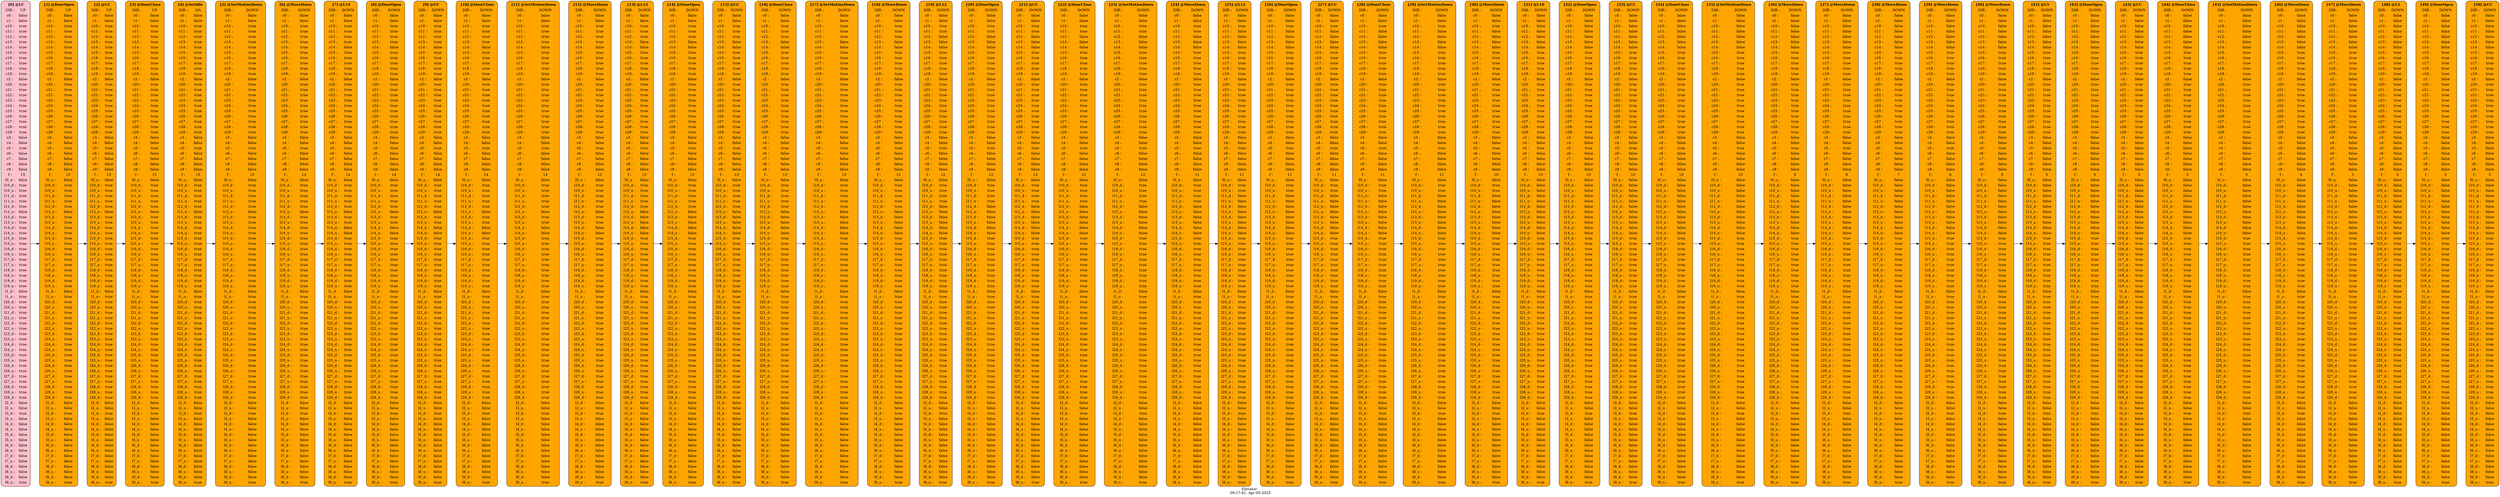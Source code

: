/*
* Dot trace for Elevator
* [Time Stamp]:00:17:41, Apr-05-2025
* [Location]:/Users/huan/Elevator_SMT_Verification/test/trace/Elevator ID9.dot
* [States]:39
* CC DoorClose DoorOpen L0 L1 L10 L11 L12 L13 L14 L15 L16 L17 L18 L19 L2 L20 L21 L22 L23 L24 L25 L26 L27 L28 L29 L3 L4 L5 L6 L7 L8 L9 LC MoveDown MoveUp SetIdle SetMotionDown SetMotionUp 
* [Trans]:191
* [Start State]:LC
* [Final State(s)]:
*DoorOpen MoveUp MoveDown CC LC SetMotionUp SetMotionDown SetIdle L0 L1 L2 L3 L4 L5 L6 L7 L8 L9 L10 L11 L12 L13 L14 L15 L16 L17 L18 L19 L20 L21 L22 L23 L24 L25 L26 L27 L28 L29 DoorClose 
* [Trace Length]:51 
*/




digraph G { 



	 rankdir="LR"



label="Elevator \n 00:17:41, Apr-05-2025"
labelloc=" b " ;
labeljust=" c ";
	n0 [color="black", style="rounded, filled" , fillcolor="pink" , shape="rect", label= < 
 		 <table border='0' cellborder='0' style='rounded'> 
			 <tr><td align="center" colspan="2" > <b>[0] @LC</b></td></tr>
			 <tr><td align="center">DIR : </td><td>UP</td></tr> 
			 <tr><td align="center">c0 : </td><td>false</td></tr> 
			 <tr><td align="center">c1 : </td><td>false</td></tr> 
			 <tr><td align="center">c10 : </td><td>true</td></tr> 
			 <tr><td align="center">c11 : </td><td>true</td></tr> 
			 <tr><td align="center">c12 : </td><td>true</td></tr> 
			 <tr><td align="center">c13 : </td><td>true</td></tr> 
			 <tr><td align="center">c14 : </td><td>true</td></tr> 
			 <tr><td align="center">c15 : </td><td>true</td></tr> 
			 <tr><td align="center">c16 : </td><td>true</td></tr> 
			 <tr><td align="center">c17 : </td><td>true</td></tr> 
			 <tr><td align="center">c18 : </td><td>true</td></tr> 
			 <tr><td align="center">c19 : </td><td>true</td></tr> 
			 <tr><td align="center">c2 : </td><td>false</td></tr> 
			 <tr><td align="center">c20 : </td><td>true</td></tr> 
			 <tr><td align="center">c21 : </td><td>true</td></tr> 
			 <tr><td align="center">c22 : </td><td>true</td></tr> 
			 <tr><td align="center">c23 : </td><td>true</td></tr> 
			 <tr><td align="center">c24 : </td><td>true</td></tr> 
			 <tr><td align="center">c25 : </td><td>true</td></tr> 
			 <tr><td align="center">c26 : </td><td>true</td></tr> 
			 <tr><td align="center">c27 : </td><td>true</td></tr> 
			 <tr><td align="center">c28 : </td><td>true</td></tr> 
			 <tr><td align="center">c29 : </td><td>true</td></tr> 
			 <tr><td align="center">c3 : </td><td>false</td></tr> 
			 <tr><td align="center">c4 : </td><td>false</td></tr> 
			 <tr><td align="center">c5 : </td><td>true</td></tr> 
			 <tr><td align="center">c6 : </td><td>false</td></tr> 
			 <tr><td align="center">c7 : </td><td>false</td></tr> 
			 <tr><td align="center">c8 : </td><td>false</td></tr> 
			 <tr><td align="center">c9 : </td><td>false</td></tr> 
			 <tr><td align="center">f : </td><td>15</td></tr> 
			 <tr><td align="center">l0_u : </td><td>false</td></tr> 
			 <tr><td align="center">l10_d : </td><td>true</td></tr> 
			 <tr><td align="center">l10_u : </td><td>true</td></tr> 
			 <tr><td align="center">l11_d : </td><td>true</td></tr> 
			 <tr><td align="center">l11_u : </td><td>true</td></tr> 
			 <tr><td align="center">l12_d : </td><td>true</td></tr> 
			 <tr><td align="center">l12_u : </td><td>false</td></tr> 
			 <tr><td align="center">l13_d : </td><td>true</td></tr> 
			 <tr><td align="center">l13_u : </td><td>true</td></tr> 
			 <tr><td align="center">l14_d : </td><td>true</td></tr> 
			 <tr><td align="center">l14_u : </td><td>true</td></tr> 
			 <tr><td align="center">l15_d : </td><td>true</td></tr> 
			 <tr><td align="center">l15_u : </td><td>true</td></tr> 
			 <tr><td align="center">l16_d : </td><td>true</td></tr> 
			 <tr><td align="center">l16_u : </td><td>true</td></tr> 
			 <tr><td align="center">l17_d : </td><td>true</td></tr> 
			 <tr><td align="center">l17_u : </td><td>true</td></tr> 
			 <tr><td align="center">l18_d : </td><td>true</td></tr> 
			 <tr><td align="center">l18_u : </td><td>true</td></tr> 
			 <tr><td align="center">l19_d : </td><td>true</td></tr> 
			 <tr><td align="center">l19_u : </td><td>true</td></tr> 
			 <tr><td align="center">l1_d : </td><td>false</td></tr> 
			 <tr><td align="center">l1_u : </td><td>true</td></tr> 
			 <tr><td align="center">l20_d : </td><td>true</td></tr> 
			 <tr><td align="center">l20_u : </td><td>true</td></tr> 
			 <tr><td align="center">l21_d : </td><td>true</td></tr> 
			 <tr><td align="center">l21_u : </td><td>true</td></tr> 
			 <tr><td align="center">l22_d : </td><td>true</td></tr> 
			 <tr><td align="center">l22_u : </td><td>true</td></tr> 
			 <tr><td align="center">l23_d : </td><td>true</td></tr> 
			 <tr><td align="center">l23_u : </td><td>true</td></tr> 
			 <tr><td align="center">l24_d : </td><td>true</td></tr> 
			 <tr><td align="center">l24_u : </td><td>true</td></tr> 
			 <tr><td align="center">l25_d : </td><td>true</td></tr> 
			 <tr><td align="center">l25_u : </td><td>true</td></tr> 
			 <tr><td align="center">l26_d : </td><td>true</td></tr> 
			 <tr><td align="center">l26_u : </td><td>true</td></tr> 
			 <tr><td align="center">l27_d : </td><td>true</td></tr> 
			 <tr><td align="center">l27_u : </td><td>true</td></tr> 
			 <tr><td align="center">l28_d : </td><td>true</td></tr> 
			 <tr><td align="center">l28_u : </td><td>true</td></tr> 
			 <tr><td align="center">l29_d : </td><td>true</td></tr> 
			 <tr><td align="center">l2_d : </td><td>false</td></tr> 
			 <tr><td align="center">l2_u : </td><td>false</td></tr> 
			 <tr><td align="center">l3_d : </td><td>true</td></tr> 
			 <tr><td align="center">l3_u : </td><td>false</td></tr> 
			 <tr><td align="center">l4_d : </td><td>false</td></tr> 
			 <tr><td align="center">l4_u : </td><td>false</td></tr> 
			 <tr><td align="center">l5_d : </td><td>false</td></tr> 
			 <tr><td align="center">l5_u : </td><td>false</td></tr> 
			 <tr><td align="center">l6_d : </td><td>false</td></tr> 
			 <tr><td align="center">l6_u : </td><td>false</td></tr> 
			 <tr><td align="center">l7_d : </td><td>false</td></tr> 
			 <tr><td align="center">l7_u : </td><td>false</td></tr> 
			 <tr><td align="center">l8_d : </td><td>false</td></tr> 
			 <tr><td align="center">l8_u : </td><td>false</td></tr> 
			 <tr><td align="center">l9_d : </td><td>false</td></tr> 
			 <tr><td align="center">l9_u : </td><td>true</td></tr> 
		 </table> > ]
	n1 [color="black", style="rounded, filled" , fillcolor="orange" , shape="rect", label= < 
 		 <table border='0' cellborder='0' style='rounded'> 
			 <tr><td align="center" colspan="2" > <b>[1] @DoorOpen</b></td></tr>
			 <tr><td align="center">DIR : </td><td>UP</td></tr> 
			 <tr><td align="center">c0 : </td><td>false</td></tr> 
			 <tr><td align="center">c1 : </td><td>false</td></tr> 
			 <tr><td align="center">c10 : </td><td>true</td></tr> 
			 <tr><td align="center">c11 : </td><td>true</td></tr> 
			 <tr><td align="center">c12 : </td><td>true</td></tr> 
			 <tr><td align="center">c13 : </td><td>true</td></tr> 
			 <tr><td align="center">c14 : </td><td>true</td></tr> 
			 <tr><td align="center">c15 : </td><td>true</td></tr> 
			 <tr><td align="center">c16 : </td><td>true</td></tr> 
			 <tr><td align="center">c17 : </td><td>true</td></tr> 
			 <tr><td align="center">c18 : </td><td>true</td></tr> 
			 <tr><td align="center">c19 : </td><td>true</td></tr> 
			 <tr><td align="center">c2 : </td><td>false</td></tr> 
			 <tr><td align="center">c20 : </td><td>true</td></tr> 
			 <tr><td align="center">c21 : </td><td>true</td></tr> 
			 <tr><td align="center">c22 : </td><td>true</td></tr> 
			 <tr><td align="center">c23 : </td><td>true</td></tr> 
			 <tr><td align="center">c24 : </td><td>true</td></tr> 
			 <tr><td align="center">c25 : </td><td>true</td></tr> 
			 <tr><td align="center">c26 : </td><td>true</td></tr> 
			 <tr><td align="center">c27 : </td><td>true</td></tr> 
			 <tr><td align="center">c28 : </td><td>true</td></tr> 
			 <tr><td align="center">c29 : </td><td>true</td></tr> 
			 <tr><td align="center">c3 : </td><td>false</td></tr> 
			 <tr><td align="center">c4 : </td><td>false</td></tr> 
			 <tr><td align="center">c5 : </td><td>true</td></tr> 
			 <tr><td align="center">c6 : </td><td>false</td></tr> 
			 <tr><td align="center">c7 : </td><td>false</td></tr> 
			 <tr><td align="center">c8 : </td><td>false</td></tr> 
			 <tr><td align="center">c9 : </td><td>false</td></tr> 
			 <tr><td align="center">f : </td><td>15</td></tr> 
			 <tr><td align="center">l0_u : </td><td>false</td></tr> 
			 <tr><td align="center">l10_d : </td><td>true</td></tr> 
			 <tr><td align="center">l10_u : </td><td>true</td></tr> 
			 <tr><td align="center">l11_d : </td><td>true</td></tr> 
			 <tr><td align="center">l11_u : </td><td>true</td></tr> 
			 <tr><td align="center">l12_d : </td><td>true</td></tr> 
			 <tr><td align="center">l12_u : </td><td>false</td></tr> 
			 <tr><td align="center">l13_d : </td><td>true</td></tr> 
			 <tr><td align="center">l13_u : </td><td>true</td></tr> 
			 <tr><td align="center">l14_d : </td><td>true</td></tr> 
			 <tr><td align="center">l14_u : </td><td>true</td></tr> 
			 <tr><td align="center">l15_d : </td><td>true</td></tr> 
			 <tr><td align="center">l15_u : </td><td>true</td></tr> 
			 <tr><td align="center">l16_d : </td><td>true</td></tr> 
			 <tr><td align="center">l16_u : </td><td>true</td></tr> 
			 <tr><td align="center">l17_d : </td><td>true</td></tr> 
			 <tr><td align="center">l17_u : </td><td>true</td></tr> 
			 <tr><td align="center">l18_d : </td><td>true</td></tr> 
			 <tr><td align="center">l18_u : </td><td>true</td></tr> 
			 <tr><td align="center">l19_d : </td><td>true</td></tr> 
			 <tr><td align="center">l19_u : </td><td>true</td></tr> 
			 <tr><td align="center">l1_d : </td><td>false</td></tr> 
			 <tr><td align="center">l1_u : </td><td>true</td></tr> 
			 <tr><td align="center">l20_d : </td><td>true</td></tr> 
			 <tr><td align="center">l20_u : </td><td>true</td></tr> 
			 <tr><td align="center">l21_d : </td><td>true</td></tr> 
			 <tr><td align="center">l21_u : </td><td>true</td></tr> 
			 <tr><td align="center">l22_d : </td><td>true</td></tr> 
			 <tr><td align="center">l22_u : </td><td>true</td></tr> 
			 <tr><td align="center">l23_d : </td><td>true</td></tr> 
			 <tr><td align="center">l23_u : </td><td>true</td></tr> 
			 <tr><td align="center">l24_d : </td><td>true</td></tr> 
			 <tr><td align="center">l24_u : </td><td>true</td></tr> 
			 <tr><td align="center">l25_d : </td><td>true</td></tr> 
			 <tr><td align="center">l25_u : </td><td>true</td></tr> 
			 <tr><td align="center">l26_d : </td><td>true</td></tr> 
			 <tr><td align="center">l26_u : </td><td>true</td></tr> 
			 <tr><td align="center">l27_d : </td><td>true</td></tr> 
			 <tr><td align="center">l27_u : </td><td>true</td></tr> 
			 <tr><td align="center">l28_d : </td><td>true</td></tr> 
			 <tr><td align="center">l28_u : </td><td>true</td></tr> 
			 <tr><td align="center">l29_d : </td><td>true</td></tr> 
			 <tr><td align="center">l2_d : </td><td>false</td></tr> 
			 <tr><td align="center">l2_u : </td><td>false</td></tr> 
			 <tr><td align="center">l3_d : </td><td>true</td></tr> 
			 <tr><td align="center">l3_u : </td><td>false</td></tr> 
			 <tr><td align="center">l4_d : </td><td>false</td></tr> 
			 <tr><td align="center">l4_u : </td><td>false</td></tr> 
			 <tr><td align="center">l5_d : </td><td>false</td></tr> 
			 <tr><td align="center">l5_u : </td><td>false</td></tr> 
			 <tr><td align="center">l6_d : </td><td>false</td></tr> 
			 <tr><td align="center">l6_u : </td><td>false</td></tr> 
			 <tr><td align="center">l7_d : </td><td>false</td></tr> 
			 <tr><td align="center">l7_u : </td><td>false</td></tr> 
			 <tr><td align="center">l8_d : </td><td>false</td></tr> 
			 <tr><td align="center">l8_u : </td><td>false</td></tr> 
			 <tr><td align="center">l9_d : </td><td>false</td></tr> 
			 <tr><td align="center">l9_u : </td><td>true</td></tr> 
		 </table> > ]
	n2 [color="black", style="rounded, filled" , fillcolor="orange" , shape="rect", label= < 
 		 <table border='0' cellborder='0' style='rounded'> 
			 <tr><td align="center" colspan="2" > <b>[2] @CC</b></td></tr>
			 <tr><td align="center">DIR : </td><td>UP</td></tr> 
			 <tr><td align="center">c0 : </td><td>false</td></tr> 
			 <tr><td align="center">c1 : </td><td>false</td></tr> 
			 <tr><td align="center">c10 : </td><td>true</td></tr> 
			 <tr><td align="center">c11 : </td><td>true</td></tr> 
			 <tr><td align="center">c12 : </td><td>true</td></tr> 
			 <tr><td align="center">c13 : </td><td>true</td></tr> 
			 <tr><td align="center">c14 : </td><td>true</td></tr> 
			 <tr><td align="center">c15 : </td><td>true</td></tr> 
			 <tr><td align="center">c16 : </td><td>true</td></tr> 
			 <tr><td align="center">c17 : </td><td>true</td></tr> 
			 <tr><td align="center">c18 : </td><td>true</td></tr> 
			 <tr><td align="center">c19 : </td><td>true</td></tr> 
			 <tr><td align="center">c2 : </td><td>false</td></tr> 
			 <tr><td align="center">c20 : </td><td>true</td></tr> 
			 <tr><td align="center">c21 : </td><td>true</td></tr> 
			 <tr><td align="center">c22 : </td><td>true</td></tr> 
			 <tr><td align="center">c23 : </td><td>true</td></tr> 
			 <tr><td align="center">c24 : </td><td>true</td></tr> 
			 <tr><td align="center">c25 : </td><td>true</td></tr> 
			 <tr><td align="center">c26 : </td><td>true</td></tr> 
			 <tr><td align="center">c27 : </td><td>true</td></tr> 
			 <tr><td align="center">c28 : </td><td>true</td></tr> 
			 <tr><td align="center">c29 : </td><td>true</td></tr> 
			 <tr><td align="center">c3 : </td><td>false</td></tr> 
			 <tr><td align="center">c4 : </td><td>false</td></tr> 
			 <tr><td align="center">c5 : </td><td>true</td></tr> 
			 <tr><td align="center">c6 : </td><td>false</td></tr> 
			 <tr><td align="center">c7 : </td><td>false</td></tr> 
			 <tr><td align="center">c8 : </td><td>false</td></tr> 
			 <tr><td align="center">c9 : </td><td>false</td></tr> 
			 <tr><td align="center">f : </td><td>15</td></tr> 
			 <tr><td align="center">l0_u : </td><td>false</td></tr> 
			 <tr><td align="center">l10_d : </td><td>true</td></tr> 
			 <tr><td align="center">l10_u : </td><td>true</td></tr> 
			 <tr><td align="center">l11_d : </td><td>true</td></tr> 
			 <tr><td align="center">l11_u : </td><td>true</td></tr> 
			 <tr><td align="center">l12_d : </td><td>true</td></tr> 
			 <tr><td align="center">l12_u : </td><td>false</td></tr> 
			 <tr><td align="center">l13_d : </td><td>true</td></tr> 
			 <tr><td align="center">l13_u : </td><td>true</td></tr> 
			 <tr><td align="center">l14_d : </td><td>true</td></tr> 
			 <tr><td align="center">l14_u : </td><td>true</td></tr> 
			 <tr><td align="center">l15_d : </td><td>true</td></tr> 
			 <tr><td align="center">l15_u : </td><td>true</td></tr> 
			 <tr><td align="center">l16_d : </td><td>true</td></tr> 
			 <tr><td align="center">l16_u : </td><td>true</td></tr> 
			 <tr><td align="center">l17_d : </td><td>true</td></tr> 
			 <tr><td align="center">l17_u : </td><td>true</td></tr> 
			 <tr><td align="center">l18_d : </td><td>true</td></tr> 
			 <tr><td align="center">l18_u : </td><td>true</td></tr> 
			 <tr><td align="center">l19_d : </td><td>true</td></tr> 
			 <tr><td align="center">l19_u : </td><td>true</td></tr> 
			 <tr><td align="center">l1_d : </td><td>false</td></tr> 
			 <tr><td align="center">l1_u : </td><td>true</td></tr> 
			 <tr><td align="center">l20_d : </td><td>true</td></tr> 
			 <tr><td align="center">l20_u : </td><td>true</td></tr> 
			 <tr><td align="center">l21_d : </td><td>true</td></tr> 
			 <tr><td align="center">l21_u : </td><td>true</td></tr> 
			 <tr><td align="center">l22_d : </td><td>true</td></tr> 
			 <tr><td align="center">l22_u : </td><td>true</td></tr> 
			 <tr><td align="center">l23_d : </td><td>true</td></tr> 
			 <tr><td align="center">l23_u : </td><td>true</td></tr> 
			 <tr><td align="center">l24_d : </td><td>true</td></tr> 
			 <tr><td align="center">l24_u : </td><td>true</td></tr> 
			 <tr><td align="center">l25_d : </td><td>true</td></tr> 
			 <tr><td align="center">l25_u : </td><td>true</td></tr> 
			 <tr><td align="center">l26_d : </td><td>true</td></tr> 
			 <tr><td align="center">l26_u : </td><td>true</td></tr> 
			 <tr><td align="center">l27_d : </td><td>true</td></tr> 
			 <tr><td align="center">l27_u : </td><td>true</td></tr> 
			 <tr><td align="center">l28_d : </td><td>true</td></tr> 
			 <tr><td align="center">l28_u : </td><td>true</td></tr> 
			 <tr><td align="center">l29_d : </td><td>true</td></tr> 
			 <tr><td align="center">l2_d : </td><td>false</td></tr> 
			 <tr><td align="center">l2_u : </td><td>false</td></tr> 
			 <tr><td align="center">l3_d : </td><td>true</td></tr> 
			 <tr><td align="center">l3_u : </td><td>false</td></tr> 
			 <tr><td align="center">l4_d : </td><td>false</td></tr> 
			 <tr><td align="center">l4_u : </td><td>false</td></tr> 
			 <tr><td align="center">l5_d : </td><td>false</td></tr> 
			 <tr><td align="center">l5_u : </td><td>false</td></tr> 
			 <tr><td align="center">l6_d : </td><td>false</td></tr> 
			 <tr><td align="center">l6_u : </td><td>false</td></tr> 
			 <tr><td align="center">l7_d : </td><td>false</td></tr> 
			 <tr><td align="center">l7_u : </td><td>false</td></tr> 
			 <tr><td align="center">l8_d : </td><td>false</td></tr> 
			 <tr><td align="center">l8_u : </td><td>false</td></tr> 
			 <tr><td align="center">l9_d : </td><td>false</td></tr> 
			 <tr><td align="center">l9_u : </td><td>true</td></tr> 
		 </table> > ]
	n3 [color="black", style="rounded, filled" , fillcolor="orange" , shape="rect", label= < 
 		 <table border='0' cellborder='0' style='rounded'> 
			 <tr><td align="center" colspan="2" > <b>[3] @DoorClose</b></td></tr>
			 <tr><td align="center">DIR : </td><td>UP</td></tr> 
			 <tr><td align="center">c0 : </td><td>false</td></tr> 
			 <tr><td align="center">c1 : </td><td>false</td></tr> 
			 <tr><td align="center">c10 : </td><td>true</td></tr> 
			 <tr><td align="center">c11 : </td><td>true</td></tr> 
			 <tr><td align="center">c12 : </td><td>true</td></tr> 
			 <tr><td align="center">c13 : </td><td>true</td></tr> 
			 <tr><td align="center">c14 : </td><td>true</td></tr> 
			 <tr><td align="center">c15 : </td><td>true</td></tr> 
			 <tr><td align="center">c16 : </td><td>true</td></tr> 
			 <tr><td align="center">c17 : </td><td>true</td></tr> 
			 <tr><td align="center">c18 : </td><td>true</td></tr> 
			 <tr><td align="center">c19 : </td><td>true</td></tr> 
			 <tr><td align="center">c2 : </td><td>false</td></tr> 
			 <tr><td align="center">c20 : </td><td>true</td></tr> 
			 <tr><td align="center">c21 : </td><td>true</td></tr> 
			 <tr><td align="center">c22 : </td><td>true</td></tr> 
			 <tr><td align="center">c23 : </td><td>true</td></tr> 
			 <tr><td align="center">c24 : </td><td>true</td></tr> 
			 <tr><td align="center">c25 : </td><td>true</td></tr> 
			 <tr><td align="center">c26 : </td><td>true</td></tr> 
			 <tr><td align="center">c27 : </td><td>true</td></tr> 
			 <tr><td align="center">c28 : </td><td>true</td></tr> 
			 <tr><td align="center">c29 : </td><td>true</td></tr> 
			 <tr><td align="center">c3 : </td><td>false</td></tr> 
			 <tr><td align="center">c4 : </td><td>false</td></tr> 
			 <tr><td align="center">c5 : </td><td>true</td></tr> 
			 <tr><td align="center">c6 : </td><td>false</td></tr> 
			 <tr><td align="center">c7 : </td><td>false</td></tr> 
			 <tr><td align="center">c8 : </td><td>false</td></tr> 
			 <tr><td align="center">c9 : </td><td>false</td></tr> 
			 <tr><td align="center">f : </td><td>15</td></tr> 
			 <tr><td align="center">l0_u : </td><td>false</td></tr> 
			 <tr><td align="center">l10_d : </td><td>true</td></tr> 
			 <tr><td align="center">l10_u : </td><td>true</td></tr> 
			 <tr><td align="center">l11_d : </td><td>true</td></tr> 
			 <tr><td align="center">l11_u : </td><td>true</td></tr> 
			 <tr><td align="center">l12_d : </td><td>true</td></tr> 
			 <tr><td align="center">l12_u : </td><td>false</td></tr> 
			 <tr><td align="center">l13_d : </td><td>true</td></tr> 
			 <tr><td align="center">l13_u : </td><td>true</td></tr> 
			 <tr><td align="center">l14_d : </td><td>true</td></tr> 
			 <tr><td align="center">l14_u : </td><td>true</td></tr> 
			 <tr><td align="center">l15_d : </td><td>true</td></tr> 
			 <tr><td align="center">l15_u : </td><td>true</td></tr> 
			 <tr><td align="center">l16_d : </td><td>true</td></tr> 
			 <tr><td align="center">l16_u : </td><td>true</td></tr> 
			 <tr><td align="center">l17_d : </td><td>true</td></tr> 
			 <tr><td align="center">l17_u : </td><td>true</td></tr> 
			 <tr><td align="center">l18_d : </td><td>true</td></tr> 
			 <tr><td align="center">l18_u : </td><td>true</td></tr> 
			 <tr><td align="center">l19_d : </td><td>true</td></tr> 
			 <tr><td align="center">l19_u : </td><td>true</td></tr> 
			 <tr><td align="center">l1_d : </td><td>false</td></tr> 
			 <tr><td align="center">l1_u : </td><td>true</td></tr> 
			 <tr><td align="center">l20_d : </td><td>true</td></tr> 
			 <tr><td align="center">l20_u : </td><td>true</td></tr> 
			 <tr><td align="center">l21_d : </td><td>true</td></tr> 
			 <tr><td align="center">l21_u : </td><td>true</td></tr> 
			 <tr><td align="center">l22_d : </td><td>true</td></tr> 
			 <tr><td align="center">l22_u : </td><td>true</td></tr> 
			 <tr><td align="center">l23_d : </td><td>true</td></tr> 
			 <tr><td align="center">l23_u : </td><td>true</td></tr> 
			 <tr><td align="center">l24_d : </td><td>true</td></tr> 
			 <tr><td align="center">l24_u : </td><td>true</td></tr> 
			 <tr><td align="center">l25_d : </td><td>true</td></tr> 
			 <tr><td align="center">l25_u : </td><td>true</td></tr> 
			 <tr><td align="center">l26_d : </td><td>true</td></tr> 
			 <tr><td align="center">l26_u : </td><td>true</td></tr> 
			 <tr><td align="center">l27_d : </td><td>true</td></tr> 
			 <tr><td align="center">l27_u : </td><td>true</td></tr> 
			 <tr><td align="center">l28_d : </td><td>true</td></tr> 
			 <tr><td align="center">l28_u : </td><td>true</td></tr> 
			 <tr><td align="center">l29_d : </td><td>true</td></tr> 
			 <tr><td align="center">l2_d : </td><td>false</td></tr> 
			 <tr><td align="center">l2_u : </td><td>false</td></tr> 
			 <tr><td align="center">l3_d : </td><td>true</td></tr> 
			 <tr><td align="center">l3_u : </td><td>false</td></tr> 
			 <tr><td align="center">l4_d : </td><td>false</td></tr> 
			 <tr><td align="center">l4_u : </td><td>false</td></tr> 
			 <tr><td align="center">l5_d : </td><td>false</td></tr> 
			 <tr><td align="center">l5_u : </td><td>false</td></tr> 
			 <tr><td align="center">l6_d : </td><td>false</td></tr> 
			 <tr><td align="center">l6_u : </td><td>false</td></tr> 
			 <tr><td align="center">l7_d : </td><td>false</td></tr> 
			 <tr><td align="center">l7_u : </td><td>false</td></tr> 
			 <tr><td align="center">l8_d : </td><td>false</td></tr> 
			 <tr><td align="center">l8_u : </td><td>false</td></tr> 
			 <tr><td align="center">l9_d : </td><td>false</td></tr> 
			 <tr><td align="center">l9_u : </td><td>true</td></tr> 
		 </table> > ]
	n4 [color="black", style="rounded, filled" , fillcolor="orange" , shape="rect", label= < 
 		 <table border='0' cellborder='0' style='rounded'> 
			 <tr><td align="center" colspan="2" > <b>[4] @SetIdle</b></td></tr>
			 <tr><td align="center">DIR : </td><td>NA</td></tr> 
			 <tr><td align="center">c0 : </td><td>false</td></tr> 
			 <tr><td align="center">c1 : </td><td>false</td></tr> 
			 <tr><td align="center">c10 : </td><td>true</td></tr> 
			 <tr><td align="center">c11 : </td><td>true</td></tr> 
			 <tr><td align="center">c12 : </td><td>true</td></tr> 
			 <tr><td align="center">c13 : </td><td>true</td></tr> 
			 <tr><td align="center">c14 : </td><td>true</td></tr> 
			 <tr><td align="center">c15 : </td><td>true</td></tr> 
			 <tr><td align="center">c16 : </td><td>true</td></tr> 
			 <tr><td align="center">c17 : </td><td>true</td></tr> 
			 <tr><td align="center">c18 : </td><td>true</td></tr> 
			 <tr><td align="center">c19 : </td><td>true</td></tr> 
			 <tr><td align="center">c2 : </td><td>false</td></tr> 
			 <tr><td align="center">c20 : </td><td>true</td></tr> 
			 <tr><td align="center">c21 : </td><td>true</td></tr> 
			 <tr><td align="center">c22 : </td><td>true</td></tr> 
			 <tr><td align="center">c23 : </td><td>true</td></tr> 
			 <tr><td align="center">c24 : </td><td>true</td></tr> 
			 <tr><td align="center">c25 : </td><td>true</td></tr> 
			 <tr><td align="center">c26 : </td><td>true</td></tr> 
			 <tr><td align="center">c27 : </td><td>true</td></tr> 
			 <tr><td align="center">c28 : </td><td>true</td></tr> 
			 <tr><td align="center">c29 : </td><td>true</td></tr> 
			 <tr><td align="center">c3 : </td><td>false</td></tr> 
			 <tr><td align="center">c4 : </td><td>false</td></tr> 
			 <tr><td align="center">c5 : </td><td>true</td></tr> 
			 <tr><td align="center">c6 : </td><td>false</td></tr> 
			 <tr><td align="center">c7 : </td><td>false</td></tr> 
			 <tr><td align="center">c8 : </td><td>false</td></tr> 
			 <tr><td align="center">c9 : </td><td>false</td></tr> 
			 <tr><td align="center">f : </td><td>15</td></tr> 
			 <tr><td align="center">l0_u : </td><td>false</td></tr> 
			 <tr><td align="center">l10_d : </td><td>true</td></tr> 
			 <tr><td align="center">l10_u : </td><td>true</td></tr> 
			 <tr><td align="center">l11_d : </td><td>true</td></tr> 
			 <tr><td align="center">l11_u : </td><td>true</td></tr> 
			 <tr><td align="center">l12_d : </td><td>true</td></tr> 
			 <tr><td align="center">l12_u : </td><td>false</td></tr> 
			 <tr><td align="center">l13_d : </td><td>true</td></tr> 
			 <tr><td align="center">l13_u : </td><td>true</td></tr> 
			 <tr><td align="center">l14_d : </td><td>true</td></tr> 
			 <tr><td align="center">l14_u : </td><td>true</td></tr> 
			 <tr><td align="center">l15_d : </td><td>true</td></tr> 
			 <tr><td align="center">l15_u : </td><td>true</td></tr> 
			 <tr><td align="center">l16_d : </td><td>true</td></tr> 
			 <tr><td align="center">l16_u : </td><td>true</td></tr> 
			 <tr><td align="center">l17_d : </td><td>true</td></tr> 
			 <tr><td align="center">l17_u : </td><td>true</td></tr> 
			 <tr><td align="center">l18_d : </td><td>true</td></tr> 
			 <tr><td align="center">l18_u : </td><td>true</td></tr> 
			 <tr><td align="center">l19_d : </td><td>true</td></tr> 
			 <tr><td align="center">l19_u : </td><td>true</td></tr> 
			 <tr><td align="center">l1_d : </td><td>false</td></tr> 
			 <tr><td align="center">l1_u : </td><td>true</td></tr> 
			 <tr><td align="center">l20_d : </td><td>true</td></tr> 
			 <tr><td align="center">l20_u : </td><td>true</td></tr> 
			 <tr><td align="center">l21_d : </td><td>true</td></tr> 
			 <tr><td align="center">l21_u : </td><td>true</td></tr> 
			 <tr><td align="center">l22_d : </td><td>true</td></tr> 
			 <tr><td align="center">l22_u : </td><td>true</td></tr> 
			 <tr><td align="center">l23_d : </td><td>true</td></tr> 
			 <tr><td align="center">l23_u : </td><td>true</td></tr> 
			 <tr><td align="center">l24_d : </td><td>true</td></tr> 
			 <tr><td align="center">l24_u : </td><td>true</td></tr> 
			 <tr><td align="center">l25_d : </td><td>true</td></tr> 
			 <tr><td align="center">l25_u : </td><td>true</td></tr> 
			 <tr><td align="center">l26_d : </td><td>true</td></tr> 
			 <tr><td align="center">l26_u : </td><td>true</td></tr> 
			 <tr><td align="center">l27_d : </td><td>true</td></tr> 
			 <tr><td align="center">l27_u : </td><td>true</td></tr> 
			 <tr><td align="center">l28_d : </td><td>true</td></tr> 
			 <tr><td align="center">l28_u : </td><td>true</td></tr> 
			 <tr><td align="center">l29_d : </td><td>true</td></tr> 
			 <tr><td align="center">l2_d : </td><td>false</td></tr> 
			 <tr><td align="center">l2_u : </td><td>false</td></tr> 
			 <tr><td align="center">l3_d : </td><td>true</td></tr> 
			 <tr><td align="center">l3_u : </td><td>false</td></tr> 
			 <tr><td align="center">l4_d : </td><td>false</td></tr> 
			 <tr><td align="center">l4_u : </td><td>false</td></tr> 
			 <tr><td align="center">l5_d : </td><td>false</td></tr> 
			 <tr><td align="center">l5_u : </td><td>false</td></tr> 
			 <tr><td align="center">l6_d : </td><td>false</td></tr> 
			 <tr><td align="center">l6_u : </td><td>false</td></tr> 
			 <tr><td align="center">l7_d : </td><td>false</td></tr> 
			 <tr><td align="center">l7_u : </td><td>false</td></tr> 
			 <tr><td align="center">l8_d : </td><td>false</td></tr> 
			 <tr><td align="center">l8_u : </td><td>false</td></tr> 
			 <tr><td align="center">l9_d : </td><td>false</td></tr> 
			 <tr><td align="center">l9_u : </td><td>true</td></tr> 
		 </table> > ]
	n5 [color="black", style="rounded, filled" , fillcolor="orange" , shape="rect", label= < 
 		 <table border='0' cellborder='0' style='rounded'> 
			 <tr><td align="center" colspan="2" > <b>[5] @SetMotionDown</b></td></tr>
			 <tr><td align="center">DIR : </td><td>DOWN</td></tr> 
			 <tr><td align="center">c0 : </td><td>false</td></tr> 
			 <tr><td align="center">c1 : </td><td>false</td></tr> 
			 <tr><td align="center">c10 : </td><td>true</td></tr> 
			 <tr><td align="center">c11 : </td><td>true</td></tr> 
			 <tr><td align="center">c12 : </td><td>true</td></tr> 
			 <tr><td align="center">c13 : </td><td>true</td></tr> 
			 <tr><td align="center">c14 : </td><td>true</td></tr> 
			 <tr><td align="center">c15 : </td><td>true</td></tr> 
			 <tr><td align="center">c16 : </td><td>true</td></tr> 
			 <tr><td align="center">c17 : </td><td>true</td></tr> 
			 <tr><td align="center">c18 : </td><td>true</td></tr> 
			 <tr><td align="center">c19 : </td><td>true</td></tr> 
			 <tr><td align="center">c2 : </td><td>false</td></tr> 
			 <tr><td align="center">c20 : </td><td>true</td></tr> 
			 <tr><td align="center">c21 : </td><td>true</td></tr> 
			 <tr><td align="center">c22 : </td><td>true</td></tr> 
			 <tr><td align="center">c23 : </td><td>true</td></tr> 
			 <tr><td align="center">c24 : </td><td>true</td></tr> 
			 <tr><td align="center">c25 : </td><td>true</td></tr> 
			 <tr><td align="center">c26 : </td><td>true</td></tr> 
			 <tr><td align="center">c27 : </td><td>true</td></tr> 
			 <tr><td align="center">c28 : </td><td>true</td></tr> 
			 <tr><td align="center">c29 : </td><td>true</td></tr> 
			 <tr><td align="center">c3 : </td><td>false</td></tr> 
			 <tr><td align="center">c4 : </td><td>false</td></tr> 
			 <tr><td align="center">c5 : </td><td>true</td></tr> 
			 <tr><td align="center">c6 : </td><td>false</td></tr> 
			 <tr><td align="center">c7 : </td><td>false</td></tr> 
			 <tr><td align="center">c8 : </td><td>false</td></tr> 
			 <tr><td align="center">c9 : </td><td>false</td></tr> 
			 <tr><td align="center">f : </td><td>15</td></tr> 
			 <tr><td align="center">l0_u : </td><td>false</td></tr> 
			 <tr><td align="center">l10_d : </td><td>true</td></tr> 
			 <tr><td align="center">l10_u : </td><td>true</td></tr> 
			 <tr><td align="center">l11_d : </td><td>true</td></tr> 
			 <tr><td align="center">l11_u : </td><td>true</td></tr> 
			 <tr><td align="center">l12_d : </td><td>true</td></tr> 
			 <tr><td align="center">l12_u : </td><td>false</td></tr> 
			 <tr><td align="center">l13_d : </td><td>true</td></tr> 
			 <tr><td align="center">l13_u : </td><td>true</td></tr> 
			 <tr><td align="center">l14_d : </td><td>true</td></tr> 
			 <tr><td align="center">l14_u : </td><td>true</td></tr> 
			 <tr><td align="center">l15_d : </td><td>true</td></tr> 
			 <tr><td align="center">l15_u : </td><td>true</td></tr> 
			 <tr><td align="center">l16_d : </td><td>true</td></tr> 
			 <tr><td align="center">l16_u : </td><td>true</td></tr> 
			 <tr><td align="center">l17_d : </td><td>true</td></tr> 
			 <tr><td align="center">l17_u : </td><td>true</td></tr> 
			 <tr><td align="center">l18_d : </td><td>true</td></tr> 
			 <tr><td align="center">l18_u : </td><td>true</td></tr> 
			 <tr><td align="center">l19_d : </td><td>true</td></tr> 
			 <tr><td align="center">l19_u : </td><td>true</td></tr> 
			 <tr><td align="center">l1_d : </td><td>false</td></tr> 
			 <tr><td align="center">l1_u : </td><td>true</td></tr> 
			 <tr><td align="center">l20_d : </td><td>true</td></tr> 
			 <tr><td align="center">l20_u : </td><td>true</td></tr> 
			 <tr><td align="center">l21_d : </td><td>true</td></tr> 
			 <tr><td align="center">l21_u : </td><td>true</td></tr> 
			 <tr><td align="center">l22_d : </td><td>true</td></tr> 
			 <tr><td align="center">l22_u : </td><td>true</td></tr> 
			 <tr><td align="center">l23_d : </td><td>true</td></tr> 
			 <tr><td align="center">l23_u : </td><td>true</td></tr> 
			 <tr><td align="center">l24_d : </td><td>true</td></tr> 
			 <tr><td align="center">l24_u : </td><td>true</td></tr> 
			 <tr><td align="center">l25_d : </td><td>true</td></tr> 
			 <tr><td align="center">l25_u : </td><td>true</td></tr> 
			 <tr><td align="center">l26_d : </td><td>true</td></tr> 
			 <tr><td align="center">l26_u : </td><td>true</td></tr> 
			 <tr><td align="center">l27_d : </td><td>true</td></tr> 
			 <tr><td align="center">l27_u : </td><td>true</td></tr> 
			 <tr><td align="center">l28_d : </td><td>true</td></tr> 
			 <tr><td align="center">l28_u : </td><td>true</td></tr> 
			 <tr><td align="center">l29_d : </td><td>true</td></tr> 
			 <tr><td align="center">l2_d : </td><td>false</td></tr> 
			 <tr><td align="center">l2_u : </td><td>false</td></tr> 
			 <tr><td align="center">l3_d : </td><td>true</td></tr> 
			 <tr><td align="center">l3_u : </td><td>false</td></tr> 
			 <tr><td align="center">l4_d : </td><td>false</td></tr> 
			 <tr><td align="center">l4_u : </td><td>false</td></tr> 
			 <tr><td align="center">l5_d : </td><td>false</td></tr> 
			 <tr><td align="center">l5_u : </td><td>false</td></tr> 
			 <tr><td align="center">l6_d : </td><td>false</td></tr> 
			 <tr><td align="center">l6_u : </td><td>false</td></tr> 
			 <tr><td align="center">l7_d : </td><td>false</td></tr> 
			 <tr><td align="center">l7_u : </td><td>false</td></tr> 
			 <tr><td align="center">l8_d : </td><td>false</td></tr> 
			 <tr><td align="center">l8_u : </td><td>false</td></tr> 
			 <tr><td align="center">l9_d : </td><td>false</td></tr> 
			 <tr><td align="center">l9_u : </td><td>true</td></tr> 
		 </table> > ]
	n6 [color="black", style="rounded, filled" , fillcolor="orange" , shape="rect", label= < 
 		 <table border='0' cellborder='0' style='rounded'> 
			 <tr><td align="center" colspan="2" > <b>[6] @MoveDown</b></td></tr>
			 <tr><td align="center">DIR : </td><td>DOWN</td></tr> 
			 <tr><td align="center">c0 : </td><td>false</td></tr> 
			 <tr><td align="center">c1 : </td><td>false</td></tr> 
			 <tr><td align="center">c10 : </td><td>true</td></tr> 
			 <tr><td align="center">c11 : </td><td>true</td></tr> 
			 <tr><td align="center">c12 : </td><td>true</td></tr> 
			 <tr><td align="center">c13 : </td><td>true</td></tr> 
			 <tr><td align="center">c14 : </td><td>true</td></tr> 
			 <tr><td align="center">c15 : </td><td>true</td></tr> 
			 <tr><td align="center">c16 : </td><td>true</td></tr> 
			 <tr><td align="center">c17 : </td><td>true</td></tr> 
			 <tr><td align="center">c18 : </td><td>true</td></tr> 
			 <tr><td align="center">c19 : </td><td>true</td></tr> 
			 <tr><td align="center">c2 : </td><td>false</td></tr> 
			 <tr><td align="center">c20 : </td><td>true</td></tr> 
			 <tr><td align="center">c21 : </td><td>true</td></tr> 
			 <tr><td align="center">c22 : </td><td>true</td></tr> 
			 <tr><td align="center">c23 : </td><td>true</td></tr> 
			 <tr><td align="center">c24 : </td><td>true</td></tr> 
			 <tr><td align="center">c25 : </td><td>true</td></tr> 
			 <tr><td align="center">c26 : </td><td>true</td></tr> 
			 <tr><td align="center">c27 : </td><td>true</td></tr> 
			 <tr><td align="center">c28 : </td><td>true</td></tr> 
			 <tr><td align="center">c29 : </td><td>true</td></tr> 
			 <tr><td align="center">c3 : </td><td>false</td></tr> 
			 <tr><td align="center">c4 : </td><td>false</td></tr> 
			 <tr><td align="center">c5 : </td><td>true</td></tr> 
			 <tr><td align="center">c6 : </td><td>false</td></tr> 
			 <tr><td align="center">c7 : </td><td>false</td></tr> 
			 <tr><td align="center">c8 : </td><td>false</td></tr> 
			 <tr><td align="center">c9 : </td><td>false</td></tr> 
			 <tr><td align="center">f : </td><td>14</td></tr> 
			 <tr><td align="center">l0_u : </td><td>false</td></tr> 
			 <tr><td align="center">l10_d : </td><td>true</td></tr> 
			 <tr><td align="center">l10_u : </td><td>true</td></tr> 
			 <tr><td align="center">l11_d : </td><td>true</td></tr> 
			 <tr><td align="center">l11_u : </td><td>true</td></tr> 
			 <tr><td align="center">l12_d : </td><td>true</td></tr> 
			 <tr><td align="center">l12_u : </td><td>false</td></tr> 
			 <tr><td align="center">l13_d : </td><td>true</td></tr> 
			 <tr><td align="center">l13_u : </td><td>true</td></tr> 
			 <tr><td align="center">l14_d : </td><td>true</td></tr> 
			 <tr><td align="center">l14_u : </td><td>true</td></tr> 
			 <tr><td align="center">l15_d : </td><td>true</td></tr> 
			 <tr><td align="center">l15_u : </td><td>true</td></tr> 
			 <tr><td align="center">l16_d : </td><td>true</td></tr> 
			 <tr><td align="center">l16_u : </td><td>true</td></tr> 
			 <tr><td align="center">l17_d : </td><td>true</td></tr> 
			 <tr><td align="center">l17_u : </td><td>true</td></tr> 
			 <tr><td align="center">l18_d : </td><td>true</td></tr> 
			 <tr><td align="center">l18_u : </td><td>true</td></tr> 
			 <tr><td align="center">l19_d : </td><td>true</td></tr> 
			 <tr><td align="center">l19_u : </td><td>true</td></tr> 
			 <tr><td align="center">l1_d : </td><td>false</td></tr> 
			 <tr><td align="center">l1_u : </td><td>true</td></tr> 
			 <tr><td align="center">l20_d : </td><td>true</td></tr> 
			 <tr><td align="center">l20_u : </td><td>true</td></tr> 
			 <tr><td align="center">l21_d : </td><td>true</td></tr> 
			 <tr><td align="center">l21_u : </td><td>true</td></tr> 
			 <tr><td align="center">l22_d : </td><td>true</td></tr> 
			 <tr><td align="center">l22_u : </td><td>true</td></tr> 
			 <tr><td align="center">l23_d : </td><td>true</td></tr> 
			 <tr><td align="center">l23_u : </td><td>true</td></tr> 
			 <tr><td align="center">l24_d : </td><td>true</td></tr> 
			 <tr><td align="center">l24_u : </td><td>true</td></tr> 
			 <tr><td align="center">l25_d : </td><td>true</td></tr> 
			 <tr><td align="center">l25_u : </td><td>true</td></tr> 
			 <tr><td align="center">l26_d : </td><td>true</td></tr> 
			 <tr><td align="center">l26_u : </td><td>true</td></tr> 
			 <tr><td align="center">l27_d : </td><td>true</td></tr> 
			 <tr><td align="center">l27_u : </td><td>true</td></tr> 
			 <tr><td align="center">l28_d : </td><td>true</td></tr> 
			 <tr><td align="center">l28_u : </td><td>true</td></tr> 
			 <tr><td align="center">l29_d : </td><td>true</td></tr> 
			 <tr><td align="center">l2_d : </td><td>false</td></tr> 
			 <tr><td align="center">l2_u : </td><td>false</td></tr> 
			 <tr><td align="center">l3_d : </td><td>true</td></tr> 
			 <tr><td align="center">l3_u : </td><td>false</td></tr> 
			 <tr><td align="center">l4_d : </td><td>false</td></tr> 
			 <tr><td align="center">l4_u : </td><td>false</td></tr> 
			 <tr><td align="center">l5_d : </td><td>false</td></tr> 
			 <tr><td align="center">l5_u : </td><td>false</td></tr> 
			 <tr><td align="center">l6_d : </td><td>false</td></tr> 
			 <tr><td align="center">l6_u : </td><td>false</td></tr> 
			 <tr><td align="center">l7_d : </td><td>false</td></tr> 
			 <tr><td align="center">l7_u : </td><td>false</td></tr> 
			 <tr><td align="center">l8_d : </td><td>false</td></tr> 
			 <tr><td align="center">l8_u : </td><td>false</td></tr> 
			 <tr><td align="center">l9_d : </td><td>false</td></tr> 
			 <tr><td align="center">l9_u : </td><td>true</td></tr> 
		 </table> > ]
	n7 [color="black", style="rounded, filled" , fillcolor="orange" , shape="rect", label= < 
 		 <table border='0' cellborder='0' style='rounded'> 
			 <tr><td align="center" colspan="2" > <b>[7] @L14</b></td></tr>
			 <tr><td align="center">DIR : </td><td>DOWN</td></tr> 
			 <tr><td align="center">c0 : </td><td>false</td></tr> 
			 <tr><td align="center">c1 : </td><td>false</td></tr> 
			 <tr><td align="center">c10 : </td><td>true</td></tr> 
			 <tr><td align="center">c11 : </td><td>true</td></tr> 
			 <tr><td align="center">c12 : </td><td>true</td></tr> 
			 <tr><td align="center">c13 : </td><td>true</td></tr> 
			 <tr><td align="center">c14 : </td><td>false</td></tr> 
			 <tr><td align="center">c15 : </td><td>true</td></tr> 
			 <tr><td align="center">c16 : </td><td>true</td></tr> 
			 <tr><td align="center">c17 : </td><td>true</td></tr> 
			 <tr><td align="center">c18 : </td><td>true</td></tr> 
			 <tr><td align="center">c19 : </td><td>true</td></tr> 
			 <tr><td align="center">c2 : </td><td>false</td></tr> 
			 <tr><td align="center">c20 : </td><td>true</td></tr> 
			 <tr><td align="center">c21 : </td><td>true</td></tr> 
			 <tr><td align="center">c22 : </td><td>true</td></tr> 
			 <tr><td align="center">c23 : </td><td>true</td></tr> 
			 <tr><td align="center">c24 : </td><td>true</td></tr> 
			 <tr><td align="center">c25 : </td><td>true</td></tr> 
			 <tr><td align="center">c26 : </td><td>true</td></tr> 
			 <tr><td align="center">c27 : </td><td>true</td></tr> 
			 <tr><td align="center">c28 : </td><td>true</td></tr> 
			 <tr><td align="center">c29 : </td><td>true</td></tr> 
			 <tr><td align="center">c3 : </td><td>false</td></tr> 
			 <tr><td align="center">c4 : </td><td>false</td></tr> 
			 <tr><td align="center">c5 : </td><td>true</td></tr> 
			 <tr><td align="center">c6 : </td><td>false</td></tr> 
			 <tr><td align="center">c7 : </td><td>false</td></tr> 
			 <tr><td align="center">c8 : </td><td>false</td></tr> 
			 <tr><td align="center">c9 : </td><td>false</td></tr> 
			 <tr><td align="center">f : </td><td>14</td></tr> 
			 <tr><td align="center">l0_u : </td><td>false</td></tr> 
			 <tr><td align="center">l10_d : </td><td>true</td></tr> 
			 <tr><td align="center">l10_u : </td><td>true</td></tr> 
			 <tr><td align="center">l11_d : </td><td>true</td></tr> 
			 <tr><td align="center">l11_u : </td><td>true</td></tr> 
			 <tr><td align="center">l12_d : </td><td>true</td></tr> 
			 <tr><td align="center">l12_u : </td><td>false</td></tr> 
			 <tr><td align="center">l13_d : </td><td>true</td></tr> 
			 <tr><td align="center">l13_u : </td><td>true</td></tr> 
			 <tr><td align="center">l14_d : </td><td>false</td></tr> 
			 <tr><td align="center">l14_u : </td><td>false</td></tr> 
			 <tr><td align="center">l15_d : </td><td>true</td></tr> 
			 <tr><td align="center">l15_u : </td><td>true</td></tr> 
			 <tr><td align="center">l16_d : </td><td>true</td></tr> 
			 <tr><td align="center">l16_u : </td><td>true</td></tr> 
			 <tr><td align="center">l17_d : </td><td>true</td></tr> 
			 <tr><td align="center">l17_u : </td><td>true</td></tr> 
			 <tr><td align="center">l18_d : </td><td>true</td></tr> 
			 <tr><td align="center">l18_u : </td><td>true</td></tr> 
			 <tr><td align="center">l19_d : </td><td>true</td></tr> 
			 <tr><td align="center">l19_u : </td><td>true</td></tr> 
			 <tr><td align="center">l1_d : </td><td>false</td></tr> 
			 <tr><td align="center">l1_u : </td><td>true</td></tr> 
			 <tr><td align="center">l20_d : </td><td>true</td></tr> 
			 <tr><td align="center">l20_u : </td><td>true</td></tr> 
			 <tr><td align="center">l21_d : </td><td>true</td></tr> 
			 <tr><td align="center">l21_u : </td><td>true</td></tr> 
			 <tr><td align="center">l22_d : </td><td>true</td></tr> 
			 <tr><td align="center">l22_u : </td><td>true</td></tr> 
			 <tr><td align="center">l23_d : </td><td>true</td></tr> 
			 <tr><td align="center">l23_u : </td><td>true</td></tr> 
			 <tr><td align="center">l24_d : </td><td>true</td></tr> 
			 <tr><td align="center">l24_u : </td><td>true</td></tr> 
			 <tr><td align="center">l25_d : </td><td>true</td></tr> 
			 <tr><td align="center">l25_u : </td><td>true</td></tr> 
			 <tr><td align="center">l26_d : </td><td>true</td></tr> 
			 <tr><td align="center">l26_u : </td><td>true</td></tr> 
			 <tr><td align="center">l27_d : </td><td>true</td></tr> 
			 <tr><td align="center">l27_u : </td><td>true</td></tr> 
			 <tr><td align="center">l28_d : </td><td>true</td></tr> 
			 <tr><td align="center">l28_u : </td><td>true</td></tr> 
			 <tr><td align="center">l29_d : </td><td>true</td></tr> 
			 <tr><td align="center">l2_d : </td><td>false</td></tr> 
			 <tr><td align="center">l2_u : </td><td>false</td></tr> 
			 <tr><td align="center">l3_d : </td><td>true</td></tr> 
			 <tr><td align="center">l3_u : </td><td>false</td></tr> 
			 <tr><td align="center">l4_d : </td><td>false</td></tr> 
			 <tr><td align="center">l4_u : </td><td>false</td></tr> 
			 <tr><td align="center">l5_d : </td><td>false</td></tr> 
			 <tr><td align="center">l5_u : </td><td>false</td></tr> 
			 <tr><td align="center">l6_d : </td><td>false</td></tr> 
			 <tr><td align="center">l6_u : </td><td>false</td></tr> 
			 <tr><td align="center">l7_d : </td><td>false</td></tr> 
			 <tr><td align="center">l7_u : </td><td>false</td></tr> 
			 <tr><td align="center">l8_d : </td><td>false</td></tr> 
			 <tr><td align="center">l8_u : </td><td>false</td></tr> 
			 <tr><td align="center">l9_d : </td><td>false</td></tr> 
			 <tr><td align="center">l9_u : </td><td>true</td></tr> 
		 </table> > ]
	n8 [color="black", style="rounded, filled" , fillcolor="orange" , shape="rect", label= < 
 		 <table border='0' cellborder='0' style='rounded'> 
			 <tr><td align="center" colspan="2" > <b>[8] @DoorOpen</b></td></tr>
			 <tr><td align="center">DIR : </td><td>DOWN</td></tr> 
			 <tr><td align="center">c0 : </td><td>false</td></tr> 
			 <tr><td align="center">c1 : </td><td>false</td></tr> 
			 <tr><td align="center">c10 : </td><td>true</td></tr> 
			 <tr><td align="center">c11 : </td><td>true</td></tr> 
			 <tr><td align="center">c12 : </td><td>true</td></tr> 
			 <tr><td align="center">c13 : </td><td>true</td></tr> 
			 <tr><td align="center">c14 : </td><td>false</td></tr> 
			 <tr><td align="center">c15 : </td><td>true</td></tr> 
			 <tr><td align="center">c16 : </td><td>true</td></tr> 
			 <tr><td align="center">c17 : </td><td>true</td></tr> 
			 <tr><td align="center">c18 : </td><td>true</td></tr> 
			 <tr><td align="center">c19 : </td><td>true</td></tr> 
			 <tr><td align="center">c2 : </td><td>false</td></tr> 
			 <tr><td align="center">c20 : </td><td>true</td></tr> 
			 <tr><td align="center">c21 : </td><td>true</td></tr> 
			 <tr><td align="center">c22 : </td><td>true</td></tr> 
			 <tr><td align="center">c23 : </td><td>true</td></tr> 
			 <tr><td align="center">c24 : </td><td>true</td></tr> 
			 <tr><td align="center">c25 : </td><td>true</td></tr> 
			 <tr><td align="center">c26 : </td><td>true</td></tr> 
			 <tr><td align="center">c27 : </td><td>true</td></tr> 
			 <tr><td align="center">c28 : </td><td>true</td></tr> 
			 <tr><td align="center">c29 : </td><td>true</td></tr> 
			 <tr><td align="center">c3 : </td><td>false</td></tr> 
			 <tr><td align="center">c4 : </td><td>false</td></tr> 
			 <tr><td align="center">c5 : </td><td>true</td></tr> 
			 <tr><td align="center">c6 : </td><td>false</td></tr> 
			 <tr><td align="center">c7 : </td><td>false</td></tr> 
			 <tr><td align="center">c8 : </td><td>false</td></tr> 
			 <tr><td align="center">c9 : </td><td>false</td></tr> 
			 <tr><td align="center">f : </td><td>14</td></tr> 
			 <tr><td align="center">l0_u : </td><td>false</td></tr> 
			 <tr><td align="center">l10_d : </td><td>true</td></tr> 
			 <tr><td align="center">l10_u : </td><td>true</td></tr> 
			 <tr><td align="center">l11_d : </td><td>true</td></tr> 
			 <tr><td align="center">l11_u : </td><td>true</td></tr> 
			 <tr><td align="center">l12_d : </td><td>true</td></tr> 
			 <tr><td align="center">l12_u : </td><td>false</td></tr> 
			 <tr><td align="center">l13_d : </td><td>true</td></tr> 
			 <tr><td align="center">l13_u : </td><td>true</td></tr> 
			 <tr><td align="center">l14_d : </td><td>false</td></tr> 
			 <tr><td align="center">l14_u : </td><td>false</td></tr> 
			 <tr><td align="center">l15_d : </td><td>true</td></tr> 
			 <tr><td align="center">l15_u : </td><td>true</td></tr> 
			 <tr><td align="center">l16_d : </td><td>true</td></tr> 
			 <tr><td align="center">l16_u : </td><td>true</td></tr> 
			 <tr><td align="center">l17_d : </td><td>true</td></tr> 
			 <tr><td align="center">l17_u : </td><td>true</td></tr> 
			 <tr><td align="center">l18_d : </td><td>true</td></tr> 
			 <tr><td align="center">l18_u : </td><td>true</td></tr> 
			 <tr><td align="center">l19_d : </td><td>true</td></tr> 
			 <tr><td align="center">l19_u : </td><td>true</td></tr> 
			 <tr><td align="center">l1_d : </td><td>false</td></tr> 
			 <tr><td align="center">l1_u : </td><td>true</td></tr> 
			 <tr><td align="center">l20_d : </td><td>true</td></tr> 
			 <tr><td align="center">l20_u : </td><td>true</td></tr> 
			 <tr><td align="center">l21_d : </td><td>true</td></tr> 
			 <tr><td align="center">l21_u : </td><td>true</td></tr> 
			 <tr><td align="center">l22_d : </td><td>true</td></tr> 
			 <tr><td align="center">l22_u : </td><td>true</td></tr> 
			 <tr><td align="center">l23_d : </td><td>true</td></tr> 
			 <tr><td align="center">l23_u : </td><td>true</td></tr> 
			 <tr><td align="center">l24_d : </td><td>true</td></tr> 
			 <tr><td align="center">l24_u : </td><td>true</td></tr> 
			 <tr><td align="center">l25_d : </td><td>true</td></tr> 
			 <tr><td align="center">l25_u : </td><td>true</td></tr> 
			 <tr><td align="center">l26_d : </td><td>true</td></tr> 
			 <tr><td align="center">l26_u : </td><td>true</td></tr> 
			 <tr><td align="center">l27_d : </td><td>true</td></tr> 
			 <tr><td align="center">l27_u : </td><td>true</td></tr> 
			 <tr><td align="center">l28_d : </td><td>true</td></tr> 
			 <tr><td align="center">l28_u : </td><td>true</td></tr> 
			 <tr><td align="center">l29_d : </td><td>true</td></tr> 
			 <tr><td align="center">l2_d : </td><td>false</td></tr> 
			 <tr><td align="center">l2_u : </td><td>false</td></tr> 
			 <tr><td align="center">l3_d : </td><td>true</td></tr> 
			 <tr><td align="center">l3_u : </td><td>false</td></tr> 
			 <tr><td align="center">l4_d : </td><td>false</td></tr> 
			 <tr><td align="center">l4_u : </td><td>false</td></tr> 
			 <tr><td align="center">l5_d : </td><td>false</td></tr> 
			 <tr><td align="center">l5_u : </td><td>false</td></tr> 
			 <tr><td align="center">l6_d : </td><td>false</td></tr> 
			 <tr><td align="center">l6_u : </td><td>false</td></tr> 
			 <tr><td align="center">l7_d : </td><td>false</td></tr> 
			 <tr><td align="center">l7_u : </td><td>false</td></tr> 
			 <tr><td align="center">l8_d : </td><td>false</td></tr> 
			 <tr><td align="center">l8_u : </td><td>false</td></tr> 
			 <tr><td align="center">l9_d : </td><td>false</td></tr> 
			 <tr><td align="center">l9_u : </td><td>true</td></tr> 
		 </table> > ]
	n9 [color="black", style="rounded, filled" , fillcolor="orange" , shape="rect", label= < 
 		 <table border='0' cellborder='0' style='rounded'> 
			 <tr><td align="center" colspan="2" > <b>[9] @CC</b></td></tr>
			 <tr><td align="center">DIR : </td><td>DOWN</td></tr> 
			 <tr><td align="center">c0 : </td><td>false</td></tr> 
			 <tr><td align="center">c1 : </td><td>false</td></tr> 
			 <tr><td align="center">c10 : </td><td>true</td></tr> 
			 <tr><td align="center">c11 : </td><td>true</td></tr> 
			 <tr><td align="center">c12 : </td><td>true</td></tr> 
			 <tr><td align="center">c13 : </td><td>true</td></tr> 
			 <tr><td align="center">c14 : </td><td>false</td></tr> 
			 <tr><td align="center">c15 : </td><td>true</td></tr> 
			 <tr><td align="center">c16 : </td><td>true</td></tr> 
			 <tr><td align="center">c17 : </td><td>true</td></tr> 
			 <tr><td align="center">c18 : </td><td>true</td></tr> 
			 <tr><td align="center">c19 : </td><td>true</td></tr> 
			 <tr><td align="center">c2 : </td><td>false</td></tr> 
			 <tr><td align="center">c20 : </td><td>true</td></tr> 
			 <tr><td align="center">c21 : </td><td>true</td></tr> 
			 <tr><td align="center">c22 : </td><td>true</td></tr> 
			 <tr><td align="center">c23 : </td><td>true</td></tr> 
			 <tr><td align="center">c24 : </td><td>true</td></tr> 
			 <tr><td align="center">c25 : </td><td>true</td></tr> 
			 <tr><td align="center">c26 : </td><td>true</td></tr> 
			 <tr><td align="center">c27 : </td><td>true</td></tr> 
			 <tr><td align="center">c28 : </td><td>true</td></tr> 
			 <tr><td align="center">c29 : </td><td>true</td></tr> 
			 <tr><td align="center">c3 : </td><td>false</td></tr> 
			 <tr><td align="center">c4 : </td><td>false</td></tr> 
			 <tr><td align="center">c5 : </td><td>true</td></tr> 
			 <tr><td align="center">c6 : </td><td>false</td></tr> 
			 <tr><td align="center">c7 : </td><td>false</td></tr> 
			 <tr><td align="center">c8 : </td><td>false</td></tr> 
			 <tr><td align="center">c9 : </td><td>false</td></tr> 
			 <tr><td align="center">f : </td><td>14</td></tr> 
			 <tr><td align="center">l0_u : </td><td>false</td></tr> 
			 <tr><td align="center">l10_d : </td><td>true</td></tr> 
			 <tr><td align="center">l10_u : </td><td>true</td></tr> 
			 <tr><td align="center">l11_d : </td><td>true</td></tr> 
			 <tr><td align="center">l11_u : </td><td>true</td></tr> 
			 <tr><td align="center">l12_d : </td><td>true</td></tr> 
			 <tr><td align="center">l12_u : </td><td>false</td></tr> 
			 <tr><td align="center">l13_d : </td><td>true</td></tr> 
			 <tr><td align="center">l13_u : </td><td>true</td></tr> 
			 <tr><td align="center">l14_d : </td><td>false</td></tr> 
			 <tr><td align="center">l14_u : </td><td>false</td></tr> 
			 <tr><td align="center">l15_d : </td><td>true</td></tr> 
			 <tr><td align="center">l15_u : </td><td>true</td></tr> 
			 <tr><td align="center">l16_d : </td><td>true</td></tr> 
			 <tr><td align="center">l16_u : </td><td>true</td></tr> 
			 <tr><td align="center">l17_d : </td><td>true</td></tr> 
			 <tr><td align="center">l17_u : </td><td>true</td></tr> 
			 <tr><td align="center">l18_d : </td><td>true</td></tr> 
			 <tr><td align="center">l18_u : </td><td>true</td></tr> 
			 <tr><td align="center">l19_d : </td><td>true</td></tr> 
			 <tr><td align="center">l19_u : </td><td>true</td></tr> 
			 <tr><td align="center">l1_d : </td><td>false</td></tr> 
			 <tr><td align="center">l1_u : </td><td>true</td></tr> 
			 <tr><td align="center">l20_d : </td><td>true</td></tr> 
			 <tr><td align="center">l20_u : </td><td>true</td></tr> 
			 <tr><td align="center">l21_d : </td><td>true</td></tr> 
			 <tr><td align="center">l21_u : </td><td>true</td></tr> 
			 <tr><td align="center">l22_d : </td><td>true</td></tr> 
			 <tr><td align="center">l22_u : </td><td>true</td></tr> 
			 <tr><td align="center">l23_d : </td><td>true</td></tr> 
			 <tr><td align="center">l23_u : </td><td>true</td></tr> 
			 <tr><td align="center">l24_d : </td><td>true</td></tr> 
			 <tr><td align="center">l24_u : </td><td>true</td></tr> 
			 <tr><td align="center">l25_d : </td><td>true</td></tr> 
			 <tr><td align="center">l25_u : </td><td>true</td></tr> 
			 <tr><td align="center">l26_d : </td><td>true</td></tr> 
			 <tr><td align="center">l26_u : </td><td>true</td></tr> 
			 <tr><td align="center">l27_d : </td><td>true</td></tr> 
			 <tr><td align="center">l27_u : </td><td>true</td></tr> 
			 <tr><td align="center">l28_d : </td><td>true</td></tr> 
			 <tr><td align="center">l28_u : </td><td>true</td></tr> 
			 <tr><td align="center">l29_d : </td><td>true</td></tr> 
			 <tr><td align="center">l2_d : </td><td>false</td></tr> 
			 <tr><td align="center">l2_u : </td><td>false</td></tr> 
			 <tr><td align="center">l3_d : </td><td>true</td></tr> 
			 <tr><td align="center">l3_u : </td><td>false</td></tr> 
			 <tr><td align="center">l4_d : </td><td>false</td></tr> 
			 <tr><td align="center">l4_u : </td><td>false</td></tr> 
			 <tr><td align="center">l5_d : </td><td>false</td></tr> 
			 <tr><td align="center">l5_u : </td><td>false</td></tr> 
			 <tr><td align="center">l6_d : </td><td>false</td></tr> 
			 <tr><td align="center">l6_u : </td><td>false</td></tr> 
			 <tr><td align="center">l7_d : </td><td>false</td></tr> 
			 <tr><td align="center">l7_u : </td><td>false</td></tr> 
			 <tr><td align="center">l8_d : </td><td>false</td></tr> 
			 <tr><td align="center">l8_u : </td><td>false</td></tr> 
			 <tr><td align="center">l9_d : </td><td>false</td></tr> 
			 <tr><td align="center">l9_u : </td><td>true</td></tr> 
		 </table> > ]
	n10 [color="black", style="rounded, filled" , fillcolor="orange" , shape="rect", label= < 
 		 <table border='0' cellborder='0' style='rounded'> 
			 <tr><td align="center" colspan="2" > <b>[10] @DoorClose</b></td></tr>
			 <tr><td align="center">DIR : </td><td>DOWN</td></tr> 
			 <tr><td align="center">c0 : </td><td>false</td></tr> 
			 <tr><td align="center">c1 : </td><td>false</td></tr> 
			 <tr><td align="center">c10 : </td><td>true</td></tr> 
			 <tr><td align="center">c11 : </td><td>true</td></tr> 
			 <tr><td align="center">c12 : </td><td>true</td></tr> 
			 <tr><td align="center">c13 : </td><td>true</td></tr> 
			 <tr><td align="center">c14 : </td><td>false</td></tr> 
			 <tr><td align="center">c15 : </td><td>true</td></tr> 
			 <tr><td align="center">c16 : </td><td>true</td></tr> 
			 <tr><td align="center">c17 : </td><td>true</td></tr> 
			 <tr><td align="center">c18 : </td><td>true</td></tr> 
			 <tr><td align="center">c19 : </td><td>true</td></tr> 
			 <tr><td align="center">c2 : </td><td>false</td></tr> 
			 <tr><td align="center">c20 : </td><td>true</td></tr> 
			 <tr><td align="center">c21 : </td><td>true</td></tr> 
			 <tr><td align="center">c22 : </td><td>true</td></tr> 
			 <tr><td align="center">c23 : </td><td>true</td></tr> 
			 <tr><td align="center">c24 : </td><td>true</td></tr> 
			 <tr><td align="center">c25 : </td><td>true</td></tr> 
			 <tr><td align="center">c26 : </td><td>true</td></tr> 
			 <tr><td align="center">c27 : </td><td>true</td></tr> 
			 <tr><td align="center">c28 : </td><td>true</td></tr> 
			 <tr><td align="center">c29 : </td><td>true</td></tr> 
			 <tr><td align="center">c3 : </td><td>false</td></tr> 
			 <tr><td align="center">c4 : </td><td>false</td></tr> 
			 <tr><td align="center">c5 : </td><td>true</td></tr> 
			 <tr><td align="center">c6 : </td><td>false</td></tr> 
			 <tr><td align="center">c7 : </td><td>false</td></tr> 
			 <tr><td align="center">c8 : </td><td>false</td></tr> 
			 <tr><td align="center">c9 : </td><td>false</td></tr> 
			 <tr><td align="center">f : </td><td>14</td></tr> 
			 <tr><td align="center">l0_u : </td><td>false</td></tr> 
			 <tr><td align="center">l10_d : </td><td>true</td></tr> 
			 <tr><td align="center">l10_u : </td><td>true</td></tr> 
			 <tr><td align="center">l11_d : </td><td>true</td></tr> 
			 <tr><td align="center">l11_u : </td><td>true</td></tr> 
			 <tr><td align="center">l12_d : </td><td>true</td></tr> 
			 <tr><td align="center">l12_u : </td><td>false</td></tr> 
			 <tr><td align="center">l13_d : </td><td>true</td></tr> 
			 <tr><td align="center">l13_u : </td><td>true</td></tr> 
			 <tr><td align="center">l14_d : </td><td>false</td></tr> 
			 <tr><td align="center">l14_u : </td><td>false</td></tr> 
			 <tr><td align="center">l15_d : </td><td>true</td></tr> 
			 <tr><td align="center">l15_u : </td><td>true</td></tr> 
			 <tr><td align="center">l16_d : </td><td>true</td></tr> 
			 <tr><td align="center">l16_u : </td><td>true</td></tr> 
			 <tr><td align="center">l17_d : </td><td>true</td></tr> 
			 <tr><td align="center">l17_u : </td><td>true</td></tr> 
			 <tr><td align="center">l18_d : </td><td>true</td></tr> 
			 <tr><td align="center">l18_u : </td><td>true</td></tr> 
			 <tr><td align="center">l19_d : </td><td>true</td></tr> 
			 <tr><td align="center">l19_u : </td><td>true</td></tr> 
			 <tr><td align="center">l1_d : </td><td>false</td></tr> 
			 <tr><td align="center">l1_u : </td><td>true</td></tr> 
			 <tr><td align="center">l20_d : </td><td>true</td></tr> 
			 <tr><td align="center">l20_u : </td><td>true</td></tr> 
			 <tr><td align="center">l21_d : </td><td>true</td></tr> 
			 <tr><td align="center">l21_u : </td><td>true</td></tr> 
			 <tr><td align="center">l22_d : </td><td>true</td></tr> 
			 <tr><td align="center">l22_u : </td><td>true</td></tr> 
			 <tr><td align="center">l23_d : </td><td>true</td></tr> 
			 <tr><td align="center">l23_u : </td><td>true</td></tr> 
			 <tr><td align="center">l24_d : </td><td>true</td></tr> 
			 <tr><td align="center">l24_u : </td><td>true</td></tr> 
			 <tr><td align="center">l25_d : </td><td>true</td></tr> 
			 <tr><td align="center">l25_u : </td><td>true</td></tr> 
			 <tr><td align="center">l26_d : </td><td>true</td></tr> 
			 <tr><td align="center">l26_u : </td><td>true</td></tr> 
			 <tr><td align="center">l27_d : </td><td>true</td></tr> 
			 <tr><td align="center">l27_u : </td><td>true</td></tr> 
			 <tr><td align="center">l28_d : </td><td>true</td></tr> 
			 <tr><td align="center">l28_u : </td><td>true</td></tr> 
			 <tr><td align="center">l29_d : </td><td>true</td></tr> 
			 <tr><td align="center">l2_d : </td><td>false</td></tr> 
			 <tr><td align="center">l2_u : </td><td>false</td></tr> 
			 <tr><td align="center">l3_d : </td><td>true</td></tr> 
			 <tr><td align="center">l3_u : </td><td>false</td></tr> 
			 <tr><td align="center">l4_d : </td><td>false</td></tr> 
			 <tr><td align="center">l4_u : </td><td>false</td></tr> 
			 <tr><td align="center">l5_d : </td><td>false</td></tr> 
			 <tr><td align="center">l5_u : </td><td>false</td></tr> 
			 <tr><td align="center">l6_d : </td><td>false</td></tr> 
			 <tr><td align="center">l6_u : </td><td>false</td></tr> 
			 <tr><td align="center">l7_d : </td><td>false</td></tr> 
			 <tr><td align="center">l7_u : </td><td>false</td></tr> 
			 <tr><td align="center">l8_d : </td><td>false</td></tr> 
			 <tr><td align="center">l8_u : </td><td>false</td></tr> 
			 <tr><td align="center">l9_d : </td><td>false</td></tr> 
			 <tr><td align="center">l9_u : </td><td>true</td></tr> 
		 </table> > ]
	n11 [color="black", style="rounded, filled" , fillcolor="orange" , shape="rect", label= < 
 		 <table border='0' cellborder='0' style='rounded'> 
			 <tr><td align="center" colspan="2" > <b>[11] @SetMotionDown</b></td></tr>
			 <tr><td align="center">DIR : </td><td>DOWN</td></tr> 
			 <tr><td align="center">c0 : </td><td>false</td></tr> 
			 <tr><td align="center">c1 : </td><td>false</td></tr> 
			 <tr><td align="center">c10 : </td><td>true</td></tr> 
			 <tr><td align="center">c11 : </td><td>true</td></tr> 
			 <tr><td align="center">c12 : </td><td>true</td></tr> 
			 <tr><td align="center">c13 : </td><td>true</td></tr> 
			 <tr><td align="center">c14 : </td><td>false</td></tr> 
			 <tr><td align="center">c15 : </td><td>true</td></tr> 
			 <tr><td align="center">c16 : </td><td>true</td></tr> 
			 <tr><td align="center">c17 : </td><td>true</td></tr> 
			 <tr><td align="center">c18 : </td><td>true</td></tr> 
			 <tr><td align="center">c19 : </td><td>true</td></tr> 
			 <tr><td align="center">c2 : </td><td>false</td></tr> 
			 <tr><td align="center">c20 : </td><td>true</td></tr> 
			 <tr><td align="center">c21 : </td><td>true</td></tr> 
			 <tr><td align="center">c22 : </td><td>true</td></tr> 
			 <tr><td align="center">c23 : </td><td>true</td></tr> 
			 <tr><td align="center">c24 : </td><td>true</td></tr> 
			 <tr><td align="center">c25 : </td><td>true</td></tr> 
			 <tr><td align="center">c26 : </td><td>true</td></tr> 
			 <tr><td align="center">c27 : </td><td>true</td></tr> 
			 <tr><td align="center">c28 : </td><td>true</td></tr> 
			 <tr><td align="center">c29 : </td><td>true</td></tr> 
			 <tr><td align="center">c3 : </td><td>false</td></tr> 
			 <tr><td align="center">c4 : </td><td>false</td></tr> 
			 <tr><td align="center">c5 : </td><td>true</td></tr> 
			 <tr><td align="center">c6 : </td><td>false</td></tr> 
			 <tr><td align="center">c7 : </td><td>false</td></tr> 
			 <tr><td align="center">c8 : </td><td>false</td></tr> 
			 <tr><td align="center">c9 : </td><td>false</td></tr> 
			 <tr><td align="center">f : </td><td>14</td></tr> 
			 <tr><td align="center">l0_u : </td><td>false</td></tr> 
			 <tr><td align="center">l10_d : </td><td>true</td></tr> 
			 <tr><td align="center">l10_u : </td><td>true</td></tr> 
			 <tr><td align="center">l11_d : </td><td>true</td></tr> 
			 <tr><td align="center">l11_u : </td><td>true</td></tr> 
			 <tr><td align="center">l12_d : </td><td>true</td></tr> 
			 <tr><td align="center">l12_u : </td><td>false</td></tr> 
			 <tr><td align="center">l13_d : </td><td>true</td></tr> 
			 <tr><td align="center">l13_u : </td><td>true</td></tr> 
			 <tr><td align="center">l14_d : </td><td>false</td></tr> 
			 <tr><td align="center">l14_u : </td><td>false</td></tr> 
			 <tr><td align="center">l15_d : </td><td>true</td></tr> 
			 <tr><td align="center">l15_u : </td><td>true</td></tr> 
			 <tr><td align="center">l16_d : </td><td>true</td></tr> 
			 <tr><td align="center">l16_u : </td><td>true</td></tr> 
			 <tr><td align="center">l17_d : </td><td>true</td></tr> 
			 <tr><td align="center">l17_u : </td><td>true</td></tr> 
			 <tr><td align="center">l18_d : </td><td>true</td></tr> 
			 <tr><td align="center">l18_u : </td><td>true</td></tr> 
			 <tr><td align="center">l19_d : </td><td>true</td></tr> 
			 <tr><td align="center">l19_u : </td><td>true</td></tr> 
			 <tr><td align="center">l1_d : </td><td>false</td></tr> 
			 <tr><td align="center">l1_u : </td><td>true</td></tr> 
			 <tr><td align="center">l20_d : </td><td>true</td></tr> 
			 <tr><td align="center">l20_u : </td><td>true</td></tr> 
			 <tr><td align="center">l21_d : </td><td>true</td></tr> 
			 <tr><td align="center">l21_u : </td><td>true</td></tr> 
			 <tr><td align="center">l22_d : </td><td>true</td></tr> 
			 <tr><td align="center">l22_u : </td><td>true</td></tr> 
			 <tr><td align="center">l23_d : </td><td>true</td></tr> 
			 <tr><td align="center">l23_u : </td><td>true</td></tr> 
			 <tr><td align="center">l24_d : </td><td>true</td></tr> 
			 <tr><td align="center">l24_u : </td><td>true</td></tr> 
			 <tr><td align="center">l25_d : </td><td>true</td></tr> 
			 <tr><td align="center">l25_u : </td><td>true</td></tr> 
			 <tr><td align="center">l26_d : </td><td>true</td></tr> 
			 <tr><td align="center">l26_u : </td><td>true</td></tr> 
			 <tr><td align="center">l27_d : </td><td>true</td></tr> 
			 <tr><td align="center">l27_u : </td><td>true</td></tr> 
			 <tr><td align="center">l28_d : </td><td>true</td></tr> 
			 <tr><td align="center">l28_u : </td><td>true</td></tr> 
			 <tr><td align="center">l29_d : </td><td>true</td></tr> 
			 <tr><td align="center">l2_d : </td><td>false</td></tr> 
			 <tr><td align="center">l2_u : </td><td>false</td></tr> 
			 <tr><td align="center">l3_d : </td><td>true</td></tr> 
			 <tr><td align="center">l3_u : </td><td>false</td></tr> 
			 <tr><td align="center">l4_d : </td><td>false</td></tr> 
			 <tr><td align="center">l4_u : </td><td>false</td></tr> 
			 <tr><td align="center">l5_d : </td><td>false</td></tr> 
			 <tr><td align="center">l5_u : </td><td>false</td></tr> 
			 <tr><td align="center">l6_d : </td><td>false</td></tr> 
			 <tr><td align="center">l6_u : </td><td>false</td></tr> 
			 <tr><td align="center">l7_d : </td><td>false</td></tr> 
			 <tr><td align="center">l7_u : </td><td>false</td></tr> 
			 <tr><td align="center">l8_d : </td><td>false</td></tr> 
			 <tr><td align="center">l8_u : </td><td>false</td></tr> 
			 <tr><td align="center">l9_d : </td><td>false</td></tr> 
			 <tr><td align="center">l9_u : </td><td>true</td></tr> 
		 </table> > ]
	n12 [color="black", style="rounded, filled" , fillcolor="orange" , shape="rect", label= < 
 		 <table border='0' cellborder='0' style='rounded'> 
			 <tr><td align="center" colspan="2" > <b>[12] @MoveDown</b></td></tr>
			 <tr><td align="center">DIR : </td><td>DOWN</td></tr> 
			 <tr><td align="center">c0 : </td><td>false</td></tr> 
			 <tr><td align="center">c1 : </td><td>false</td></tr> 
			 <tr><td align="center">c10 : </td><td>true</td></tr> 
			 <tr><td align="center">c11 : </td><td>true</td></tr> 
			 <tr><td align="center">c12 : </td><td>true</td></tr> 
			 <tr><td align="center">c13 : </td><td>true</td></tr> 
			 <tr><td align="center">c14 : </td><td>false</td></tr> 
			 <tr><td align="center">c15 : </td><td>true</td></tr> 
			 <tr><td align="center">c16 : </td><td>true</td></tr> 
			 <tr><td align="center">c17 : </td><td>true</td></tr> 
			 <tr><td align="center">c18 : </td><td>true</td></tr> 
			 <tr><td align="center">c19 : </td><td>true</td></tr> 
			 <tr><td align="center">c2 : </td><td>false</td></tr> 
			 <tr><td align="center">c20 : </td><td>true</td></tr> 
			 <tr><td align="center">c21 : </td><td>true</td></tr> 
			 <tr><td align="center">c22 : </td><td>true</td></tr> 
			 <tr><td align="center">c23 : </td><td>true</td></tr> 
			 <tr><td align="center">c24 : </td><td>true</td></tr> 
			 <tr><td align="center">c25 : </td><td>true</td></tr> 
			 <tr><td align="center">c26 : </td><td>true</td></tr> 
			 <tr><td align="center">c27 : </td><td>true</td></tr> 
			 <tr><td align="center">c28 : </td><td>true</td></tr> 
			 <tr><td align="center">c29 : </td><td>true</td></tr> 
			 <tr><td align="center">c3 : </td><td>false</td></tr> 
			 <tr><td align="center">c4 : </td><td>false</td></tr> 
			 <tr><td align="center">c5 : </td><td>true</td></tr> 
			 <tr><td align="center">c6 : </td><td>false</td></tr> 
			 <tr><td align="center">c7 : </td><td>false</td></tr> 
			 <tr><td align="center">c8 : </td><td>false</td></tr> 
			 <tr><td align="center">c9 : </td><td>false</td></tr> 
			 <tr><td align="center">f : </td><td>13</td></tr> 
			 <tr><td align="center">l0_u : </td><td>false</td></tr> 
			 <tr><td align="center">l10_d : </td><td>true</td></tr> 
			 <tr><td align="center">l10_u : </td><td>true</td></tr> 
			 <tr><td align="center">l11_d : </td><td>true</td></tr> 
			 <tr><td align="center">l11_u : </td><td>true</td></tr> 
			 <tr><td align="center">l12_d : </td><td>true</td></tr> 
			 <tr><td align="center">l12_u : </td><td>false</td></tr> 
			 <tr><td align="center">l13_d : </td><td>true</td></tr> 
			 <tr><td align="center">l13_u : </td><td>true</td></tr> 
			 <tr><td align="center">l14_d : </td><td>false</td></tr> 
			 <tr><td align="center">l14_u : </td><td>false</td></tr> 
			 <tr><td align="center">l15_d : </td><td>true</td></tr> 
			 <tr><td align="center">l15_u : </td><td>true</td></tr> 
			 <tr><td align="center">l16_d : </td><td>true</td></tr> 
			 <tr><td align="center">l16_u : </td><td>true</td></tr> 
			 <tr><td align="center">l17_d : </td><td>true</td></tr> 
			 <tr><td align="center">l17_u : </td><td>true</td></tr> 
			 <tr><td align="center">l18_d : </td><td>true</td></tr> 
			 <tr><td align="center">l18_u : </td><td>true</td></tr> 
			 <tr><td align="center">l19_d : </td><td>true</td></tr> 
			 <tr><td align="center">l19_u : </td><td>true</td></tr> 
			 <tr><td align="center">l1_d : </td><td>false</td></tr> 
			 <tr><td align="center">l1_u : </td><td>true</td></tr> 
			 <tr><td align="center">l20_d : </td><td>true</td></tr> 
			 <tr><td align="center">l20_u : </td><td>true</td></tr> 
			 <tr><td align="center">l21_d : </td><td>true</td></tr> 
			 <tr><td align="center">l21_u : </td><td>true</td></tr> 
			 <tr><td align="center">l22_d : </td><td>true</td></tr> 
			 <tr><td align="center">l22_u : </td><td>true</td></tr> 
			 <tr><td align="center">l23_d : </td><td>true</td></tr> 
			 <tr><td align="center">l23_u : </td><td>true</td></tr> 
			 <tr><td align="center">l24_d : </td><td>true</td></tr> 
			 <tr><td align="center">l24_u : </td><td>true</td></tr> 
			 <tr><td align="center">l25_d : </td><td>true</td></tr> 
			 <tr><td align="center">l25_u : </td><td>true</td></tr> 
			 <tr><td align="center">l26_d : </td><td>true</td></tr> 
			 <tr><td align="center">l26_u : </td><td>true</td></tr> 
			 <tr><td align="center">l27_d : </td><td>true</td></tr> 
			 <tr><td align="center">l27_u : </td><td>true</td></tr> 
			 <tr><td align="center">l28_d : </td><td>true</td></tr> 
			 <tr><td align="center">l28_u : </td><td>true</td></tr> 
			 <tr><td align="center">l29_d : </td><td>true</td></tr> 
			 <tr><td align="center">l2_d : </td><td>false</td></tr> 
			 <tr><td align="center">l2_u : </td><td>false</td></tr> 
			 <tr><td align="center">l3_d : </td><td>true</td></tr> 
			 <tr><td align="center">l3_u : </td><td>false</td></tr> 
			 <tr><td align="center">l4_d : </td><td>false</td></tr> 
			 <tr><td align="center">l4_u : </td><td>false</td></tr> 
			 <tr><td align="center">l5_d : </td><td>false</td></tr> 
			 <tr><td align="center">l5_u : </td><td>false</td></tr> 
			 <tr><td align="center">l6_d : </td><td>false</td></tr> 
			 <tr><td align="center">l6_u : </td><td>false</td></tr> 
			 <tr><td align="center">l7_d : </td><td>false</td></tr> 
			 <tr><td align="center">l7_u : </td><td>false</td></tr> 
			 <tr><td align="center">l8_d : </td><td>false</td></tr> 
			 <tr><td align="center">l8_u : </td><td>false</td></tr> 
			 <tr><td align="center">l9_d : </td><td>false</td></tr> 
			 <tr><td align="center">l9_u : </td><td>true</td></tr> 
		 </table> > ]
	n13 [color="black", style="rounded, filled" , fillcolor="orange" , shape="rect", label= < 
 		 <table border='0' cellborder='0' style='rounded'> 
			 <tr><td align="center" colspan="2" > <b>[13] @L13</b></td></tr>
			 <tr><td align="center">DIR : </td><td>DOWN</td></tr> 
			 <tr><td align="center">c0 : </td><td>false</td></tr> 
			 <tr><td align="center">c1 : </td><td>false</td></tr> 
			 <tr><td align="center">c10 : </td><td>true</td></tr> 
			 <tr><td align="center">c11 : </td><td>true</td></tr> 
			 <tr><td align="center">c12 : </td><td>true</td></tr> 
			 <tr><td align="center">c13 : </td><td>false</td></tr> 
			 <tr><td align="center">c14 : </td><td>false</td></tr> 
			 <tr><td align="center">c15 : </td><td>true</td></tr> 
			 <tr><td align="center">c16 : </td><td>true</td></tr> 
			 <tr><td align="center">c17 : </td><td>true</td></tr> 
			 <tr><td align="center">c18 : </td><td>true</td></tr> 
			 <tr><td align="center">c19 : </td><td>true</td></tr> 
			 <tr><td align="center">c2 : </td><td>false</td></tr> 
			 <tr><td align="center">c20 : </td><td>true</td></tr> 
			 <tr><td align="center">c21 : </td><td>true</td></tr> 
			 <tr><td align="center">c22 : </td><td>true</td></tr> 
			 <tr><td align="center">c23 : </td><td>true</td></tr> 
			 <tr><td align="center">c24 : </td><td>true</td></tr> 
			 <tr><td align="center">c25 : </td><td>true</td></tr> 
			 <tr><td align="center">c26 : </td><td>true</td></tr> 
			 <tr><td align="center">c27 : </td><td>true</td></tr> 
			 <tr><td align="center">c28 : </td><td>true</td></tr> 
			 <tr><td align="center">c29 : </td><td>true</td></tr> 
			 <tr><td align="center">c3 : </td><td>false</td></tr> 
			 <tr><td align="center">c4 : </td><td>false</td></tr> 
			 <tr><td align="center">c5 : </td><td>true</td></tr> 
			 <tr><td align="center">c6 : </td><td>false</td></tr> 
			 <tr><td align="center">c7 : </td><td>false</td></tr> 
			 <tr><td align="center">c8 : </td><td>false</td></tr> 
			 <tr><td align="center">c9 : </td><td>false</td></tr> 
			 <tr><td align="center">f : </td><td>13</td></tr> 
			 <tr><td align="center">l0_u : </td><td>false</td></tr> 
			 <tr><td align="center">l10_d : </td><td>true</td></tr> 
			 <tr><td align="center">l10_u : </td><td>true</td></tr> 
			 <tr><td align="center">l11_d : </td><td>true</td></tr> 
			 <tr><td align="center">l11_u : </td><td>true</td></tr> 
			 <tr><td align="center">l12_d : </td><td>true</td></tr> 
			 <tr><td align="center">l12_u : </td><td>false</td></tr> 
			 <tr><td align="center">l13_d : </td><td>false</td></tr> 
			 <tr><td align="center">l13_u : </td><td>false</td></tr> 
			 <tr><td align="center">l14_d : </td><td>false</td></tr> 
			 <tr><td align="center">l14_u : </td><td>false</td></tr> 
			 <tr><td align="center">l15_d : </td><td>true</td></tr> 
			 <tr><td align="center">l15_u : </td><td>true</td></tr> 
			 <tr><td align="center">l16_d : </td><td>true</td></tr> 
			 <tr><td align="center">l16_u : </td><td>true</td></tr> 
			 <tr><td align="center">l17_d : </td><td>true</td></tr> 
			 <tr><td align="center">l17_u : </td><td>true</td></tr> 
			 <tr><td align="center">l18_d : </td><td>true</td></tr> 
			 <tr><td align="center">l18_u : </td><td>true</td></tr> 
			 <tr><td align="center">l19_d : </td><td>true</td></tr> 
			 <tr><td align="center">l19_u : </td><td>true</td></tr> 
			 <tr><td align="center">l1_d : </td><td>false</td></tr> 
			 <tr><td align="center">l1_u : </td><td>true</td></tr> 
			 <tr><td align="center">l20_d : </td><td>true</td></tr> 
			 <tr><td align="center">l20_u : </td><td>true</td></tr> 
			 <tr><td align="center">l21_d : </td><td>true</td></tr> 
			 <tr><td align="center">l21_u : </td><td>true</td></tr> 
			 <tr><td align="center">l22_d : </td><td>true</td></tr> 
			 <tr><td align="center">l22_u : </td><td>true</td></tr> 
			 <tr><td align="center">l23_d : </td><td>true</td></tr> 
			 <tr><td align="center">l23_u : </td><td>true</td></tr> 
			 <tr><td align="center">l24_d : </td><td>true</td></tr> 
			 <tr><td align="center">l24_u : </td><td>true</td></tr> 
			 <tr><td align="center">l25_d : </td><td>true</td></tr> 
			 <tr><td align="center">l25_u : </td><td>true</td></tr> 
			 <tr><td align="center">l26_d : </td><td>true</td></tr> 
			 <tr><td align="center">l26_u : </td><td>true</td></tr> 
			 <tr><td align="center">l27_d : </td><td>true</td></tr> 
			 <tr><td align="center">l27_u : </td><td>true</td></tr> 
			 <tr><td align="center">l28_d : </td><td>true</td></tr> 
			 <tr><td align="center">l28_u : </td><td>true</td></tr> 
			 <tr><td align="center">l29_d : </td><td>true</td></tr> 
			 <tr><td align="center">l2_d : </td><td>false</td></tr> 
			 <tr><td align="center">l2_u : </td><td>false</td></tr> 
			 <tr><td align="center">l3_d : </td><td>true</td></tr> 
			 <tr><td align="center">l3_u : </td><td>false</td></tr> 
			 <tr><td align="center">l4_d : </td><td>false</td></tr> 
			 <tr><td align="center">l4_u : </td><td>false</td></tr> 
			 <tr><td align="center">l5_d : </td><td>false</td></tr> 
			 <tr><td align="center">l5_u : </td><td>false</td></tr> 
			 <tr><td align="center">l6_d : </td><td>false</td></tr> 
			 <tr><td align="center">l6_u : </td><td>false</td></tr> 
			 <tr><td align="center">l7_d : </td><td>false</td></tr> 
			 <tr><td align="center">l7_u : </td><td>false</td></tr> 
			 <tr><td align="center">l8_d : </td><td>false</td></tr> 
			 <tr><td align="center">l8_u : </td><td>false</td></tr> 
			 <tr><td align="center">l9_d : </td><td>false</td></tr> 
			 <tr><td align="center">l9_u : </td><td>true</td></tr> 
		 </table> > ]
	n14 [color="black", style="rounded, filled" , fillcolor="orange" , shape="rect", label= < 
 		 <table border='0' cellborder='0' style='rounded'> 
			 <tr><td align="center" colspan="2" > <b>[14] @DoorOpen</b></td></tr>
			 <tr><td align="center">DIR : </td><td>DOWN</td></tr> 
			 <tr><td align="center">c0 : </td><td>false</td></tr> 
			 <tr><td align="center">c1 : </td><td>false</td></tr> 
			 <tr><td align="center">c10 : </td><td>true</td></tr> 
			 <tr><td align="center">c11 : </td><td>true</td></tr> 
			 <tr><td align="center">c12 : </td><td>true</td></tr> 
			 <tr><td align="center">c13 : </td><td>false</td></tr> 
			 <tr><td align="center">c14 : </td><td>false</td></tr> 
			 <tr><td align="center">c15 : </td><td>true</td></tr> 
			 <tr><td align="center">c16 : </td><td>true</td></tr> 
			 <tr><td align="center">c17 : </td><td>true</td></tr> 
			 <tr><td align="center">c18 : </td><td>true</td></tr> 
			 <tr><td align="center">c19 : </td><td>true</td></tr> 
			 <tr><td align="center">c2 : </td><td>false</td></tr> 
			 <tr><td align="center">c20 : </td><td>true</td></tr> 
			 <tr><td align="center">c21 : </td><td>true</td></tr> 
			 <tr><td align="center">c22 : </td><td>true</td></tr> 
			 <tr><td align="center">c23 : </td><td>true</td></tr> 
			 <tr><td align="center">c24 : </td><td>true</td></tr> 
			 <tr><td align="center">c25 : </td><td>true</td></tr> 
			 <tr><td align="center">c26 : </td><td>true</td></tr> 
			 <tr><td align="center">c27 : </td><td>true</td></tr> 
			 <tr><td align="center">c28 : </td><td>true</td></tr> 
			 <tr><td align="center">c29 : </td><td>true</td></tr> 
			 <tr><td align="center">c3 : </td><td>false</td></tr> 
			 <tr><td align="center">c4 : </td><td>false</td></tr> 
			 <tr><td align="center">c5 : </td><td>true</td></tr> 
			 <tr><td align="center">c6 : </td><td>false</td></tr> 
			 <tr><td align="center">c7 : </td><td>false</td></tr> 
			 <tr><td align="center">c8 : </td><td>false</td></tr> 
			 <tr><td align="center">c9 : </td><td>false</td></tr> 
			 <tr><td align="center">f : </td><td>13</td></tr> 
			 <tr><td align="center">l0_u : </td><td>false</td></tr> 
			 <tr><td align="center">l10_d : </td><td>true</td></tr> 
			 <tr><td align="center">l10_u : </td><td>true</td></tr> 
			 <tr><td align="center">l11_d : </td><td>true</td></tr> 
			 <tr><td align="center">l11_u : </td><td>true</td></tr> 
			 <tr><td align="center">l12_d : </td><td>true</td></tr> 
			 <tr><td align="center">l12_u : </td><td>false</td></tr> 
			 <tr><td align="center">l13_d : </td><td>false</td></tr> 
			 <tr><td align="center">l13_u : </td><td>false</td></tr> 
			 <tr><td align="center">l14_d : </td><td>false</td></tr> 
			 <tr><td align="center">l14_u : </td><td>false</td></tr> 
			 <tr><td align="center">l15_d : </td><td>true</td></tr> 
			 <tr><td align="center">l15_u : </td><td>true</td></tr> 
			 <tr><td align="center">l16_d : </td><td>true</td></tr> 
			 <tr><td align="center">l16_u : </td><td>true</td></tr> 
			 <tr><td align="center">l17_d : </td><td>true</td></tr> 
			 <tr><td align="center">l17_u : </td><td>true</td></tr> 
			 <tr><td align="center">l18_d : </td><td>true</td></tr> 
			 <tr><td align="center">l18_u : </td><td>true</td></tr> 
			 <tr><td align="center">l19_d : </td><td>true</td></tr> 
			 <tr><td align="center">l19_u : </td><td>true</td></tr> 
			 <tr><td align="center">l1_d : </td><td>false</td></tr> 
			 <tr><td align="center">l1_u : </td><td>true</td></tr> 
			 <tr><td align="center">l20_d : </td><td>true</td></tr> 
			 <tr><td align="center">l20_u : </td><td>true</td></tr> 
			 <tr><td align="center">l21_d : </td><td>true</td></tr> 
			 <tr><td align="center">l21_u : </td><td>true</td></tr> 
			 <tr><td align="center">l22_d : </td><td>true</td></tr> 
			 <tr><td align="center">l22_u : </td><td>true</td></tr> 
			 <tr><td align="center">l23_d : </td><td>true</td></tr> 
			 <tr><td align="center">l23_u : </td><td>true</td></tr> 
			 <tr><td align="center">l24_d : </td><td>true</td></tr> 
			 <tr><td align="center">l24_u : </td><td>true</td></tr> 
			 <tr><td align="center">l25_d : </td><td>true</td></tr> 
			 <tr><td align="center">l25_u : </td><td>true</td></tr> 
			 <tr><td align="center">l26_d : </td><td>true</td></tr> 
			 <tr><td align="center">l26_u : </td><td>true</td></tr> 
			 <tr><td align="center">l27_d : </td><td>true</td></tr> 
			 <tr><td align="center">l27_u : </td><td>true</td></tr> 
			 <tr><td align="center">l28_d : </td><td>true</td></tr> 
			 <tr><td align="center">l28_u : </td><td>true</td></tr> 
			 <tr><td align="center">l29_d : </td><td>true</td></tr> 
			 <tr><td align="center">l2_d : </td><td>false</td></tr> 
			 <tr><td align="center">l2_u : </td><td>false</td></tr> 
			 <tr><td align="center">l3_d : </td><td>true</td></tr> 
			 <tr><td align="center">l3_u : </td><td>false</td></tr> 
			 <tr><td align="center">l4_d : </td><td>false</td></tr> 
			 <tr><td align="center">l4_u : </td><td>false</td></tr> 
			 <tr><td align="center">l5_d : </td><td>false</td></tr> 
			 <tr><td align="center">l5_u : </td><td>false</td></tr> 
			 <tr><td align="center">l6_d : </td><td>false</td></tr> 
			 <tr><td align="center">l6_u : </td><td>false</td></tr> 
			 <tr><td align="center">l7_d : </td><td>false</td></tr> 
			 <tr><td align="center">l7_u : </td><td>false</td></tr> 
			 <tr><td align="center">l8_d : </td><td>false</td></tr> 
			 <tr><td align="center">l8_u : </td><td>false</td></tr> 
			 <tr><td align="center">l9_d : </td><td>false</td></tr> 
			 <tr><td align="center">l9_u : </td><td>true</td></tr> 
		 </table> > ]
	n15 [color="black", style="rounded, filled" , fillcolor="orange" , shape="rect", label= < 
 		 <table border='0' cellborder='0' style='rounded'> 
			 <tr><td align="center" colspan="2" > <b>[15] @CC</b></td></tr>
			 <tr><td align="center">DIR : </td><td>DOWN</td></tr> 
			 <tr><td align="center">c0 : </td><td>false</td></tr> 
			 <tr><td align="center">c1 : </td><td>false</td></tr> 
			 <tr><td align="center">c10 : </td><td>true</td></tr> 
			 <tr><td align="center">c11 : </td><td>true</td></tr> 
			 <tr><td align="center">c12 : </td><td>true</td></tr> 
			 <tr><td align="center">c13 : </td><td>false</td></tr> 
			 <tr><td align="center">c14 : </td><td>false</td></tr> 
			 <tr><td align="center">c15 : </td><td>true</td></tr> 
			 <tr><td align="center">c16 : </td><td>true</td></tr> 
			 <tr><td align="center">c17 : </td><td>true</td></tr> 
			 <tr><td align="center">c18 : </td><td>true</td></tr> 
			 <tr><td align="center">c19 : </td><td>true</td></tr> 
			 <tr><td align="center">c2 : </td><td>false</td></tr> 
			 <tr><td align="center">c20 : </td><td>true</td></tr> 
			 <tr><td align="center">c21 : </td><td>true</td></tr> 
			 <tr><td align="center">c22 : </td><td>true</td></tr> 
			 <tr><td align="center">c23 : </td><td>true</td></tr> 
			 <tr><td align="center">c24 : </td><td>true</td></tr> 
			 <tr><td align="center">c25 : </td><td>true</td></tr> 
			 <tr><td align="center">c26 : </td><td>true</td></tr> 
			 <tr><td align="center">c27 : </td><td>true</td></tr> 
			 <tr><td align="center">c28 : </td><td>true</td></tr> 
			 <tr><td align="center">c29 : </td><td>true</td></tr> 
			 <tr><td align="center">c3 : </td><td>false</td></tr> 
			 <tr><td align="center">c4 : </td><td>false</td></tr> 
			 <tr><td align="center">c5 : </td><td>true</td></tr> 
			 <tr><td align="center">c6 : </td><td>false</td></tr> 
			 <tr><td align="center">c7 : </td><td>false</td></tr> 
			 <tr><td align="center">c8 : </td><td>false</td></tr> 
			 <tr><td align="center">c9 : </td><td>false</td></tr> 
			 <tr><td align="center">f : </td><td>13</td></tr> 
			 <tr><td align="center">l0_u : </td><td>false</td></tr> 
			 <tr><td align="center">l10_d : </td><td>true</td></tr> 
			 <tr><td align="center">l10_u : </td><td>true</td></tr> 
			 <tr><td align="center">l11_d : </td><td>true</td></tr> 
			 <tr><td align="center">l11_u : </td><td>true</td></tr> 
			 <tr><td align="center">l12_d : </td><td>true</td></tr> 
			 <tr><td align="center">l12_u : </td><td>false</td></tr> 
			 <tr><td align="center">l13_d : </td><td>false</td></tr> 
			 <tr><td align="center">l13_u : </td><td>false</td></tr> 
			 <tr><td align="center">l14_d : </td><td>false</td></tr> 
			 <tr><td align="center">l14_u : </td><td>false</td></tr> 
			 <tr><td align="center">l15_d : </td><td>true</td></tr> 
			 <tr><td align="center">l15_u : </td><td>true</td></tr> 
			 <tr><td align="center">l16_d : </td><td>true</td></tr> 
			 <tr><td align="center">l16_u : </td><td>true</td></tr> 
			 <tr><td align="center">l17_d : </td><td>true</td></tr> 
			 <tr><td align="center">l17_u : </td><td>true</td></tr> 
			 <tr><td align="center">l18_d : </td><td>true</td></tr> 
			 <tr><td align="center">l18_u : </td><td>true</td></tr> 
			 <tr><td align="center">l19_d : </td><td>true</td></tr> 
			 <tr><td align="center">l19_u : </td><td>true</td></tr> 
			 <tr><td align="center">l1_d : </td><td>false</td></tr> 
			 <tr><td align="center">l1_u : </td><td>true</td></tr> 
			 <tr><td align="center">l20_d : </td><td>true</td></tr> 
			 <tr><td align="center">l20_u : </td><td>true</td></tr> 
			 <tr><td align="center">l21_d : </td><td>true</td></tr> 
			 <tr><td align="center">l21_u : </td><td>true</td></tr> 
			 <tr><td align="center">l22_d : </td><td>true</td></tr> 
			 <tr><td align="center">l22_u : </td><td>true</td></tr> 
			 <tr><td align="center">l23_d : </td><td>true</td></tr> 
			 <tr><td align="center">l23_u : </td><td>true</td></tr> 
			 <tr><td align="center">l24_d : </td><td>true</td></tr> 
			 <tr><td align="center">l24_u : </td><td>true</td></tr> 
			 <tr><td align="center">l25_d : </td><td>true</td></tr> 
			 <tr><td align="center">l25_u : </td><td>true</td></tr> 
			 <tr><td align="center">l26_d : </td><td>true</td></tr> 
			 <tr><td align="center">l26_u : </td><td>true</td></tr> 
			 <tr><td align="center">l27_d : </td><td>true</td></tr> 
			 <tr><td align="center">l27_u : </td><td>true</td></tr> 
			 <tr><td align="center">l28_d : </td><td>true</td></tr> 
			 <tr><td align="center">l28_u : </td><td>true</td></tr> 
			 <tr><td align="center">l29_d : </td><td>true</td></tr> 
			 <tr><td align="center">l2_d : </td><td>false</td></tr> 
			 <tr><td align="center">l2_u : </td><td>false</td></tr> 
			 <tr><td align="center">l3_d : </td><td>true</td></tr> 
			 <tr><td align="center">l3_u : </td><td>false</td></tr> 
			 <tr><td align="center">l4_d : </td><td>false</td></tr> 
			 <tr><td align="center">l4_u : </td><td>false</td></tr> 
			 <tr><td align="center">l5_d : </td><td>false</td></tr> 
			 <tr><td align="center">l5_u : </td><td>false</td></tr> 
			 <tr><td align="center">l6_d : </td><td>false</td></tr> 
			 <tr><td align="center">l6_u : </td><td>false</td></tr> 
			 <tr><td align="center">l7_d : </td><td>false</td></tr> 
			 <tr><td align="center">l7_u : </td><td>false</td></tr> 
			 <tr><td align="center">l8_d : </td><td>false</td></tr> 
			 <tr><td align="center">l8_u : </td><td>false</td></tr> 
			 <tr><td align="center">l9_d : </td><td>false</td></tr> 
			 <tr><td align="center">l9_u : </td><td>true</td></tr> 
		 </table> > ]
	n16 [color="black", style="rounded, filled" , fillcolor="orange" , shape="rect", label= < 
 		 <table border='0' cellborder='0' style='rounded'> 
			 <tr><td align="center" colspan="2" > <b>[16] @DoorClose</b></td></tr>
			 <tr><td align="center">DIR : </td><td>DOWN</td></tr> 
			 <tr><td align="center">c0 : </td><td>false</td></tr> 
			 <tr><td align="center">c1 : </td><td>false</td></tr> 
			 <tr><td align="center">c10 : </td><td>true</td></tr> 
			 <tr><td align="center">c11 : </td><td>true</td></tr> 
			 <tr><td align="center">c12 : </td><td>true</td></tr> 
			 <tr><td align="center">c13 : </td><td>false</td></tr> 
			 <tr><td align="center">c14 : </td><td>false</td></tr> 
			 <tr><td align="center">c15 : </td><td>true</td></tr> 
			 <tr><td align="center">c16 : </td><td>true</td></tr> 
			 <tr><td align="center">c17 : </td><td>true</td></tr> 
			 <tr><td align="center">c18 : </td><td>true</td></tr> 
			 <tr><td align="center">c19 : </td><td>true</td></tr> 
			 <tr><td align="center">c2 : </td><td>false</td></tr> 
			 <tr><td align="center">c20 : </td><td>true</td></tr> 
			 <tr><td align="center">c21 : </td><td>true</td></tr> 
			 <tr><td align="center">c22 : </td><td>true</td></tr> 
			 <tr><td align="center">c23 : </td><td>true</td></tr> 
			 <tr><td align="center">c24 : </td><td>true</td></tr> 
			 <tr><td align="center">c25 : </td><td>true</td></tr> 
			 <tr><td align="center">c26 : </td><td>true</td></tr> 
			 <tr><td align="center">c27 : </td><td>true</td></tr> 
			 <tr><td align="center">c28 : </td><td>true</td></tr> 
			 <tr><td align="center">c29 : </td><td>true</td></tr> 
			 <tr><td align="center">c3 : </td><td>false</td></tr> 
			 <tr><td align="center">c4 : </td><td>false</td></tr> 
			 <tr><td align="center">c5 : </td><td>true</td></tr> 
			 <tr><td align="center">c6 : </td><td>false</td></tr> 
			 <tr><td align="center">c7 : </td><td>false</td></tr> 
			 <tr><td align="center">c8 : </td><td>false</td></tr> 
			 <tr><td align="center">c9 : </td><td>false</td></tr> 
			 <tr><td align="center">f : </td><td>13</td></tr> 
			 <tr><td align="center">l0_u : </td><td>false</td></tr> 
			 <tr><td align="center">l10_d : </td><td>true</td></tr> 
			 <tr><td align="center">l10_u : </td><td>true</td></tr> 
			 <tr><td align="center">l11_d : </td><td>true</td></tr> 
			 <tr><td align="center">l11_u : </td><td>true</td></tr> 
			 <tr><td align="center">l12_d : </td><td>true</td></tr> 
			 <tr><td align="center">l12_u : </td><td>false</td></tr> 
			 <tr><td align="center">l13_d : </td><td>false</td></tr> 
			 <tr><td align="center">l13_u : </td><td>false</td></tr> 
			 <tr><td align="center">l14_d : </td><td>false</td></tr> 
			 <tr><td align="center">l14_u : </td><td>false</td></tr> 
			 <tr><td align="center">l15_d : </td><td>true</td></tr> 
			 <tr><td align="center">l15_u : </td><td>true</td></tr> 
			 <tr><td align="center">l16_d : </td><td>true</td></tr> 
			 <tr><td align="center">l16_u : </td><td>true</td></tr> 
			 <tr><td align="center">l17_d : </td><td>true</td></tr> 
			 <tr><td align="center">l17_u : </td><td>true</td></tr> 
			 <tr><td align="center">l18_d : </td><td>true</td></tr> 
			 <tr><td align="center">l18_u : </td><td>true</td></tr> 
			 <tr><td align="center">l19_d : </td><td>true</td></tr> 
			 <tr><td align="center">l19_u : </td><td>true</td></tr> 
			 <tr><td align="center">l1_d : </td><td>false</td></tr> 
			 <tr><td align="center">l1_u : </td><td>true</td></tr> 
			 <tr><td align="center">l20_d : </td><td>true</td></tr> 
			 <tr><td align="center">l20_u : </td><td>true</td></tr> 
			 <tr><td align="center">l21_d : </td><td>true</td></tr> 
			 <tr><td align="center">l21_u : </td><td>true</td></tr> 
			 <tr><td align="center">l22_d : </td><td>true</td></tr> 
			 <tr><td align="center">l22_u : </td><td>true</td></tr> 
			 <tr><td align="center">l23_d : </td><td>true</td></tr> 
			 <tr><td align="center">l23_u : </td><td>true</td></tr> 
			 <tr><td align="center">l24_d : </td><td>true</td></tr> 
			 <tr><td align="center">l24_u : </td><td>true</td></tr> 
			 <tr><td align="center">l25_d : </td><td>true</td></tr> 
			 <tr><td align="center">l25_u : </td><td>true</td></tr> 
			 <tr><td align="center">l26_d : </td><td>true</td></tr> 
			 <tr><td align="center">l26_u : </td><td>true</td></tr> 
			 <tr><td align="center">l27_d : </td><td>true</td></tr> 
			 <tr><td align="center">l27_u : </td><td>true</td></tr> 
			 <tr><td align="center">l28_d : </td><td>true</td></tr> 
			 <tr><td align="center">l28_u : </td><td>true</td></tr> 
			 <tr><td align="center">l29_d : </td><td>true</td></tr> 
			 <tr><td align="center">l2_d : </td><td>false</td></tr> 
			 <tr><td align="center">l2_u : </td><td>false</td></tr> 
			 <tr><td align="center">l3_d : </td><td>true</td></tr> 
			 <tr><td align="center">l3_u : </td><td>false</td></tr> 
			 <tr><td align="center">l4_d : </td><td>false</td></tr> 
			 <tr><td align="center">l4_u : </td><td>false</td></tr> 
			 <tr><td align="center">l5_d : </td><td>false</td></tr> 
			 <tr><td align="center">l5_u : </td><td>false</td></tr> 
			 <tr><td align="center">l6_d : </td><td>false</td></tr> 
			 <tr><td align="center">l6_u : </td><td>false</td></tr> 
			 <tr><td align="center">l7_d : </td><td>false</td></tr> 
			 <tr><td align="center">l7_u : </td><td>false</td></tr> 
			 <tr><td align="center">l8_d : </td><td>false</td></tr> 
			 <tr><td align="center">l8_u : </td><td>false</td></tr> 
			 <tr><td align="center">l9_d : </td><td>false</td></tr> 
			 <tr><td align="center">l9_u : </td><td>true</td></tr> 
		 </table> > ]
	n17 [color="black", style="rounded, filled" , fillcolor="orange" , shape="rect", label= < 
 		 <table border='0' cellborder='0' style='rounded'> 
			 <tr><td align="center" colspan="2" > <b>[17] @SetMotionDown</b></td></tr>
			 <tr><td align="center">DIR : </td><td>DOWN</td></tr> 
			 <tr><td align="center">c0 : </td><td>false</td></tr> 
			 <tr><td align="center">c1 : </td><td>false</td></tr> 
			 <tr><td align="center">c10 : </td><td>true</td></tr> 
			 <tr><td align="center">c11 : </td><td>true</td></tr> 
			 <tr><td align="center">c12 : </td><td>true</td></tr> 
			 <tr><td align="center">c13 : </td><td>false</td></tr> 
			 <tr><td align="center">c14 : </td><td>false</td></tr> 
			 <tr><td align="center">c15 : </td><td>true</td></tr> 
			 <tr><td align="center">c16 : </td><td>true</td></tr> 
			 <tr><td align="center">c17 : </td><td>true</td></tr> 
			 <tr><td align="center">c18 : </td><td>true</td></tr> 
			 <tr><td align="center">c19 : </td><td>true</td></tr> 
			 <tr><td align="center">c2 : </td><td>false</td></tr> 
			 <tr><td align="center">c20 : </td><td>true</td></tr> 
			 <tr><td align="center">c21 : </td><td>true</td></tr> 
			 <tr><td align="center">c22 : </td><td>true</td></tr> 
			 <tr><td align="center">c23 : </td><td>true</td></tr> 
			 <tr><td align="center">c24 : </td><td>true</td></tr> 
			 <tr><td align="center">c25 : </td><td>true</td></tr> 
			 <tr><td align="center">c26 : </td><td>true</td></tr> 
			 <tr><td align="center">c27 : </td><td>true</td></tr> 
			 <tr><td align="center">c28 : </td><td>true</td></tr> 
			 <tr><td align="center">c29 : </td><td>true</td></tr> 
			 <tr><td align="center">c3 : </td><td>false</td></tr> 
			 <tr><td align="center">c4 : </td><td>false</td></tr> 
			 <tr><td align="center">c5 : </td><td>true</td></tr> 
			 <tr><td align="center">c6 : </td><td>false</td></tr> 
			 <tr><td align="center">c7 : </td><td>false</td></tr> 
			 <tr><td align="center">c8 : </td><td>false</td></tr> 
			 <tr><td align="center">c9 : </td><td>false</td></tr> 
			 <tr><td align="center">f : </td><td>13</td></tr> 
			 <tr><td align="center">l0_u : </td><td>false</td></tr> 
			 <tr><td align="center">l10_d : </td><td>true</td></tr> 
			 <tr><td align="center">l10_u : </td><td>true</td></tr> 
			 <tr><td align="center">l11_d : </td><td>true</td></tr> 
			 <tr><td align="center">l11_u : </td><td>true</td></tr> 
			 <tr><td align="center">l12_d : </td><td>true</td></tr> 
			 <tr><td align="center">l12_u : </td><td>false</td></tr> 
			 <tr><td align="center">l13_d : </td><td>false</td></tr> 
			 <tr><td align="center">l13_u : </td><td>false</td></tr> 
			 <tr><td align="center">l14_d : </td><td>false</td></tr> 
			 <tr><td align="center">l14_u : </td><td>false</td></tr> 
			 <tr><td align="center">l15_d : </td><td>true</td></tr> 
			 <tr><td align="center">l15_u : </td><td>true</td></tr> 
			 <tr><td align="center">l16_d : </td><td>true</td></tr> 
			 <tr><td align="center">l16_u : </td><td>true</td></tr> 
			 <tr><td align="center">l17_d : </td><td>true</td></tr> 
			 <tr><td align="center">l17_u : </td><td>true</td></tr> 
			 <tr><td align="center">l18_d : </td><td>true</td></tr> 
			 <tr><td align="center">l18_u : </td><td>true</td></tr> 
			 <tr><td align="center">l19_d : </td><td>true</td></tr> 
			 <tr><td align="center">l19_u : </td><td>true</td></tr> 
			 <tr><td align="center">l1_d : </td><td>false</td></tr> 
			 <tr><td align="center">l1_u : </td><td>true</td></tr> 
			 <tr><td align="center">l20_d : </td><td>true</td></tr> 
			 <tr><td align="center">l20_u : </td><td>true</td></tr> 
			 <tr><td align="center">l21_d : </td><td>true</td></tr> 
			 <tr><td align="center">l21_u : </td><td>true</td></tr> 
			 <tr><td align="center">l22_d : </td><td>true</td></tr> 
			 <tr><td align="center">l22_u : </td><td>true</td></tr> 
			 <tr><td align="center">l23_d : </td><td>true</td></tr> 
			 <tr><td align="center">l23_u : </td><td>true</td></tr> 
			 <tr><td align="center">l24_d : </td><td>true</td></tr> 
			 <tr><td align="center">l24_u : </td><td>true</td></tr> 
			 <tr><td align="center">l25_d : </td><td>true</td></tr> 
			 <tr><td align="center">l25_u : </td><td>true</td></tr> 
			 <tr><td align="center">l26_d : </td><td>true</td></tr> 
			 <tr><td align="center">l26_u : </td><td>true</td></tr> 
			 <tr><td align="center">l27_d : </td><td>true</td></tr> 
			 <tr><td align="center">l27_u : </td><td>true</td></tr> 
			 <tr><td align="center">l28_d : </td><td>true</td></tr> 
			 <tr><td align="center">l28_u : </td><td>true</td></tr> 
			 <tr><td align="center">l29_d : </td><td>true</td></tr> 
			 <tr><td align="center">l2_d : </td><td>false</td></tr> 
			 <tr><td align="center">l2_u : </td><td>false</td></tr> 
			 <tr><td align="center">l3_d : </td><td>true</td></tr> 
			 <tr><td align="center">l3_u : </td><td>false</td></tr> 
			 <tr><td align="center">l4_d : </td><td>false</td></tr> 
			 <tr><td align="center">l4_u : </td><td>false</td></tr> 
			 <tr><td align="center">l5_d : </td><td>false</td></tr> 
			 <tr><td align="center">l5_u : </td><td>false</td></tr> 
			 <tr><td align="center">l6_d : </td><td>false</td></tr> 
			 <tr><td align="center">l6_u : </td><td>false</td></tr> 
			 <tr><td align="center">l7_d : </td><td>false</td></tr> 
			 <tr><td align="center">l7_u : </td><td>false</td></tr> 
			 <tr><td align="center">l8_d : </td><td>false</td></tr> 
			 <tr><td align="center">l8_u : </td><td>false</td></tr> 
			 <tr><td align="center">l9_d : </td><td>false</td></tr> 
			 <tr><td align="center">l9_u : </td><td>true</td></tr> 
		 </table> > ]
	n18 [color="black", style="rounded, filled" , fillcolor="orange" , shape="rect", label= < 
 		 <table border='0' cellborder='0' style='rounded'> 
			 <tr><td align="center" colspan="2" > <b>[18] @MoveDown</b></td></tr>
			 <tr><td align="center">DIR : </td><td>DOWN</td></tr> 
			 <tr><td align="center">c0 : </td><td>false</td></tr> 
			 <tr><td align="center">c1 : </td><td>false</td></tr> 
			 <tr><td align="center">c10 : </td><td>true</td></tr> 
			 <tr><td align="center">c11 : </td><td>true</td></tr> 
			 <tr><td align="center">c12 : </td><td>true</td></tr> 
			 <tr><td align="center">c13 : </td><td>false</td></tr> 
			 <tr><td align="center">c14 : </td><td>false</td></tr> 
			 <tr><td align="center">c15 : </td><td>true</td></tr> 
			 <tr><td align="center">c16 : </td><td>true</td></tr> 
			 <tr><td align="center">c17 : </td><td>true</td></tr> 
			 <tr><td align="center">c18 : </td><td>true</td></tr> 
			 <tr><td align="center">c19 : </td><td>true</td></tr> 
			 <tr><td align="center">c2 : </td><td>false</td></tr> 
			 <tr><td align="center">c20 : </td><td>true</td></tr> 
			 <tr><td align="center">c21 : </td><td>true</td></tr> 
			 <tr><td align="center">c22 : </td><td>true</td></tr> 
			 <tr><td align="center">c23 : </td><td>true</td></tr> 
			 <tr><td align="center">c24 : </td><td>true</td></tr> 
			 <tr><td align="center">c25 : </td><td>true</td></tr> 
			 <tr><td align="center">c26 : </td><td>true</td></tr> 
			 <tr><td align="center">c27 : </td><td>true</td></tr> 
			 <tr><td align="center">c28 : </td><td>true</td></tr> 
			 <tr><td align="center">c29 : </td><td>true</td></tr> 
			 <tr><td align="center">c3 : </td><td>false</td></tr> 
			 <tr><td align="center">c4 : </td><td>false</td></tr> 
			 <tr><td align="center">c5 : </td><td>true</td></tr> 
			 <tr><td align="center">c6 : </td><td>false</td></tr> 
			 <tr><td align="center">c7 : </td><td>false</td></tr> 
			 <tr><td align="center">c8 : </td><td>false</td></tr> 
			 <tr><td align="center">c9 : </td><td>false</td></tr> 
			 <tr><td align="center">f : </td><td>12</td></tr> 
			 <tr><td align="center">l0_u : </td><td>false</td></tr> 
			 <tr><td align="center">l10_d : </td><td>true</td></tr> 
			 <tr><td align="center">l10_u : </td><td>true</td></tr> 
			 <tr><td align="center">l11_d : </td><td>true</td></tr> 
			 <tr><td align="center">l11_u : </td><td>true</td></tr> 
			 <tr><td align="center">l12_d : </td><td>true</td></tr> 
			 <tr><td align="center">l12_u : </td><td>false</td></tr> 
			 <tr><td align="center">l13_d : </td><td>false</td></tr> 
			 <tr><td align="center">l13_u : </td><td>false</td></tr> 
			 <tr><td align="center">l14_d : </td><td>false</td></tr> 
			 <tr><td align="center">l14_u : </td><td>false</td></tr> 
			 <tr><td align="center">l15_d : </td><td>true</td></tr> 
			 <tr><td align="center">l15_u : </td><td>true</td></tr> 
			 <tr><td align="center">l16_d : </td><td>true</td></tr> 
			 <tr><td align="center">l16_u : </td><td>true</td></tr> 
			 <tr><td align="center">l17_d : </td><td>true</td></tr> 
			 <tr><td align="center">l17_u : </td><td>true</td></tr> 
			 <tr><td align="center">l18_d : </td><td>true</td></tr> 
			 <tr><td align="center">l18_u : </td><td>true</td></tr> 
			 <tr><td align="center">l19_d : </td><td>true</td></tr> 
			 <tr><td align="center">l19_u : </td><td>true</td></tr> 
			 <tr><td align="center">l1_d : </td><td>false</td></tr> 
			 <tr><td align="center">l1_u : </td><td>true</td></tr> 
			 <tr><td align="center">l20_d : </td><td>true</td></tr> 
			 <tr><td align="center">l20_u : </td><td>true</td></tr> 
			 <tr><td align="center">l21_d : </td><td>true</td></tr> 
			 <tr><td align="center">l21_u : </td><td>true</td></tr> 
			 <tr><td align="center">l22_d : </td><td>true</td></tr> 
			 <tr><td align="center">l22_u : </td><td>true</td></tr> 
			 <tr><td align="center">l23_d : </td><td>true</td></tr> 
			 <tr><td align="center">l23_u : </td><td>true</td></tr> 
			 <tr><td align="center">l24_d : </td><td>true</td></tr> 
			 <tr><td align="center">l24_u : </td><td>true</td></tr> 
			 <tr><td align="center">l25_d : </td><td>true</td></tr> 
			 <tr><td align="center">l25_u : </td><td>true</td></tr> 
			 <tr><td align="center">l26_d : </td><td>true</td></tr> 
			 <tr><td align="center">l26_u : </td><td>true</td></tr> 
			 <tr><td align="center">l27_d : </td><td>true</td></tr> 
			 <tr><td align="center">l27_u : </td><td>true</td></tr> 
			 <tr><td align="center">l28_d : </td><td>true</td></tr> 
			 <tr><td align="center">l28_u : </td><td>true</td></tr> 
			 <tr><td align="center">l29_d : </td><td>true</td></tr> 
			 <tr><td align="center">l2_d : </td><td>false</td></tr> 
			 <tr><td align="center">l2_u : </td><td>false</td></tr> 
			 <tr><td align="center">l3_d : </td><td>true</td></tr> 
			 <tr><td align="center">l3_u : </td><td>false</td></tr> 
			 <tr><td align="center">l4_d : </td><td>false</td></tr> 
			 <tr><td align="center">l4_u : </td><td>false</td></tr> 
			 <tr><td align="center">l5_d : </td><td>false</td></tr> 
			 <tr><td align="center">l5_u : </td><td>false</td></tr> 
			 <tr><td align="center">l6_d : </td><td>false</td></tr> 
			 <tr><td align="center">l6_u : </td><td>false</td></tr> 
			 <tr><td align="center">l7_d : </td><td>false</td></tr> 
			 <tr><td align="center">l7_u : </td><td>false</td></tr> 
			 <tr><td align="center">l8_d : </td><td>false</td></tr> 
			 <tr><td align="center">l8_u : </td><td>false</td></tr> 
			 <tr><td align="center">l9_d : </td><td>false</td></tr> 
			 <tr><td align="center">l9_u : </td><td>true</td></tr> 
		 </table> > ]
	n19 [color="black", style="rounded, filled" , fillcolor="orange" , shape="rect", label= < 
 		 <table border='0' cellborder='0' style='rounded'> 
			 <tr><td align="center" colspan="2" > <b>[19] @L12</b></td></tr>
			 <tr><td align="center">DIR : </td><td>DOWN</td></tr> 
			 <tr><td align="center">c0 : </td><td>false</td></tr> 
			 <tr><td align="center">c1 : </td><td>false</td></tr> 
			 <tr><td align="center">c10 : </td><td>true</td></tr> 
			 <tr><td align="center">c11 : </td><td>true</td></tr> 
			 <tr><td align="center">c12 : </td><td>false</td></tr> 
			 <tr><td align="center">c13 : </td><td>false</td></tr> 
			 <tr><td align="center">c14 : </td><td>false</td></tr> 
			 <tr><td align="center">c15 : </td><td>true</td></tr> 
			 <tr><td align="center">c16 : </td><td>true</td></tr> 
			 <tr><td align="center">c17 : </td><td>true</td></tr> 
			 <tr><td align="center">c18 : </td><td>true</td></tr> 
			 <tr><td align="center">c19 : </td><td>true</td></tr> 
			 <tr><td align="center">c2 : </td><td>false</td></tr> 
			 <tr><td align="center">c20 : </td><td>true</td></tr> 
			 <tr><td align="center">c21 : </td><td>true</td></tr> 
			 <tr><td align="center">c22 : </td><td>true</td></tr> 
			 <tr><td align="center">c23 : </td><td>true</td></tr> 
			 <tr><td align="center">c24 : </td><td>true</td></tr> 
			 <tr><td align="center">c25 : </td><td>true</td></tr> 
			 <tr><td align="center">c26 : </td><td>true</td></tr> 
			 <tr><td align="center">c27 : </td><td>true</td></tr> 
			 <tr><td align="center">c28 : </td><td>true</td></tr> 
			 <tr><td align="center">c29 : </td><td>true</td></tr> 
			 <tr><td align="center">c3 : </td><td>false</td></tr> 
			 <tr><td align="center">c4 : </td><td>false</td></tr> 
			 <tr><td align="center">c5 : </td><td>true</td></tr> 
			 <tr><td align="center">c6 : </td><td>false</td></tr> 
			 <tr><td align="center">c7 : </td><td>false</td></tr> 
			 <tr><td align="center">c8 : </td><td>false</td></tr> 
			 <tr><td align="center">c9 : </td><td>false</td></tr> 
			 <tr><td align="center">f : </td><td>12</td></tr> 
			 <tr><td align="center">l0_u : </td><td>false</td></tr> 
			 <tr><td align="center">l10_d : </td><td>true</td></tr> 
			 <tr><td align="center">l10_u : </td><td>true</td></tr> 
			 <tr><td align="center">l11_d : </td><td>true</td></tr> 
			 <tr><td align="center">l11_u : </td><td>true</td></tr> 
			 <tr><td align="center">l12_d : </td><td>false</td></tr> 
			 <tr><td align="center">l12_u : </td><td>false</td></tr> 
			 <tr><td align="center">l13_d : </td><td>false</td></tr> 
			 <tr><td align="center">l13_u : </td><td>false</td></tr> 
			 <tr><td align="center">l14_d : </td><td>false</td></tr> 
			 <tr><td align="center">l14_u : </td><td>false</td></tr> 
			 <tr><td align="center">l15_d : </td><td>true</td></tr> 
			 <tr><td align="center">l15_u : </td><td>true</td></tr> 
			 <tr><td align="center">l16_d : </td><td>true</td></tr> 
			 <tr><td align="center">l16_u : </td><td>true</td></tr> 
			 <tr><td align="center">l17_d : </td><td>true</td></tr> 
			 <tr><td align="center">l17_u : </td><td>true</td></tr> 
			 <tr><td align="center">l18_d : </td><td>true</td></tr> 
			 <tr><td align="center">l18_u : </td><td>true</td></tr> 
			 <tr><td align="center">l19_d : </td><td>true</td></tr> 
			 <tr><td align="center">l19_u : </td><td>true</td></tr> 
			 <tr><td align="center">l1_d : </td><td>false</td></tr> 
			 <tr><td align="center">l1_u : </td><td>true</td></tr> 
			 <tr><td align="center">l20_d : </td><td>true</td></tr> 
			 <tr><td align="center">l20_u : </td><td>true</td></tr> 
			 <tr><td align="center">l21_d : </td><td>true</td></tr> 
			 <tr><td align="center">l21_u : </td><td>true</td></tr> 
			 <tr><td align="center">l22_d : </td><td>true</td></tr> 
			 <tr><td align="center">l22_u : </td><td>true</td></tr> 
			 <tr><td align="center">l23_d : </td><td>true</td></tr> 
			 <tr><td align="center">l23_u : </td><td>true</td></tr> 
			 <tr><td align="center">l24_d : </td><td>true</td></tr> 
			 <tr><td align="center">l24_u : </td><td>true</td></tr> 
			 <tr><td align="center">l25_d : </td><td>true</td></tr> 
			 <tr><td align="center">l25_u : </td><td>true</td></tr> 
			 <tr><td align="center">l26_d : </td><td>true</td></tr> 
			 <tr><td align="center">l26_u : </td><td>true</td></tr> 
			 <tr><td align="center">l27_d : </td><td>true</td></tr> 
			 <tr><td align="center">l27_u : </td><td>true</td></tr> 
			 <tr><td align="center">l28_d : </td><td>true</td></tr> 
			 <tr><td align="center">l28_u : </td><td>true</td></tr> 
			 <tr><td align="center">l29_d : </td><td>true</td></tr> 
			 <tr><td align="center">l2_d : </td><td>false</td></tr> 
			 <tr><td align="center">l2_u : </td><td>false</td></tr> 
			 <tr><td align="center">l3_d : </td><td>true</td></tr> 
			 <tr><td align="center">l3_u : </td><td>false</td></tr> 
			 <tr><td align="center">l4_d : </td><td>false</td></tr> 
			 <tr><td align="center">l4_u : </td><td>false</td></tr> 
			 <tr><td align="center">l5_d : </td><td>false</td></tr> 
			 <tr><td align="center">l5_u : </td><td>false</td></tr> 
			 <tr><td align="center">l6_d : </td><td>false</td></tr> 
			 <tr><td align="center">l6_u : </td><td>false</td></tr> 
			 <tr><td align="center">l7_d : </td><td>false</td></tr> 
			 <tr><td align="center">l7_u : </td><td>false</td></tr> 
			 <tr><td align="center">l8_d : </td><td>false</td></tr> 
			 <tr><td align="center">l8_u : </td><td>false</td></tr> 
			 <tr><td align="center">l9_d : </td><td>false</td></tr> 
			 <tr><td align="center">l9_u : </td><td>true</td></tr> 
		 </table> > ]
	n20 [color="black", style="rounded, filled" , fillcolor="orange" , shape="rect", label= < 
 		 <table border='0' cellborder='0' style='rounded'> 
			 <tr><td align="center" colspan="2" > <b>[20] @DoorOpen</b></td></tr>
			 <tr><td align="center">DIR : </td><td>DOWN</td></tr> 
			 <tr><td align="center">c0 : </td><td>false</td></tr> 
			 <tr><td align="center">c1 : </td><td>false</td></tr> 
			 <tr><td align="center">c10 : </td><td>true</td></tr> 
			 <tr><td align="center">c11 : </td><td>true</td></tr> 
			 <tr><td align="center">c12 : </td><td>false</td></tr> 
			 <tr><td align="center">c13 : </td><td>false</td></tr> 
			 <tr><td align="center">c14 : </td><td>false</td></tr> 
			 <tr><td align="center">c15 : </td><td>true</td></tr> 
			 <tr><td align="center">c16 : </td><td>true</td></tr> 
			 <tr><td align="center">c17 : </td><td>true</td></tr> 
			 <tr><td align="center">c18 : </td><td>true</td></tr> 
			 <tr><td align="center">c19 : </td><td>true</td></tr> 
			 <tr><td align="center">c2 : </td><td>false</td></tr> 
			 <tr><td align="center">c20 : </td><td>true</td></tr> 
			 <tr><td align="center">c21 : </td><td>true</td></tr> 
			 <tr><td align="center">c22 : </td><td>true</td></tr> 
			 <tr><td align="center">c23 : </td><td>true</td></tr> 
			 <tr><td align="center">c24 : </td><td>true</td></tr> 
			 <tr><td align="center">c25 : </td><td>true</td></tr> 
			 <tr><td align="center">c26 : </td><td>true</td></tr> 
			 <tr><td align="center">c27 : </td><td>true</td></tr> 
			 <tr><td align="center">c28 : </td><td>true</td></tr> 
			 <tr><td align="center">c29 : </td><td>true</td></tr> 
			 <tr><td align="center">c3 : </td><td>false</td></tr> 
			 <tr><td align="center">c4 : </td><td>false</td></tr> 
			 <tr><td align="center">c5 : </td><td>true</td></tr> 
			 <tr><td align="center">c6 : </td><td>false</td></tr> 
			 <tr><td align="center">c7 : </td><td>false</td></tr> 
			 <tr><td align="center">c8 : </td><td>false</td></tr> 
			 <tr><td align="center">c9 : </td><td>false</td></tr> 
			 <tr><td align="center">f : </td><td>12</td></tr> 
			 <tr><td align="center">l0_u : </td><td>false</td></tr> 
			 <tr><td align="center">l10_d : </td><td>true</td></tr> 
			 <tr><td align="center">l10_u : </td><td>true</td></tr> 
			 <tr><td align="center">l11_d : </td><td>true</td></tr> 
			 <tr><td align="center">l11_u : </td><td>true</td></tr> 
			 <tr><td align="center">l12_d : </td><td>false</td></tr> 
			 <tr><td align="center">l12_u : </td><td>false</td></tr> 
			 <tr><td align="center">l13_d : </td><td>false</td></tr> 
			 <tr><td align="center">l13_u : </td><td>false</td></tr> 
			 <tr><td align="center">l14_d : </td><td>false</td></tr> 
			 <tr><td align="center">l14_u : </td><td>false</td></tr> 
			 <tr><td align="center">l15_d : </td><td>true</td></tr> 
			 <tr><td align="center">l15_u : </td><td>true</td></tr> 
			 <tr><td align="center">l16_d : </td><td>true</td></tr> 
			 <tr><td align="center">l16_u : </td><td>true</td></tr> 
			 <tr><td align="center">l17_d : </td><td>true</td></tr> 
			 <tr><td align="center">l17_u : </td><td>true</td></tr> 
			 <tr><td align="center">l18_d : </td><td>true</td></tr> 
			 <tr><td align="center">l18_u : </td><td>true</td></tr> 
			 <tr><td align="center">l19_d : </td><td>true</td></tr> 
			 <tr><td align="center">l19_u : </td><td>true</td></tr> 
			 <tr><td align="center">l1_d : </td><td>false</td></tr> 
			 <tr><td align="center">l1_u : </td><td>true</td></tr> 
			 <tr><td align="center">l20_d : </td><td>true</td></tr> 
			 <tr><td align="center">l20_u : </td><td>true</td></tr> 
			 <tr><td align="center">l21_d : </td><td>true</td></tr> 
			 <tr><td align="center">l21_u : </td><td>true</td></tr> 
			 <tr><td align="center">l22_d : </td><td>true</td></tr> 
			 <tr><td align="center">l22_u : </td><td>true</td></tr> 
			 <tr><td align="center">l23_d : </td><td>true</td></tr> 
			 <tr><td align="center">l23_u : </td><td>true</td></tr> 
			 <tr><td align="center">l24_d : </td><td>true</td></tr> 
			 <tr><td align="center">l24_u : </td><td>true</td></tr> 
			 <tr><td align="center">l25_d : </td><td>true</td></tr> 
			 <tr><td align="center">l25_u : </td><td>true</td></tr> 
			 <tr><td align="center">l26_d : </td><td>true</td></tr> 
			 <tr><td align="center">l26_u : </td><td>true</td></tr> 
			 <tr><td align="center">l27_d : </td><td>true</td></tr> 
			 <tr><td align="center">l27_u : </td><td>true</td></tr> 
			 <tr><td align="center">l28_d : </td><td>true</td></tr> 
			 <tr><td align="center">l28_u : </td><td>true</td></tr> 
			 <tr><td align="center">l29_d : </td><td>true</td></tr> 
			 <tr><td align="center">l2_d : </td><td>false</td></tr> 
			 <tr><td align="center">l2_u : </td><td>false</td></tr> 
			 <tr><td align="center">l3_d : </td><td>true</td></tr> 
			 <tr><td align="center">l3_u : </td><td>false</td></tr> 
			 <tr><td align="center">l4_d : </td><td>false</td></tr> 
			 <tr><td align="center">l4_u : </td><td>false</td></tr> 
			 <tr><td align="center">l5_d : </td><td>false</td></tr> 
			 <tr><td align="center">l5_u : </td><td>false</td></tr> 
			 <tr><td align="center">l6_d : </td><td>false</td></tr> 
			 <tr><td align="center">l6_u : </td><td>false</td></tr> 
			 <tr><td align="center">l7_d : </td><td>false</td></tr> 
			 <tr><td align="center">l7_u : </td><td>false</td></tr> 
			 <tr><td align="center">l8_d : </td><td>false</td></tr> 
			 <tr><td align="center">l8_u : </td><td>false</td></tr> 
			 <tr><td align="center">l9_d : </td><td>false</td></tr> 
			 <tr><td align="center">l9_u : </td><td>true</td></tr> 
		 </table> > ]
	n21 [color="black", style="rounded, filled" , fillcolor="orange" , shape="rect", label= < 
 		 <table border='0' cellborder='0' style='rounded'> 
			 <tr><td align="center" colspan="2" > <b>[21] @CC</b></td></tr>
			 <tr><td align="center">DIR : </td><td>DOWN</td></tr> 
			 <tr><td align="center">c0 : </td><td>false</td></tr> 
			 <tr><td align="center">c1 : </td><td>false</td></tr> 
			 <tr><td align="center">c10 : </td><td>true</td></tr> 
			 <tr><td align="center">c11 : </td><td>true</td></tr> 
			 <tr><td align="center">c12 : </td><td>false</td></tr> 
			 <tr><td align="center">c13 : </td><td>false</td></tr> 
			 <tr><td align="center">c14 : </td><td>false</td></tr> 
			 <tr><td align="center">c15 : </td><td>true</td></tr> 
			 <tr><td align="center">c16 : </td><td>true</td></tr> 
			 <tr><td align="center">c17 : </td><td>true</td></tr> 
			 <tr><td align="center">c18 : </td><td>true</td></tr> 
			 <tr><td align="center">c19 : </td><td>true</td></tr> 
			 <tr><td align="center">c2 : </td><td>false</td></tr> 
			 <tr><td align="center">c20 : </td><td>true</td></tr> 
			 <tr><td align="center">c21 : </td><td>true</td></tr> 
			 <tr><td align="center">c22 : </td><td>true</td></tr> 
			 <tr><td align="center">c23 : </td><td>true</td></tr> 
			 <tr><td align="center">c24 : </td><td>true</td></tr> 
			 <tr><td align="center">c25 : </td><td>true</td></tr> 
			 <tr><td align="center">c26 : </td><td>true</td></tr> 
			 <tr><td align="center">c27 : </td><td>true</td></tr> 
			 <tr><td align="center">c28 : </td><td>true</td></tr> 
			 <tr><td align="center">c29 : </td><td>true</td></tr> 
			 <tr><td align="center">c3 : </td><td>false</td></tr> 
			 <tr><td align="center">c4 : </td><td>false</td></tr> 
			 <tr><td align="center">c5 : </td><td>true</td></tr> 
			 <tr><td align="center">c6 : </td><td>false</td></tr> 
			 <tr><td align="center">c7 : </td><td>false</td></tr> 
			 <tr><td align="center">c8 : </td><td>false</td></tr> 
			 <tr><td align="center">c9 : </td><td>false</td></tr> 
			 <tr><td align="center">f : </td><td>12</td></tr> 
			 <tr><td align="center">l0_u : </td><td>false</td></tr> 
			 <tr><td align="center">l10_d : </td><td>true</td></tr> 
			 <tr><td align="center">l10_u : </td><td>true</td></tr> 
			 <tr><td align="center">l11_d : </td><td>true</td></tr> 
			 <tr><td align="center">l11_u : </td><td>true</td></tr> 
			 <tr><td align="center">l12_d : </td><td>false</td></tr> 
			 <tr><td align="center">l12_u : </td><td>false</td></tr> 
			 <tr><td align="center">l13_d : </td><td>false</td></tr> 
			 <tr><td align="center">l13_u : </td><td>false</td></tr> 
			 <tr><td align="center">l14_d : </td><td>false</td></tr> 
			 <tr><td align="center">l14_u : </td><td>false</td></tr> 
			 <tr><td align="center">l15_d : </td><td>true</td></tr> 
			 <tr><td align="center">l15_u : </td><td>true</td></tr> 
			 <tr><td align="center">l16_d : </td><td>true</td></tr> 
			 <tr><td align="center">l16_u : </td><td>true</td></tr> 
			 <tr><td align="center">l17_d : </td><td>true</td></tr> 
			 <tr><td align="center">l17_u : </td><td>true</td></tr> 
			 <tr><td align="center">l18_d : </td><td>true</td></tr> 
			 <tr><td align="center">l18_u : </td><td>true</td></tr> 
			 <tr><td align="center">l19_d : </td><td>true</td></tr> 
			 <tr><td align="center">l19_u : </td><td>true</td></tr> 
			 <tr><td align="center">l1_d : </td><td>false</td></tr> 
			 <tr><td align="center">l1_u : </td><td>true</td></tr> 
			 <tr><td align="center">l20_d : </td><td>true</td></tr> 
			 <tr><td align="center">l20_u : </td><td>true</td></tr> 
			 <tr><td align="center">l21_d : </td><td>true</td></tr> 
			 <tr><td align="center">l21_u : </td><td>true</td></tr> 
			 <tr><td align="center">l22_d : </td><td>true</td></tr> 
			 <tr><td align="center">l22_u : </td><td>true</td></tr> 
			 <tr><td align="center">l23_d : </td><td>true</td></tr> 
			 <tr><td align="center">l23_u : </td><td>true</td></tr> 
			 <tr><td align="center">l24_d : </td><td>true</td></tr> 
			 <tr><td align="center">l24_u : </td><td>true</td></tr> 
			 <tr><td align="center">l25_d : </td><td>true</td></tr> 
			 <tr><td align="center">l25_u : </td><td>true</td></tr> 
			 <tr><td align="center">l26_d : </td><td>true</td></tr> 
			 <tr><td align="center">l26_u : </td><td>true</td></tr> 
			 <tr><td align="center">l27_d : </td><td>true</td></tr> 
			 <tr><td align="center">l27_u : </td><td>true</td></tr> 
			 <tr><td align="center">l28_d : </td><td>true</td></tr> 
			 <tr><td align="center">l28_u : </td><td>true</td></tr> 
			 <tr><td align="center">l29_d : </td><td>true</td></tr> 
			 <tr><td align="center">l2_d : </td><td>false</td></tr> 
			 <tr><td align="center">l2_u : </td><td>false</td></tr> 
			 <tr><td align="center">l3_d : </td><td>true</td></tr> 
			 <tr><td align="center">l3_u : </td><td>false</td></tr> 
			 <tr><td align="center">l4_d : </td><td>false</td></tr> 
			 <tr><td align="center">l4_u : </td><td>false</td></tr> 
			 <tr><td align="center">l5_d : </td><td>false</td></tr> 
			 <tr><td align="center">l5_u : </td><td>false</td></tr> 
			 <tr><td align="center">l6_d : </td><td>false</td></tr> 
			 <tr><td align="center">l6_u : </td><td>false</td></tr> 
			 <tr><td align="center">l7_d : </td><td>false</td></tr> 
			 <tr><td align="center">l7_u : </td><td>false</td></tr> 
			 <tr><td align="center">l8_d : </td><td>false</td></tr> 
			 <tr><td align="center">l8_u : </td><td>false</td></tr> 
			 <tr><td align="center">l9_d : </td><td>false</td></tr> 
			 <tr><td align="center">l9_u : </td><td>true</td></tr> 
		 </table> > ]
	n22 [color="black", style="rounded, filled" , fillcolor="orange" , shape="rect", label= < 
 		 <table border='0' cellborder='0' style='rounded'> 
			 <tr><td align="center" colspan="2" > <b>[22] @DoorClose</b></td></tr>
			 <tr><td align="center">DIR : </td><td>DOWN</td></tr> 
			 <tr><td align="center">c0 : </td><td>false</td></tr> 
			 <tr><td align="center">c1 : </td><td>false</td></tr> 
			 <tr><td align="center">c10 : </td><td>true</td></tr> 
			 <tr><td align="center">c11 : </td><td>true</td></tr> 
			 <tr><td align="center">c12 : </td><td>false</td></tr> 
			 <tr><td align="center">c13 : </td><td>false</td></tr> 
			 <tr><td align="center">c14 : </td><td>false</td></tr> 
			 <tr><td align="center">c15 : </td><td>true</td></tr> 
			 <tr><td align="center">c16 : </td><td>true</td></tr> 
			 <tr><td align="center">c17 : </td><td>true</td></tr> 
			 <tr><td align="center">c18 : </td><td>true</td></tr> 
			 <tr><td align="center">c19 : </td><td>true</td></tr> 
			 <tr><td align="center">c2 : </td><td>false</td></tr> 
			 <tr><td align="center">c20 : </td><td>true</td></tr> 
			 <tr><td align="center">c21 : </td><td>true</td></tr> 
			 <tr><td align="center">c22 : </td><td>true</td></tr> 
			 <tr><td align="center">c23 : </td><td>true</td></tr> 
			 <tr><td align="center">c24 : </td><td>true</td></tr> 
			 <tr><td align="center">c25 : </td><td>true</td></tr> 
			 <tr><td align="center">c26 : </td><td>true</td></tr> 
			 <tr><td align="center">c27 : </td><td>true</td></tr> 
			 <tr><td align="center">c28 : </td><td>true</td></tr> 
			 <tr><td align="center">c29 : </td><td>true</td></tr> 
			 <tr><td align="center">c3 : </td><td>false</td></tr> 
			 <tr><td align="center">c4 : </td><td>false</td></tr> 
			 <tr><td align="center">c5 : </td><td>true</td></tr> 
			 <tr><td align="center">c6 : </td><td>false</td></tr> 
			 <tr><td align="center">c7 : </td><td>false</td></tr> 
			 <tr><td align="center">c8 : </td><td>false</td></tr> 
			 <tr><td align="center">c9 : </td><td>false</td></tr> 
			 <tr><td align="center">f : </td><td>12</td></tr> 
			 <tr><td align="center">l0_u : </td><td>false</td></tr> 
			 <tr><td align="center">l10_d : </td><td>true</td></tr> 
			 <tr><td align="center">l10_u : </td><td>true</td></tr> 
			 <tr><td align="center">l11_d : </td><td>true</td></tr> 
			 <tr><td align="center">l11_u : </td><td>true</td></tr> 
			 <tr><td align="center">l12_d : </td><td>false</td></tr> 
			 <tr><td align="center">l12_u : </td><td>false</td></tr> 
			 <tr><td align="center">l13_d : </td><td>false</td></tr> 
			 <tr><td align="center">l13_u : </td><td>false</td></tr> 
			 <tr><td align="center">l14_d : </td><td>false</td></tr> 
			 <tr><td align="center">l14_u : </td><td>false</td></tr> 
			 <tr><td align="center">l15_d : </td><td>true</td></tr> 
			 <tr><td align="center">l15_u : </td><td>true</td></tr> 
			 <tr><td align="center">l16_d : </td><td>true</td></tr> 
			 <tr><td align="center">l16_u : </td><td>true</td></tr> 
			 <tr><td align="center">l17_d : </td><td>true</td></tr> 
			 <tr><td align="center">l17_u : </td><td>true</td></tr> 
			 <tr><td align="center">l18_d : </td><td>true</td></tr> 
			 <tr><td align="center">l18_u : </td><td>true</td></tr> 
			 <tr><td align="center">l19_d : </td><td>true</td></tr> 
			 <tr><td align="center">l19_u : </td><td>true</td></tr> 
			 <tr><td align="center">l1_d : </td><td>false</td></tr> 
			 <tr><td align="center">l1_u : </td><td>true</td></tr> 
			 <tr><td align="center">l20_d : </td><td>true</td></tr> 
			 <tr><td align="center">l20_u : </td><td>true</td></tr> 
			 <tr><td align="center">l21_d : </td><td>true</td></tr> 
			 <tr><td align="center">l21_u : </td><td>true</td></tr> 
			 <tr><td align="center">l22_d : </td><td>true</td></tr> 
			 <tr><td align="center">l22_u : </td><td>true</td></tr> 
			 <tr><td align="center">l23_d : </td><td>true</td></tr> 
			 <tr><td align="center">l23_u : </td><td>true</td></tr> 
			 <tr><td align="center">l24_d : </td><td>true</td></tr> 
			 <tr><td align="center">l24_u : </td><td>true</td></tr> 
			 <tr><td align="center">l25_d : </td><td>true</td></tr> 
			 <tr><td align="center">l25_u : </td><td>true</td></tr> 
			 <tr><td align="center">l26_d : </td><td>true</td></tr> 
			 <tr><td align="center">l26_u : </td><td>true</td></tr> 
			 <tr><td align="center">l27_d : </td><td>true</td></tr> 
			 <tr><td align="center">l27_u : </td><td>true</td></tr> 
			 <tr><td align="center">l28_d : </td><td>true</td></tr> 
			 <tr><td align="center">l28_u : </td><td>true</td></tr> 
			 <tr><td align="center">l29_d : </td><td>true</td></tr> 
			 <tr><td align="center">l2_d : </td><td>false</td></tr> 
			 <tr><td align="center">l2_u : </td><td>false</td></tr> 
			 <tr><td align="center">l3_d : </td><td>true</td></tr> 
			 <tr><td align="center">l3_u : </td><td>false</td></tr> 
			 <tr><td align="center">l4_d : </td><td>false</td></tr> 
			 <tr><td align="center">l4_u : </td><td>false</td></tr> 
			 <tr><td align="center">l5_d : </td><td>false</td></tr> 
			 <tr><td align="center">l5_u : </td><td>false</td></tr> 
			 <tr><td align="center">l6_d : </td><td>false</td></tr> 
			 <tr><td align="center">l6_u : </td><td>false</td></tr> 
			 <tr><td align="center">l7_d : </td><td>false</td></tr> 
			 <tr><td align="center">l7_u : </td><td>false</td></tr> 
			 <tr><td align="center">l8_d : </td><td>false</td></tr> 
			 <tr><td align="center">l8_u : </td><td>false</td></tr> 
			 <tr><td align="center">l9_d : </td><td>false</td></tr> 
			 <tr><td align="center">l9_u : </td><td>true</td></tr> 
		 </table> > ]
	n23 [color="black", style="rounded, filled" , fillcolor="orange" , shape="rect", label= < 
 		 <table border='0' cellborder='0' style='rounded'> 
			 <tr><td align="center" colspan="2" > <b>[23] @SetMotionDown</b></td></tr>
			 <tr><td align="center">DIR : </td><td>DOWN</td></tr> 
			 <tr><td align="center">c0 : </td><td>false</td></tr> 
			 <tr><td align="center">c1 : </td><td>false</td></tr> 
			 <tr><td align="center">c10 : </td><td>true</td></tr> 
			 <tr><td align="center">c11 : </td><td>true</td></tr> 
			 <tr><td align="center">c12 : </td><td>false</td></tr> 
			 <tr><td align="center">c13 : </td><td>false</td></tr> 
			 <tr><td align="center">c14 : </td><td>false</td></tr> 
			 <tr><td align="center">c15 : </td><td>true</td></tr> 
			 <tr><td align="center">c16 : </td><td>true</td></tr> 
			 <tr><td align="center">c17 : </td><td>true</td></tr> 
			 <tr><td align="center">c18 : </td><td>true</td></tr> 
			 <tr><td align="center">c19 : </td><td>true</td></tr> 
			 <tr><td align="center">c2 : </td><td>false</td></tr> 
			 <tr><td align="center">c20 : </td><td>true</td></tr> 
			 <tr><td align="center">c21 : </td><td>true</td></tr> 
			 <tr><td align="center">c22 : </td><td>true</td></tr> 
			 <tr><td align="center">c23 : </td><td>true</td></tr> 
			 <tr><td align="center">c24 : </td><td>true</td></tr> 
			 <tr><td align="center">c25 : </td><td>true</td></tr> 
			 <tr><td align="center">c26 : </td><td>true</td></tr> 
			 <tr><td align="center">c27 : </td><td>true</td></tr> 
			 <tr><td align="center">c28 : </td><td>true</td></tr> 
			 <tr><td align="center">c29 : </td><td>true</td></tr> 
			 <tr><td align="center">c3 : </td><td>false</td></tr> 
			 <tr><td align="center">c4 : </td><td>false</td></tr> 
			 <tr><td align="center">c5 : </td><td>true</td></tr> 
			 <tr><td align="center">c6 : </td><td>false</td></tr> 
			 <tr><td align="center">c7 : </td><td>false</td></tr> 
			 <tr><td align="center">c8 : </td><td>false</td></tr> 
			 <tr><td align="center">c9 : </td><td>false</td></tr> 
			 <tr><td align="center">f : </td><td>12</td></tr> 
			 <tr><td align="center">l0_u : </td><td>false</td></tr> 
			 <tr><td align="center">l10_d : </td><td>true</td></tr> 
			 <tr><td align="center">l10_u : </td><td>true</td></tr> 
			 <tr><td align="center">l11_d : </td><td>true</td></tr> 
			 <tr><td align="center">l11_u : </td><td>true</td></tr> 
			 <tr><td align="center">l12_d : </td><td>false</td></tr> 
			 <tr><td align="center">l12_u : </td><td>false</td></tr> 
			 <tr><td align="center">l13_d : </td><td>false</td></tr> 
			 <tr><td align="center">l13_u : </td><td>false</td></tr> 
			 <tr><td align="center">l14_d : </td><td>false</td></tr> 
			 <tr><td align="center">l14_u : </td><td>false</td></tr> 
			 <tr><td align="center">l15_d : </td><td>true</td></tr> 
			 <tr><td align="center">l15_u : </td><td>true</td></tr> 
			 <tr><td align="center">l16_d : </td><td>true</td></tr> 
			 <tr><td align="center">l16_u : </td><td>true</td></tr> 
			 <tr><td align="center">l17_d : </td><td>true</td></tr> 
			 <tr><td align="center">l17_u : </td><td>true</td></tr> 
			 <tr><td align="center">l18_d : </td><td>true</td></tr> 
			 <tr><td align="center">l18_u : </td><td>true</td></tr> 
			 <tr><td align="center">l19_d : </td><td>true</td></tr> 
			 <tr><td align="center">l19_u : </td><td>true</td></tr> 
			 <tr><td align="center">l1_d : </td><td>false</td></tr> 
			 <tr><td align="center">l1_u : </td><td>true</td></tr> 
			 <tr><td align="center">l20_d : </td><td>true</td></tr> 
			 <tr><td align="center">l20_u : </td><td>true</td></tr> 
			 <tr><td align="center">l21_d : </td><td>true</td></tr> 
			 <tr><td align="center">l21_u : </td><td>true</td></tr> 
			 <tr><td align="center">l22_d : </td><td>true</td></tr> 
			 <tr><td align="center">l22_u : </td><td>true</td></tr> 
			 <tr><td align="center">l23_d : </td><td>true</td></tr> 
			 <tr><td align="center">l23_u : </td><td>true</td></tr> 
			 <tr><td align="center">l24_d : </td><td>true</td></tr> 
			 <tr><td align="center">l24_u : </td><td>true</td></tr> 
			 <tr><td align="center">l25_d : </td><td>true</td></tr> 
			 <tr><td align="center">l25_u : </td><td>true</td></tr> 
			 <tr><td align="center">l26_d : </td><td>true</td></tr> 
			 <tr><td align="center">l26_u : </td><td>true</td></tr> 
			 <tr><td align="center">l27_d : </td><td>true</td></tr> 
			 <tr><td align="center">l27_u : </td><td>true</td></tr> 
			 <tr><td align="center">l28_d : </td><td>true</td></tr> 
			 <tr><td align="center">l28_u : </td><td>true</td></tr> 
			 <tr><td align="center">l29_d : </td><td>true</td></tr> 
			 <tr><td align="center">l2_d : </td><td>false</td></tr> 
			 <tr><td align="center">l2_u : </td><td>false</td></tr> 
			 <tr><td align="center">l3_d : </td><td>true</td></tr> 
			 <tr><td align="center">l3_u : </td><td>false</td></tr> 
			 <tr><td align="center">l4_d : </td><td>false</td></tr> 
			 <tr><td align="center">l4_u : </td><td>false</td></tr> 
			 <tr><td align="center">l5_d : </td><td>false</td></tr> 
			 <tr><td align="center">l5_u : </td><td>false</td></tr> 
			 <tr><td align="center">l6_d : </td><td>false</td></tr> 
			 <tr><td align="center">l6_u : </td><td>false</td></tr> 
			 <tr><td align="center">l7_d : </td><td>false</td></tr> 
			 <tr><td align="center">l7_u : </td><td>false</td></tr> 
			 <tr><td align="center">l8_d : </td><td>false</td></tr> 
			 <tr><td align="center">l8_u : </td><td>false</td></tr> 
			 <tr><td align="center">l9_d : </td><td>false</td></tr> 
			 <tr><td align="center">l9_u : </td><td>true</td></tr> 
		 </table> > ]
	n24 [color="black", style="rounded, filled" , fillcolor="orange" , shape="rect", label= < 
 		 <table border='0' cellborder='0' style='rounded'> 
			 <tr><td align="center" colspan="2" > <b>[24] @MoveDown</b></td></tr>
			 <tr><td align="center">DIR : </td><td>DOWN</td></tr> 
			 <tr><td align="center">c0 : </td><td>false</td></tr> 
			 <tr><td align="center">c1 : </td><td>false</td></tr> 
			 <tr><td align="center">c10 : </td><td>true</td></tr> 
			 <tr><td align="center">c11 : </td><td>true</td></tr> 
			 <tr><td align="center">c12 : </td><td>false</td></tr> 
			 <tr><td align="center">c13 : </td><td>false</td></tr> 
			 <tr><td align="center">c14 : </td><td>false</td></tr> 
			 <tr><td align="center">c15 : </td><td>true</td></tr> 
			 <tr><td align="center">c16 : </td><td>true</td></tr> 
			 <tr><td align="center">c17 : </td><td>true</td></tr> 
			 <tr><td align="center">c18 : </td><td>true</td></tr> 
			 <tr><td align="center">c19 : </td><td>true</td></tr> 
			 <tr><td align="center">c2 : </td><td>false</td></tr> 
			 <tr><td align="center">c20 : </td><td>true</td></tr> 
			 <tr><td align="center">c21 : </td><td>true</td></tr> 
			 <tr><td align="center">c22 : </td><td>true</td></tr> 
			 <tr><td align="center">c23 : </td><td>true</td></tr> 
			 <tr><td align="center">c24 : </td><td>true</td></tr> 
			 <tr><td align="center">c25 : </td><td>true</td></tr> 
			 <tr><td align="center">c26 : </td><td>true</td></tr> 
			 <tr><td align="center">c27 : </td><td>true</td></tr> 
			 <tr><td align="center">c28 : </td><td>true</td></tr> 
			 <tr><td align="center">c29 : </td><td>true</td></tr> 
			 <tr><td align="center">c3 : </td><td>false</td></tr> 
			 <tr><td align="center">c4 : </td><td>false</td></tr> 
			 <tr><td align="center">c5 : </td><td>true</td></tr> 
			 <tr><td align="center">c6 : </td><td>false</td></tr> 
			 <tr><td align="center">c7 : </td><td>false</td></tr> 
			 <tr><td align="center">c8 : </td><td>false</td></tr> 
			 <tr><td align="center">c9 : </td><td>false</td></tr> 
			 <tr><td align="center">f : </td><td>11</td></tr> 
			 <tr><td align="center">l0_u : </td><td>false</td></tr> 
			 <tr><td align="center">l10_d : </td><td>true</td></tr> 
			 <tr><td align="center">l10_u : </td><td>true</td></tr> 
			 <tr><td align="center">l11_d : </td><td>true</td></tr> 
			 <tr><td align="center">l11_u : </td><td>true</td></tr> 
			 <tr><td align="center">l12_d : </td><td>false</td></tr> 
			 <tr><td align="center">l12_u : </td><td>false</td></tr> 
			 <tr><td align="center">l13_d : </td><td>false</td></tr> 
			 <tr><td align="center">l13_u : </td><td>false</td></tr> 
			 <tr><td align="center">l14_d : </td><td>false</td></tr> 
			 <tr><td align="center">l14_u : </td><td>false</td></tr> 
			 <tr><td align="center">l15_d : </td><td>true</td></tr> 
			 <tr><td align="center">l15_u : </td><td>true</td></tr> 
			 <tr><td align="center">l16_d : </td><td>true</td></tr> 
			 <tr><td align="center">l16_u : </td><td>true</td></tr> 
			 <tr><td align="center">l17_d : </td><td>true</td></tr> 
			 <tr><td align="center">l17_u : </td><td>true</td></tr> 
			 <tr><td align="center">l18_d : </td><td>true</td></tr> 
			 <tr><td align="center">l18_u : </td><td>true</td></tr> 
			 <tr><td align="center">l19_d : </td><td>true</td></tr> 
			 <tr><td align="center">l19_u : </td><td>true</td></tr> 
			 <tr><td align="center">l1_d : </td><td>false</td></tr> 
			 <tr><td align="center">l1_u : </td><td>true</td></tr> 
			 <tr><td align="center">l20_d : </td><td>true</td></tr> 
			 <tr><td align="center">l20_u : </td><td>true</td></tr> 
			 <tr><td align="center">l21_d : </td><td>true</td></tr> 
			 <tr><td align="center">l21_u : </td><td>true</td></tr> 
			 <tr><td align="center">l22_d : </td><td>true</td></tr> 
			 <tr><td align="center">l22_u : </td><td>true</td></tr> 
			 <tr><td align="center">l23_d : </td><td>true</td></tr> 
			 <tr><td align="center">l23_u : </td><td>true</td></tr> 
			 <tr><td align="center">l24_d : </td><td>true</td></tr> 
			 <tr><td align="center">l24_u : </td><td>true</td></tr> 
			 <tr><td align="center">l25_d : </td><td>true</td></tr> 
			 <tr><td align="center">l25_u : </td><td>true</td></tr> 
			 <tr><td align="center">l26_d : </td><td>true</td></tr> 
			 <tr><td align="center">l26_u : </td><td>true</td></tr> 
			 <tr><td align="center">l27_d : </td><td>true</td></tr> 
			 <tr><td align="center">l27_u : </td><td>true</td></tr> 
			 <tr><td align="center">l28_d : </td><td>true</td></tr> 
			 <tr><td align="center">l28_u : </td><td>true</td></tr> 
			 <tr><td align="center">l29_d : </td><td>true</td></tr> 
			 <tr><td align="center">l2_d : </td><td>false</td></tr> 
			 <tr><td align="center">l2_u : </td><td>false</td></tr> 
			 <tr><td align="center">l3_d : </td><td>true</td></tr> 
			 <tr><td align="center">l3_u : </td><td>false</td></tr> 
			 <tr><td align="center">l4_d : </td><td>false</td></tr> 
			 <tr><td align="center">l4_u : </td><td>false</td></tr> 
			 <tr><td align="center">l5_d : </td><td>false</td></tr> 
			 <tr><td align="center">l5_u : </td><td>false</td></tr> 
			 <tr><td align="center">l6_d : </td><td>false</td></tr> 
			 <tr><td align="center">l6_u : </td><td>false</td></tr> 
			 <tr><td align="center">l7_d : </td><td>false</td></tr> 
			 <tr><td align="center">l7_u : </td><td>false</td></tr> 
			 <tr><td align="center">l8_d : </td><td>false</td></tr> 
			 <tr><td align="center">l8_u : </td><td>false</td></tr> 
			 <tr><td align="center">l9_d : </td><td>false</td></tr> 
			 <tr><td align="center">l9_u : </td><td>true</td></tr> 
		 </table> > ]
	n25 [color="black", style="rounded, filled" , fillcolor="orange" , shape="rect", label= < 
 		 <table border='0' cellborder='0' style='rounded'> 
			 <tr><td align="center" colspan="2" > <b>[25] @L11</b></td></tr>
			 <tr><td align="center">DIR : </td><td>DOWN</td></tr> 
			 <tr><td align="center">c0 : </td><td>false</td></tr> 
			 <tr><td align="center">c1 : </td><td>false</td></tr> 
			 <tr><td align="center">c10 : </td><td>true</td></tr> 
			 <tr><td align="center">c11 : </td><td>false</td></tr> 
			 <tr><td align="center">c12 : </td><td>false</td></tr> 
			 <tr><td align="center">c13 : </td><td>false</td></tr> 
			 <tr><td align="center">c14 : </td><td>false</td></tr> 
			 <tr><td align="center">c15 : </td><td>true</td></tr> 
			 <tr><td align="center">c16 : </td><td>true</td></tr> 
			 <tr><td align="center">c17 : </td><td>true</td></tr> 
			 <tr><td align="center">c18 : </td><td>true</td></tr> 
			 <tr><td align="center">c19 : </td><td>true</td></tr> 
			 <tr><td align="center">c2 : </td><td>false</td></tr> 
			 <tr><td align="center">c20 : </td><td>true</td></tr> 
			 <tr><td align="center">c21 : </td><td>true</td></tr> 
			 <tr><td align="center">c22 : </td><td>true</td></tr> 
			 <tr><td align="center">c23 : </td><td>true</td></tr> 
			 <tr><td align="center">c24 : </td><td>true</td></tr> 
			 <tr><td align="center">c25 : </td><td>true</td></tr> 
			 <tr><td align="center">c26 : </td><td>true</td></tr> 
			 <tr><td align="center">c27 : </td><td>true</td></tr> 
			 <tr><td align="center">c28 : </td><td>true</td></tr> 
			 <tr><td align="center">c29 : </td><td>true</td></tr> 
			 <tr><td align="center">c3 : </td><td>false</td></tr> 
			 <tr><td align="center">c4 : </td><td>false</td></tr> 
			 <tr><td align="center">c5 : </td><td>true</td></tr> 
			 <tr><td align="center">c6 : </td><td>false</td></tr> 
			 <tr><td align="center">c7 : </td><td>false</td></tr> 
			 <tr><td align="center">c8 : </td><td>false</td></tr> 
			 <tr><td align="center">c9 : </td><td>false</td></tr> 
			 <tr><td align="center">f : </td><td>11</td></tr> 
			 <tr><td align="center">l0_u : </td><td>false</td></tr> 
			 <tr><td align="center">l10_d : </td><td>true</td></tr> 
			 <tr><td align="center">l10_u : </td><td>true</td></tr> 
			 <tr><td align="center">l11_d : </td><td>false</td></tr> 
			 <tr><td align="center">l11_u : </td><td>false</td></tr> 
			 <tr><td align="center">l12_d : </td><td>false</td></tr> 
			 <tr><td align="center">l12_u : </td><td>false</td></tr> 
			 <tr><td align="center">l13_d : </td><td>false</td></tr> 
			 <tr><td align="center">l13_u : </td><td>false</td></tr> 
			 <tr><td align="center">l14_d : </td><td>false</td></tr> 
			 <tr><td align="center">l14_u : </td><td>false</td></tr> 
			 <tr><td align="center">l15_d : </td><td>true</td></tr> 
			 <tr><td align="center">l15_u : </td><td>true</td></tr> 
			 <tr><td align="center">l16_d : </td><td>true</td></tr> 
			 <tr><td align="center">l16_u : </td><td>true</td></tr> 
			 <tr><td align="center">l17_d : </td><td>true</td></tr> 
			 <tr><td align="center">l17_u : </td><td>true</td></tr> 
			 <tr><td align="center">l18_d : </td><td>true</td></tr> 
			 <tr><td align="center">l18_u : </td><td>true</td></tr> 
			 <tr><td align="center">l19_d : </td><td>true</td></tr> 
			 <tr><td align="center">l19_u : </td><td>true</td></tr> 
			 <tr><td align="center">l1_d : </td><td>false</td></tr> 
			 <tr><td align="center">l1_u : </td><td>true</td></tr> 
			 <tr><td align="center">l20_d : </td><td>true</td></tr> 
			 <tr><td align="center">l20_u : </td><td>true</td></tr> 
			 <tr><td align="center">l21_d : </td><td>true</td></tr> 
			 <tr><td align="center">l21_u : </td><td>true</td></tr> 
			 <tr><td align="center">l22_d : </td><td>true</td></tr> 
			 <tr><td align="center">l22_u : </td><td>true</td></tr> 
			 <tr><td align="center">l23_d : </td><td>true</td></tr> 
			 <tr><td align="center">l23_u : </td><td>true</td></tr> 
			 <tr><td align="center">l24_d : </td><td>true</td></tr> 
			 <tr><td align="center">l24_u : </td><td>true</td></tr> 
			 <tr><td align="center">l25_d : </td><td>true</td></tr> 
			 <tr><td align="center">l25_u : </td><td>true</td></tr> 
			 <tr><td align="center">l26_d : </td><td>true</td></tr> 
			 <tr><td align="center">l26_u : </td><td>true</td></tr> 
			 <tr><td align="center">l27_d : </td><td>true</td></tr> 
			 <tr><td align="center">l27_u : </td><td>true</td></tr> 
			 <tr><td align="center">l28_d : </td><td>true</td></tr> 
			 <tr><td align="center">l28_u : </td><td>true</td></tr> 
			 <tr><td align="center">l29_d : </td><td>true</td></tr> 
			 <tr><td align="center">l2_d : </td><td>false</td></tr> 
			 <tr><td align="center">l2_u : </td><td>false</td></tr> 
			 <tr><td align="center">l3_d : </td><td>true</td></tr> 
			 <tr><td align="center">l3_u : </td><td>false</td></tr> 
			 <tr><td align="center">l4_d : </td><td>false</td></tr> 
			 <tr><td align="center">l4_u : </td><td>false</td></tr> 
			 <tr><td align="center">l5_d : </td><td>false</td></tr> 
			 <tr><td align="center">l5_u : </td><td>false</td></tr> 
			 <tr><td align="center">l6_d : </td><td>false</td></tr> 
			 <tr><td align="center">l6_u : </td><td>false</td></tr> 
			 <tr><td align="center">l7_d : </td><td>false</td></tr> 
			 <tr><td align="center">l7_u : </td><td>false</td></tr> 
			 <tr><td align="center">l8_d : </td><td>false</td></tr> 
			 <tr><td align="center">l8_u : </td><td>false</td></tr> 
			 <tr><td align="center">l9_d : </td><td>false</td></tr> 
			 <tr><td align="center">l9_u : </td><td>true</td></tr> 
		 </table> > ]
	n26 [color="black", style="rounded, filled" , fillcolor="orange" , shape="rect", label= < 
 		 <table border='0' cellborder='0' style='rounded'> 
			 <tr><td align="center" colspan="2" > <b>[26] @DoorOpen</b></td></tr>
			 <tr><td align="center">DIR : </td><td>DOWN</td></tr> 
			 <tr><td align="center">c0 : </td><td>false</td></tr> 
			 <tr><td align="center">c1 : </td><td>false</td></tr> 
			 <tr><td align="center">c10 : </td><td>true</td></tr> 
			 <tr><td align="center">c11 : </td><td>false</td></tr> 
			 <tr><td align="center">c12 : </td><td>false</td></tr> 
			 <tr><td align="center">c13 : </td><td>false</td></tr> 
			 <tr><td align="center">c14 : </td><td>false</td></tr> 
			 <tr><td align="center">c15 : </td><td>true</td></tr> 
			 <tr><td align="center">c16 : </td><td>true</td></tr> 
			 <tr><td align="center">c17 : </td><td>true</td></tr> 
			 <tr><td align="center">c18 : </td><td>true</td></tr> 
			 <tr><td align="center">c19 : </td><td>true</td></tr> 
			 <tr><td align="center">c2 : </td><td>false</td></tr> 
			 <tr><td align="center">c20 : </td><td>true</td></tr> 
			 <tr><td align="center">c21 : </td><td>true</td></tr> 
			 <tr><td align="center">c22 : </td><td>true</td></tr> 
			 <tr><td align="center">c23 : </td><td>true</td></tr> 
			 <tr><td align="center">c24 : </td><td>true</td></tr> 
			 <tr><td align="center">c25 : </td><td>true</td></tr> 
			 <tr><td align="center">c26 : </td><td>true</td></tr> 
			 <tr><td align="center">c27 : </td><td>true</td></tr> 
			 <tr><td align="center">c28 : </td><td>true</td></tr> 
			 <tr><td align="center">c29 : </td><td>true</td></tr> 
			 <tr><td align="center">c3 : </td><td>false</td></tr> 
			 <tr><td align="center">c4 : </td><td>false</td></tr> 
			 <tr><td align="center">c5 : </td><td>true</td></tr> 
			 <tr><td align="center">c6 : </td><td>false</td></tr> 
			 <tr><td align="center">c7 : </td><td>false</td></tr> 
			 <tr><td align="center">c8 : </td><td>false</td></tr> 
			 <tr><td align="center">c9 : </td><td>false</td></tr> 
			 <tr><td align="center">f : </td><td>11</td></tr> 
			 <tr><td align="center">l0_u : </td><td>false</td></tr> 
			 <tr><td align="center">l10_d : </td><td>true</td></tr> 
			 <tr><td align="center">l10_u : </td><td>true</td></tr> 
			 <tr><td align="center">l11_d : </td><td>false</td></tr> 
			 <tr><td align="center">l11_u : </td><td>false</td></tr> 
			 <tr><td align="center">l12_d : </td><td>false</td></tr> 
			 <tr><td align="center">l12_u : </td><td>false</td></tr> 
			 <tr><td align="center">l13_d : </td><td>false</td></tr> 
			 <tr><td align="center">l13_u : </td><td>false</td></tr> 
			 <tr><td align="center">l14_d : </td><td>false</td></tr> 
			 <tr><td align="center">l14_u : </td><td>false</td></tr> 
			 <tr><td align="center">l15_d : </td><td>true</td></tr> 
			 <tr><td align="center">l15_u : </td><td>true</td></tr> 
			 <tr><td align="center">l16_d : </td><td>true</td></tr> 
			 <tr><td align="center">l16_u : </td><td>true</td></tr> 
			 <tr><td align="center">l17_d : </td><td>true</td></tr> 
			 <tr><td align="center">l17_u : </td><td>true</td></tr> 
			 <tr><td align="center">l18_d : </td><td>true</td></tr> 
			 <tr><td align="center">l18_u : </td><td>true</td></tr> 
			 <tr><td align="center">l19_d : </td><td>true</td></tr> 
			 <tr><td align="center">l19_u : </td><td>true</td></tr> 
			 <tr><td align="center">l1_d : </td><td>false</td></tr> 
			 <tr><td align="center">l1_u : </td><td>true</td></tr> 
			 <tr><td align="center">l20_d : </td><td>true</td></tr> 
			 <tr><td align="center">l20_u : </td><td>true</td></tr> 
			 <tr><td align="center">l21_d : </td><td>true</td></tr> 
			 <tr><td align="center">l21_u : </td><td>true</td></tr> 
			 <tr><td align="center">l22_d : </td><td>true</td></tr> 
			 <tr><td align="center">l22_u : </td><td>true</td></tr> 
			 <tr><td align="center">l23_d : </td><td>true</td></tr> 
			 <tr><td align="center">l23_u : </td><td>true</td></tr> 
			 <tr><td align="center">l24_d : </td><td>true</td></tr> 
			 <tr><td align="center">l24_u : </td><td>true</td></tr> 
			 <tr><td align="center">l25_d : </td><td>true</td></tr> 
			 <tr><td align="center">l25_u : </td><td>true</td></tr> 
			 <tr><td align="center">l26_d : </td><td>true</td></tr> 
			 <tr><td align="center">l26_u : </td><td>true</td></tr> 
			 <tr><td align="center">l27_d : </td><td>true</td></tr> 
			 <tr><td align="center">l27_u : </td><td>true</td></tr> 
			 <tr><td align="center">l28_d : </td><td>true</td></tr> 
			 <tr><td align="center">l28_u : </td><td>true</td></tr> 
			 <tr><td align="center">l29_d : </td><td>true</td></tr> 
			 <tr><td align="center">l2_d : </td><td>false</td></tr> 
			 <tr><td align="center">l2_u : </td><td>false</td></tr> 
			 <tr><td align="center">l3_d : </td><td>true</td></tr> 
			 <tr><td align="center">l3_u : </td><td>false</td></tr> 
			 <tr><td align="center">l4_d : </td><td>false</td></tr> 
			 <tr><td align="center">l4_u : </td><td>false</td></tr> 
			 <tr><td align="center">l5_d : </td><td>false</td></tr> 
			 <tr><td align="center">l5_u : </td><td>false</td></tr> 
			 <tr><td align="center">l6_d : </td><td>false</td></tr> 
			 <tr><td align="center">l6_u : </td><td>false</td></tr> 
			 <tr><td align="center">l7_d : </td><td>false</td></tr> 
			 <tr><td align="center">l7_u : </td><td>false</td></tr> 
			 <tr><td align="center">l8_d : </td><td>false</td></tr> 
			 <tr><td align="center">l8_u : </td><td>false</td></tr> 
			 <tr><td align="center">l9_d : </td><td>false</td></tr> 
			 <tr><td align="center">l9_u : </td><td>true</td></tr> 
		 </table> > ]
	n27 [color="black", style="rounded, filled" , fillcolor="orange" , shape="rect", label= < 
 		 <table border='0' cellborder='0' style='rounded'> 
			 <tr><td align="center" colspan="2" > <b>[27] @CC</b></td></tr>
			 <tr><td align="center">DIR : </td><td>DOWN</td></tr> 
			 <tr><td align="center">c0 : </td><td>false</td></tr> 
			 <tr><td align="center">c1 : </td><td>false</td></tr> 
			 <tr><td align="center">c10 : </td><td>true</td></tr> 
			 <tr><td align="center">c11 : </td><td>false</td></tr> 
			 <tr><td align="center">c12 : </td><td>false</td></tr> 
			 <tr><td align="center">c13 : </td><td>false</td></tr> 
			 <tr><td align="center">c14 : </td><td>false</td></tr> 
			 <tr><td align="center">c15 : </td><td>true</td></tr> 
			 <tr><td align="center">c16 : </td><td>true</td></tr> 
			 <tr><td align="center">c17 : </td><td>true</td></tr> 
			 <tr><td align="center">c18 : </td><td>true</td></tr> 
			 <tr><td align="center">c19 : </td><td>true</td></tr> 
			 <tr><td align="center">c2 : </td><td>false</td></tr> 
			 <tr><td align="center">c20 : </td><td>true</td></tr> 
			 <tr><td align="center">c21 : </td><td>true</td></tr> 
			 <tr><td align="center">c22 : </td><td>true</td></tr> 
			 <tr><td align="center">c23 : </td><td>true</td></tr> 
			 <tr><td align="center">c24 : </td><td>true</td></tr> 
			 <tr><td align="center">c25 : </td><td>true</td></tr> 
			 <tr><td align="center">c26 : </td><td>true</td></tr> 
			 <tr><td align="center">c27 : </td><td>true</td></tr> 
			 <tr><td align="center">c28 : </td><td>true</td></tr> 
			 <tr><td align="center">c29 : </td><td>true</td></tr> 
			 <tr><td align="center">c3 : </td><td>false</td></tr> 
			 <tr><td align="center">c4 : </td><td>false</td></tr> 
			 <tr><td align="center">c5 : </td><td>true</td></tr> 
			 <tr><td align="center">c6 : </td><td>false</td></tr> 
			 <tr><td align="center">c7 : </td><td>false</td></tr> 
			 <tr><td align="center">c8 : </td><td>false</td></tr> 
			 <tr><td align="center">c9 : </td><td>false</td></tr> 
			 <tr><td align="center">f : </td><td>11</td></tr> 
			 <tr><td align="center">l0_u : </td><td>false</td></tr> 
			 <tr><td align="center">l10_d : </td><td>true</td></tr> 
			 <tr><td align="center">l10_u : </td><td>true</td></tr> 
			 <tr><td align="center">l11_d : </td><td>false</td></tr> 
			 <tr><td align="center">l11_u : </td><td>false</td></tr> 
			 <tr><td align="center">l12_d : </td><td>false</td></tr> 
			 <tr><td align="center">l12_u : </td><td>false</td></tr> 
			 <tr><td align="center">l13_d : </td><td>false</td></tr> 
			 <tr><td align="center">l13_u : </td><td>false</td></tr> 
			 <tr><td align="center">l14_d : </td><td>false</td></tr> 
			 <tr><td align="center">l14_u : </td><td>false</td></tr> 
			 <tr><td align="center">l15_d : </td><td>true</td></tr> 
			 <tr><td align="center">l15_u : </td><td>true</td></tr> 
			 <tr><td align="center">l16_d : </td><td>true</td></tr> 
			 <tr><td align="center">l16_u : </td><td>true</td></tr> 
			 <tr><td align="center">l17_d : </td><td>true</td></tr> 
			 <tr><td align="center">l17_u : </td><td>true</td></tr> 
			 <tr><td align="center">l18_d : </td><td>true</td></tr> 
			 <tr><td align="center">l18_u : </td><td>true</td></tr> 
			 <tr><td align="center">l19_d : </td><td>true</td></tr> 
			 <tr><td align="center">l19_u : </td><td>true</td></tr> 
			 <tr><td align="center">l1_d : </td><td>false</td></tr> 
			 <tr><td align="center">l1_u : </td><td>true</td></tr> 
			 <tr><td align="center">l20_d : </td><td>true</td></tr> 
			 <tr><td align="center">l20_u : </td><td>true</td></tr> 
			 <tr><td align="center">l21_d : </td><td>true</td></tr> 
			 <tr><td align="center">l21_u : </td><td>true</td></tr> 
			 <tr><td align="center">l22_d : </td><td>true</td></tr> 
			 <tr><td align="center">l22_u : </td><td>true</td></tr> 
			 <tr><td align="center">l23_d : </td><td>true</td></tr> 
			 <tr><td align="center">l23_u : </td><td>true</td></tr> 
			 <tr><td align="center">l24_d : </td><td>true</td></tr> 
			 <tr><td align="center">l24_u : </td><td>true</td></tr> 
			 <tr><td align="center">l25_d : </td><td>true</td></tr> 
			 <tr><td align="center">l25_u : </td><td>true</td></tr> 
			 <tr><td align="center">l26_d : </td><td>true</td></tr> 
			 <tr><td align="center">l26_u : </td><td>true</td></tr> 
			 <tr><td align="center">l27_d : </td><td>true</td></tr> 
			 <tr><td align="center">l27_u : </td><td>true</td></tr> 
			 <tr><td align="center">l28_d : </td><td>true</td></tr> 
			 <tr><td align="center">l28_u : </td><td>true</td></tr> 
			 <tr><td align="center">l29_d : </td><td>true</td></tr> 
			 <tr><td align="center">l2_d : </td><td>false</td></tr> 
			 <tr><td align="center">l2_u : </td><td>false</td></tr> 
			 <tr><td align="center">l3_d : </td><td>true</td></tr> 
			 <tr><td align="center">l3_u : </td><td>false</td></tr> 
			 <tr><td align="center">l4_d : </td><td>false</td></tr> 
			 <tr><td align="center">l4_u : </td><td>false</td></tr> 
			 <tr><td align="center">l5_d : </td><td>false</td></tr> 
			 <tr><td align="center">l5_u : </td><td>false</td></tr> 
			 <tr><td align="center">l6_d : </td><td>false</td></tr> 
			 <tr><td align="center">l6_u : </td><td>false</td></tr> 
			 <tr><td align="center">l7_d : </td><td>false</td></tr> 
			 <tr><td align="center">l7_u : </td><td>false</td></tr> 
			 <tr><td align="center">l8_d : </td><td>false</td></tr> 
			 <tr><td align="center">l8_u : </td><td>false</td></tr> 
			 <tr><td align="center">l9_d : </td><td>false</td></tr> 
			 <tr><td align="center">l9_u : </td><td>true</td></tr> 
		 </table> > ]
	n28 [color="black", style="rounded, filled" , fillcolor="orange" , shape="rect", label= < 
 		 <table border='0' cellborder='0' style='rounded'> 
			 <tr><td align="center" colspan="2" > <b>[28] @DoorClose</b></td></tr>
			 <tr><td align="center">DIR : </td><td>DOWN</td></tr> 
			 <tr><td align="center">c0 : </td><td>false</td></tr> 
			 <tr><td align="center">c1 : </td><td>false</td></tr> 
			 <tr><td align="center">c10 : </td><td>true</td></tr> 
			 <tr><td align="center">c11 : </td><td>false</td></tr> 
			 <tr><td align="center">c12 : </td><td>false</td></tr> 
			 <tr><td align="center">c13 : </td><td>false</td></tr> 
			 <tr><td align="center">c14 : </td><td>false</td></tr> 
			 <tr><td align="center">c15 : </td><td>true</td></tr> 
			 <tr><td align="center">c16 : </td><td>true</td></tr> 
			 <tr><td align="center">c17 : </td><td>true</td></tr> 
			 <tr><td align="center">c18 : </td><td>true</td></tr> 
			 <tr><td align="center">c19 : </td><td>true</td></tr> 
			 <tr><td align="center">c2 : </td><td>false</td></tr> 
			 <tr><td align="center">c20 : </td><td>true</td></tr> 
			 <tr><td align="center">c21 : </td><td>true</td></tr> 
			 <tr><td align="center">c22 : </td><td>true</td></tr> 
			 <tr><td align="center">c23 : </td><td>true</td></tr> 
			 <tr><td align="center">c24 : </td><td>true</td></tr> 
			 <tr><td align="center">c25 : </td><td>true</td></tr> 
			 <tr><td align="center">c26 : </td><td>true</td></tr> 
			 <tr><td align="center">c27 : </td><td>true</td></tr> 
			 <tr><td align="center">c28 : </td><td>true</td></tr> 
			 <tr><td align="center">c29 : </td><td>true</td></tr> 
			 <tr><td align="center">c3 : </td><td>false</td></tr> 
			 <tr><td align="center">c4 : </td><td>false</td></tr> 
			 <tr><td align="center">c5 : </td><td>true</td></tr> 
			 <tr><td align="center">c6 : </td><td>false</td></tr> 
			 <tr><td align="center">c7 : </td><td>false</td></tr> 
			 <tr><td align="center">c8 : </td><td>false</td></tr> 
			 <tr><td align="center">c9 : </td><td>false</td></tr> 
			 <tr><td align="center">f : </td><td>11</td></tr> 
			 <tr><td align="center">l0_u : </td><td>false</td></tr> 
			 <tr><td align="center">l10_d : </td><td>true</td></tr> 
			 <tr><td align="center">l10_u : </td><td>true</td></tr> 
			 <tr><td align="center">l11_d : </td><td>false</td></tr> 
			 <tr><td align="center">l11_u : </td><td>false</td></tr> 
			 <tr><td align="center">l12_d : </td><td>false</td></tr> 
			 <tr><td align="center">l12_u : </td><td>false</td></tr> 
			 <tr><td align="center">l13_d : </td><td>false</td></tr> 
			 <tr><td align="center">l13_u : </td><td>false</td></tr> 
			 <tr><td align="center">l14_d : </td><td>false</td></tr> 
			 <tr><td align="center">l14_u : </td><td>false</td></tr> 
			 <tr><td align="center">l15_d : </td><td>true</td></tr> 
			 <tr><td align="center">l15_u : </td><td>true</td></tr> 
			 <tr><td align="center">l16_d : </td><td>true</td></tr> 
			 <tr><td align="center">l16_u : </td><td>true</td></tr> 
			 <tr><td align="center">l17_d : </td><td>true</td></tr> 
			 <tr><td align="center">l17_u : </td><td>true</td></tr> 
			 <tr><td align="center">l18_d : </td><td>true</td></tr> 
			 <tr><td align="center">l18_u : </td><td>true</td></tr> 
			 <tr><td align="center">l19_d : </td><td>true</td></tr> 
			 <tr><td align="center">l19_u : </td><td>true</td></tr> 
			 <tr><td align="center">l1_d : </td><td>false</td></tr> 
			 <tr><td align="center">l1_u : </td><td>true</td></tr> 
			 <tr><td align="center">l20_d : </td><td>true</td></tr> 
			 <tr><td align="center">l20_u : </td><td>true</td></tr> 
			 <tr><td align="center">l21_d : </td><td>true</td></tr> 
			 <tr><td align="center">l21_u : </td><td>true</td></tr> 
			 <tr><td align="center">l22_d : </td><td>true</td></tr> 
			 <tr><td align="center">l22_u : </td><td>true</td></tr> 
			 <tr><td align="center">l23_d : </td><td>true</td></tr> 
			 <tr><td align="center">l23_u : </td><td>true</td></tr> 
			 <tr><td align="center">l24_d : </td><td>true</td></tr> 
			 <tr><td align="center">l24_u : </td><td>true</td></tr> 
			 <tr><td align="center">l25_d : </td><td>true</td></tr> 
			 <tr><td align="center">l25_u : </td><td>true</td></tr> 
			 <tr><td align="center">l26_d : </td><td>true</td></tr> 
			 <tr><td align="center">l26_u : </td><td>true</td></tr> 
			 <tr><td align="center">l27_d : </td><td>true</td></tr> 
			 <tr><td align="center">l27_u : </td><td>true</td></tr> 
			 <tr><td align="center">l28_d : </td><td>true</td></tr> 
			 <tr><td align="center">l28_u : </td><td>true</td></tr> 
			 <tr><td align="center">l29_d : </td><td>true</td></tr> 
			 <tr><td align="center">l2_d : </td><td>false</td></tr> 
			 <tr><td align="center">l2_u : </td><td>false</td></tr> 
			 <tr><td align="center">l3_d : </td><td>true</td></tr> 
			 <tr><td align="center">l3_u : </td><td>false</td></tr> 
			 <tr><td align="center">l4_d : </td><td>false</td></tr> 
			 <tr><td align="center">l4_u : </td><td>false</td></tr> 
			 <tr><td align="center">l5_d : </td><td>false</td></tr> 
			 <tr><td align="center">l5_u : </td><td>false</td></tr> 
			 <tr><td align="center">l6_d : </td><td>false</td></tr> 
			 <tr><td align="center">l6_u : </td><td>false</td></tr> 
			 <tr><td align="center">l7_d : </td><td>false</td></tr> 
			 <tr><td align="center">l7_u : </td><td>false</td></tr> 
			 <tr><td align="center">l8_d : </td><td>false</td></tr> 
			 <tr><td align="center">l8_u : </td><td>false</td></tr> 
			 <tr><td align="center">l9_d : </td><td>false</td></tr> 
			 <tr><td align="center">l9_u : </td><td>true</td></tr> 
		 </table> > ]
	n29 [color="black", style="rounded, filled" , fillcolor="orange" , shape="rect", label= < 
 		 <table border='0' cellborder='0' style='rounded'> 
			 <tr><td align="center" colspan="2" > <b>[29] @SetMotionDown</b></td></tr>
			 <tr><td align="center">DIR : </td><td>DOWN</td></tr> 
			 <tr><td align="center">c0 : </td><td>false</td></tr> 
			 <tr><td align="center">c1 : </td><td>false</td></tr> 
			 <tr><td align="center">c10 : </td><td>true</td></tr> 
			 <tr><td align="center">c11 : </td><td>false</td></tr> 
			 <tr><td align="center">c12 : </td><td>false</td></tr> 
			 <tr><td align="center">c13 : </td><td>false</td></tr> 
			 <tr><td align="center">c14 : </td><td>false</td></tr> 
			 <tr><td align="center">c15 : </td><td>true</td></tr> 
			 <tr><td align="center">c16 : </td><td>true</td></tr> 
			 <tr><td align="center">c17 : </td><td>true</td></tr> 
			 <tr><td align="center">c18 : </td><td>true</td></tr> 
			 <tr><td align="center">c19 : </td><td>true</td></tr> 
			 <tr><td align="center">c2 : </td><td>false</td></tr> 
			 <tr><td align="center">c20 : </td><td>true</td></tr> 
			 <tr><td align="center">c21 : </td><td>true</td></tr> 
			 <tr><td align="center">c22 : </td><td>true</td></tr> 
			 <tr><td align="center">c23 : </td><td>true</td></tr> 
			 <tr><td align="center">c24 : </td><td>true</td></tr> 
			 <tr><td align="center">c25 : </td><td>true</td></tr> 
			 <tr><td align="center">c26 : </td><td>true</td></tr> 
			 <tr><td align="center">c27 : </td><td>true</td></tr> 
			 <tr><td align="center">c28 : </td><td>true</td></tr> 
			 <tr><td align="center">c29 : </td><td>true</td></tr> 
			 <tr><td align="center">c3 : </td><td>false</td></tr> 
			 <tr><td align="center">c4 : </td><td>false</td></tr> 
			 <tr><td align="center">c5 : </td><td>true</td></tr> 
			 <tr><td align="center">c6 : </td><td>false</td></tr> 
			 <tr><td align="center">c7 : </td><td>false</td></tr> 
			 <tr><td align="center">c8 : </td><td>false</td></tr> 
			 <tr><td align="center">c9 : </td><td>false</td></tr> 
			 <tr><td align="center">f : </td><td>11</td></tr> 
			 <tr><td align="center">l0_u : </td><td>false</td></tr> 
			 <tr><td align="center">l10_d : </td><td>true</td></tr> 
			 <tr><td align="center">l10_u : </td><td>true</td></tr> 
			 <tr><td align="center">l11_d : </td><td>false</td></tr> 
			 <tr><td align="center">l11_u : </td><td>false</td></tr> 
			 <tr><td align="center">l12_d : </td><td>false</td></tr> 
			 <tr><td align="center">l12_u : </td><td>false</td></tr> 
			 <tr><td align="center">l13_d : </td><td>false</td></tr> 
			 <tr><td align="center">l13_u : </td><td>false</td></tr> 
			 <tr><td align="center">l14_d : </td><td>false</td></tr> 
			 <tr><td align="center">l14_u : </td><td>false</td></tr> 
			 <tr><td align="center">l15_d : </td><td>true</td></tr> 
			 <tr><td align="center">l15_u : </td><td>true</td></tr> 
			 <tr><td align="center">l16_d : </td><td>true</td></tr> 
			 <tr><td align="center">l16_u : </td><td>true</td></tr> 
			 <tr><td align="center">l17_d : </td><td>true</td></tr> 
			 <tr><td align="center">l17_u : </td><td>true</td></tr> 
			 <tr><td align="center">l18_d : </td><td>true</td></tr> 
			 <tr><td align="center">l18_u : </td><td>true</td></tr> 
			 <tr><td align="center">l19_d : </td><td>true</td></tr> 
			 <tr><td align="center">l19_u : </td><td>true</td></tr> 
			 <tr><td align="center">l1_d : </td><td>false</td></tr> 
			 <tr><td align="center">l1_u : </td><td>true</td></tr> 
			 <tr><td align="center">l20_d : </td><td>true</td></tr> 
			 <tr><td align="center">l20_u : </td><td>true</td></tr> 
			 <tr><td align="center">l21_d : </td><td>true</td></tr> 
			 <tr><td align="center">l21_u : </td><td>true</td></tr> 
			 <tr><td align="center">l22_d : </td><td>true</td></tr> 
			 <tr><td align="center">l22_u : </td><td>true</td></tr> 
			 <tr><td align="center">l23_d : </td><td>true</td></tr> 
			 <tr><td align="center">l23_u : </td><td>true</td></tr> 
			 <tr><td align="center">l24_d : </td><td>true</td></tr> 
			 <tr><td align="center">l24_u : </td><td>true</td></tr> 
			 <tr><td align="center">l25_d : </td><td>true</td></tr> 
			 <tr><td align="center">l25_u : </td><td>true</td></tr> 
			 <tr><td align="center">l26_d : </td><td>true</td></tr> 
			 <tr><td align="center">l26_u : </td><td>true</td></tr> 
			 <tr><td align="center">l27_d : </td><td>true</td></tr> 
			 <tr><td align="center">l27_u : </td><td>true</td></tr> 
			 <tr><td align="center">l28_d : </td><td>true</td></tr> 
			 <tr><td align="center">l28_u : </td><td>true</td></tr> 
			 <tr><td align="center">l29_d : </td><td>true</td></tr> 
			 <tr><td align="center">l2_d : </td><td>false</td></tr> 
			 <tr><td align="center">l2_u : </td><td>false</td></tr> 
			 <tr><td align="center">l3_d : </td><td>true</td></tr> 
			 <tr><td align="center">l3_u : </td><td>false</td></tr> 
			 <tr><td align="center">l4_d : </td><td>false</td></tr> 
			 <tr><td align="center">l4_u : </td><td>false</td></tr> 
			 <tr><td align="center">l5_d : </td><td>false</td></tr> 
			 <tr><td align="center">l5_u : </td><td>false</td></tr> 
			 <tr><td align="center">l6_d : </td><td>false</td></tr> 
			 <tr><td align="center">l6_u : </td><td>false</td></tr> 
			 <tr><td align="center">l7_d : </td><td>false</td></tr> 
			 <tr><td align="center">l7_u : </td><td>false</td></tr> 
			 <tr><td align="center">l8_d : </td><td>false</td></tr> 
			 <tr><td align="center">l8_u : </td><td>false</td></tr> 
			 <tr><td align="center">l9_d : </td><td>false</td></tr> 
			 <tr><td align="center">l9_u : </td><td>true</td></tr> 
		 </table> > ]
	n30 [color="black", style="rounded, filled" , fillcolor="orange" , shape="rect", label= < 
 		 <table border='0' cellborder='0' style='rounded'> 
			 <tr><td align="center" colspan="2" > <b>[30] @MoveDown</b></td></tr>
			 <tr><td align="center">DIR : </td><td>DOWN</td></tr> 
			 <tr><td align="center">c0 : </td><td>false</td></tr> 
			 <tr><td align="center">c1 : </td><td>false</td></tr> 
			 <tr><td align="center">c10 : </td><td>true</td></tr> 
			 <tr><td align="center">c11 : </td><td>false</td></tr> 
			 <tr><td align="center">c12 : </td><td>false</td></tr> 
			 <tr><td align="center">c13 : </td><td>false</td></tr> 
			 <tr><td align="center">c14 : </td><td>false</td></tr> 
			 <tr><td align="center">c15 : </td><td>true</td></tr> 
			 <tr><td align="center">c16 : </td><td>true</td></tr> 
			 <tr><td align="center">c17 : </td><td>true</td></tr> 
			 <tr><td align="center">c18 : </td><td>true</td></tr> 
			 <tr><td align="center">c19 : </td><td>true</td></tr> 
			 <tr><td align="center">c2 : </td><td>false</td></tr> 
			 <tr><td align="center">c20 : </td><td>true</td></tr> 
			 <tr><td align="center">c21 : </td><td>true</td></tr> 
			 <tr><td align="center">c22 : </td><td>true</td></tr> 
			 <tr><td align="center">c23 : </td><td>true</td></tr> 
			 <tr><td align="center">c24 : </td><td>true</td></tr> 
			 <tr><td align="center">c25 : </td><td>true</td></tr> 
			 <tr><td align="center">c26 : </td><td>true</td></tr> 
			 <tr><td align="center">c27 : </td><td>true</td></tr> 
			 <tr><td align="center">c28 : </td><td>true</td></tr> 
			 <tr><td align="center">c29 : </td><td>true</td></tr> 
			 <tr><td align="center">c3 : </td><td>false</td></tr> 
			 <tr><td align="center">c4 : </td><td>false</td></tr> 
			 <tr><td align="center">c5 : </td><td>true</td></tr> 
			 <tr><td align="center">c6 : </td><td>false</td></tr> 
			 <tr><td align="center">c7 : </td><td>false</td></tr> 
			 <tr><td align="center">c8 : </td><td>false</td></tr> 
			 <tr><td align="center">c9 : </td><td>false</td></tr> 
			 <tr><td align="center">f : </td><td>10</td></tr> 
			 <tr><td align="center">l0_u : </td><td>false</td></tr> 
			 <tr><td align="center">l10_d : </td><td>true</td></tr> 
			 <tr><td align="center">l10_u : </td><td>true</td></tr> 
			 <tr><td align="center">l11_d : </td><td>false</td></tr> 
			 <tr><td align="center">l11_u : </td><td>false</td></tr> 
			 <tr><td align="center">l12_d : </td><td>false</td></tr> 
			 <tr><td align="center">l12_u : </td><td>false</td></tr> 
			 <tr><td align="center">l13_d : </td><td>false</td></tr> 
			 <tr><td align="center">l13_u : </td><td>false</td></tr> 
			 <tr><td align="center">l14_d : </td><td>false</td></tr> 
			 <tr><td align="center">l14_u : </td><td>false</td></tr> 
			 <tr><td align="center">l15_d : </td><td>true</td></tr> 
			 <tr><td align="center">l15_u : </td><td>true</td></tr> 
			 <tr><td align="center">l16_d : </td><td>true</td></tr> 
			 <tr><td align="center">l16_u : </td><td>true</td></tr> 
			 <tr><td align="center">l17_d : </td><td>true</td></tr> 
			 <tr><td align="center">l17_u : </td><td>true</td></tr> 
			 <tr><td align="center">l18_d : </td><td>true</td></tr> 
			 <tr><td align="center">l18_u : </td><td>true</td></tr> 
			 <tr><td align="center">l19_d : </td><td>true</td></tr> 
			 <tr><td align="center">l19_u : </td><td>true</td></tr> 
			 <tr><td align="center">l1_d : </td><td>false</td></tr> 
			 <tr><td align="center">l1_u : </td><td>true</td></tr> 
			 <tr><td align="center">l20_d : </td><td>true</td></tr> 
			 <tr><td align="center">l20_u : </td><td>true</td></tr> 
			 <tr><td align="center">l21_d : </td><td>true</td></tr> 
			 <tr><td align="center">l21_u : </td><td>true</td></tr> 
			 <tr><td align="center">l22_d : </td><td>true</td></tr> 
			 <tr><td align="center">l22_u : </td><td>true</td></tr> 
			 <tr><td align="center">l23_d : </td><td>true</td></tr> 
			 <tr><td align="center">l23_u : </td><td>true</td></tr> 
			 <tr><td align="center">l24_d : </td><td>true</td></tr> 
			 <tr><td align="center">l24_u : </td><td>true</td></tr> 
			 <tr><td align="center">l25_d : </td><td>true</td></tr> 
			 <tr><td align="center">l25_u : </td><td>true</td></tr> 
			 <tr><td align="center">l26_d : </td><td>true</td></tr> 
			 <tr><td align="center">l26_u : </td><td>true</td></tr> 
			 <tr><td align="center">l27_d : </td><td>true</td></tr> 
			 <tr><td align="center">l27_u : </td><td>true</td></tr> 
			 <tr><td align="center">l28_d : </td><td>true</td></tr> 
			 <tr><td align="center">l28_u : </td><td>true</td></tr> 
			 <tr><td align="center">l29_d : </td><td>true</td></tr> 
			 <tr><td align="center">l2_d : </td><td>false</td></tr> 
			 <tr><td align="center">l2_u : </td><td>false</td></tr> 
			 <tr><td align="center">l3_d : </td><td>true</td></tr> 
			 <tr><td align="center">l3_u : </td><td>false</td></tr> 
			 <tr><td align="center">l4_d : </td><td>false</td></tr> 
			 <tr><td align="center">l4_u : </td><td>false</td></tr> 
			 <tr><td align="center">l5_d : </td><td>false</td></tr> 
			 <tr><td align="center">l5_u : </td><td>false</td></tr> 
			 <tr><td align="center">l6_d : </td><td>false</td></tr> 
			 <tr><td align="center">l6_u : </td><td>false</td></tr> 
			 <tr><td align="center">l7_d : </td><td>false</td></tr> 
			 <tr><td align="center">l7_u : </td><td>false</td></tr> 
			 <tr><td align="center">l8_d : </td><td>false</td></tr> 
			 <tr><td align="center">l8_u : </td><td>false</td></tr> 
			 <tr><td align="center">l9_d : </td><td>false</td></tr> 
			 <tr><td align="center">l9_u : </td><td>true</td></tr> 
		 </table> > ]
	n31 [color="black", style="rounded, filled" , fillcolor="orange" , shape="rect", label= < 
 		 <table border='0' cellborder='0' style='rounded'> 
			 <tr><td align="center" colspan="2" > <b>[31] @L10</b></td></tr>
			 <tr><td align="center">DIR : </td><td>DOWN</td></tr> 
			 <tr><td align="center">c0 : </td><td>false</td></tr> 
			 <tr><td align="center">c1 : </td><td>false</td></tr> 
			 <tr><td align="center">c10 : </td><td>false</td></tr> 
			 <tr><td align="center">c11 : </td><td>false</td></tr> 
			 <tr><td align="center">c12 : </td><td>false</td></tr> 
			 <tr><td align="center">c13 : </td><td>false</td></tr> 
			 <tr><td align="center">c14 : </td><td>false</td></tr> 
			 <tr><td align="center">c15 : </td><td>true</td></tr> 
			 <tr><td align="center">c16 : </td><td>true</td></tr> 
			 <tr><td align="center">c17 : </td><td>true</td></tr> 
			 <tr><td align="center">c18 : </td><td>true</td></tr> 
			 <tr><td align="center">c19 : </td><td>true</td></tr> 
			 <tr><td align="center">c2 : </td><td>false</td></tr> 
			 <tr><td align="center">c20 : </td><td>true</td></tr> 
			 <tr><td align="center">c21 : </td><td>true</td></tr> 
			 <tr><td align="center">c22 : </td><td>true</td></tr> 
			 <tr><td align="center">c23 : </td><td>true</td></tr> 
			 <tr><td align="center">c24 : </td><td>true</td></tr> 
			 <tr><td align="center">c25 : </td><td>true</td></tr> 
			 <tr><td align="center">c26 : </td><td>true</td></tr> 
			 <tr><td align="center">c27 : </td><td>true</td></tr> 
			 <tr><td align="center">c28 : </td><td>true</td></tr> 
			 <tr><td align="center">c29 : </td><td>true</td></tr> 
			 <tr><td align="center">c3 : </td><td>false</td></tr> 
			 <tr><td align="center">c4 : </td><td>false</td></tr> 
			 <tr><td align="center">c5 : </td><td>true</td></tr> 
			 <tr><td align="center">c6 : </td><td>false</td></tr> 
			 <tr><td align="center">c7 : </td><td>false</td></tr> 
			 <tr><td align="center">c8 : </td><td>false</td></tr> 
			 <tr><td align="center">c9 : </td><td>false</td></tr> 
			 <tr><td align="center">f : </td><td>10</td></tr> 
			 <tr><td align="center">l0_u : </td><td>false</td></tr> 
			 <tr><td align="center">l10_d : </td><td>false</td></tr> 
			 <tr><td align="center">l10_u : </td><td>false</td></tr> 
			 <tr><td align="center">l11_d : </td><td>false</td></tr> 
			 <tr><td align="center">l11_u : </td><td>false</td></tr> 
			 <tr><td align="center">l12_d : </td><td>false</td></tr> 
			 <tr><td align="center">l12_u : </td><td>false</td></tr> 
			 <tr><td align="center">l13_d : </td><td>false</td></tr> 
			 <tr><td align="center">l13_u : </td><td>false</td></tr> 
			 <tr><td align="center">l14_d : </td><td>false</td></tr> 
			 <tr><td align="center">l14_u : </td><td>false</td></tr> 
			 <tr><td align="center">l15_d : </td><td>true</td></tr> 
			 <tr><td align="center">l15_u : </td><td>true</td></tr> 
			 <tr><td align="center">l16_d : </td><td>true</td></tr> 
			 <tr><td align="center">l16_u : </td><td>true</td></tr> 
			 <tr><td align="center">l17_d : </td><td>true</td></tr> 
			 <tr><td align="center">l17_u : </td><td>true</td></tr> 
			 <tr><td align="center">l18_d : </td><td>true</td></tr> 
			 <tr><td align="center">l18_u : </td><td>true</td></tr> 
			 <tr><td align="center">l19_d : </td><td>true</td></tr> 
			 <tr><td align="center">l19_u : </td><td>true</td></tr> 
			 <tr><td align="center">l1_d : </td><td>false</td></tr> 
			 <tr><td align="center">l1_u : </td><td>true</td></tr> 
			 <tr><td align="center">l20_d : </td><td>true</td></tr> 
			 <tr><td align="center">l20_u : </td><td>true</td></tr> 
			 <tr><td align="center">l21_d : </td><td>true</td></tr> 
			 <tr><td align="center">l21_u : </td><td>true</td></tr> 
			 <tr><td align="center">l22_d : </td><td>true</td></tr> 
			 <tr><td align="center">l22_u : </td><td>true</td></tr> 
			 <tr><td align="center">l23_d : </td><td>true</td></tr> 
			 <tr><td align="center">l23_u : </td><td>true</td></tr> 
			 <tr><td align="center">l24_d : </td><td>true</td></tr> 
			 <tr><td align="center">l24_u : </td><td>true</td></tr> 
			 <tr><td align="center">l25_d : </td><td>true</td></tr> 
			 <tr><td align="center">l25_u : </td><td>true</td></tr> 
			 <tr><td align="center">l26_d : </td><td>true</td></tr> 
			 <tr><td align="center">l26_u : </td><td>true</td></tr> 
			 <tr><td align="center">l27_d : </td><td>true</td></tr> 
			 <tr><td align="center">l27_u : </td><td>true</td></tr> 
			 <tr><td align="center">l28_d : </td><td>true</td></tr> 
			 <tr><td align="center">l28_u : </td><td>true</td></tr> 
			 <tr><td align="center">l29_d : </td><td>true</td></tr> 
			 <tr><td align="center">l2_d : </td><td>false</td></tr> 
			 <tr><td align="center">l2_u : </td><td>false</td></tr> 
			 <tr><td align="center">l3_d : </td><td>true</td></tr> 
			 <tr><td align="center">l3_u : </td><td>false</td></tr> 
			 <tr><td align="center">l4_d : </td><td>false</td></tr> 
			 <tr><td align="center">l4_u : </td><td>false</td></tr> 
			 <tr><td align="center">l5_d : </td><td>false</td></tr> 
			 <tr><td align="center">l5_u : </td><td>false</td></tr> 
			 <tr><td align="center">l6_d : </td><td>false</td></tr> 
			 <tr><td align="center">l6_u : </td><td>false</td></tr> 
			 <tr><td align="center">l7_d : </td><td>false</td></tr> 
			 <tr><td align="center">l7_u : </td><td>false</td></tr> 
			 <tr><td align="center">l8_d : </td><td>false</td></tr> 
			 <tr><td align="center">l8_u : </td><td>false</td></tr> 
			 <tr><td align="center">l9_d : </td><td>false</td></tr> 
			 <tr><td align="center">l9_u : </td><td>true</td></tr> 
		 </table> > ]
	n32 [color="black", style="rounded, filled" , fillcolor="orange" , shape="rect", label= < 
 		 <table border='0' cellborder='0' style='rounded'> 
			 <tr><td align="center" colspan="2" > <b>[32] @DoorOpen</b></td></tr>
			 <tr><td align="center">DIR : </td><td>DOWN</td></tr> 
			 <tr><td align="center">c0 : </td><td>false</td></tr> 
			 <tr><td align="center">c1 : </td><td>false</td></tr> 
			 <tr><td align="center">c10 : </td><td>false</td></tr> 
			 <tr><td align="center">c11 : </td><td>false</td></tr> 
			 <tr><td align="center">c12 : </td><td>false</td></tr> 
			 <tr><td align="center">c13 : </td><td>false</td></tr> 
			 <tr><td align="center">c14 : </td><td>false</td></tr> 
			 <tr><td align="center">c15 : </td><td>true</td></tr> 
			 <tr><td align="center">c16 : </td><td>true</td></tr> 
			 <tr><td align="center">c17 : </td><td>true</td></tr> 
			 <tr><td align="center">c18 : </td><td>true</td></tr> 
			 <tr><td align="center">c19 : </td><td>true</td></tr> 
			 <tr><td align="center">c2 : </td><td>false</td></tr> 
			 <tr><td align="center">c20 : </td><td>true</td></tr> 
			 <tr><td align="center">c21 : </td><td>true</td></tr> 
			 <tr><td align="center">c22 : </td><td>true</td></tr> 
			 <tr><td align="center">c23 : </td><td>true</td></tr> 
			 <tr><td align="center">c24 : </td><td>true</td></tr> 
			 <tr><td align="center">c25 : </td><td>true</td></tr> 
			 <tr><td align="center">c26 : </td><td>true</td></tr> 
			 <tr><td align="center">c27 : </td><td>true</td></tr> 
			 <tr><td align="center">c28 : </td><td>true</td></tr> 
			 <tr><td align="center">c29 : </td><td>true</td></tr> 
			 <tr><td align="center">c3 : </td><td>false</td></tr> 
			 <tr><td align="center">c4 : </td><td>false</td></tr> 
			 <tr><td align="center">c5 : </td><td>true</td></tr> 
			 <tr><td align="center">c6 : </td><td>false</td></tr> 
			 <tr><td align="center">c7 : </td><td>false</td></tr> 
			 <tr><td align="center">c8 : </td><td>false</td></tr> 
			 <tr><td align="center">c9 : </td><td>false</td></tr> 
			 <tr><td align="center">f : </td><td>10</td></tr> 
			 <tr><td align="center">l0_u : </td><td>false</td></tr> 
			 <tr><td align="center">l10_d : </td><td>false</td></tr> 
			 <tr><td align="center">l10_u : </td><td>false</td></tr> 
			 <tr><td align="center">l11_d : </td><td>false</td></tr> 
			 <tr><td align="center">l11_u : </td><td>false</td></tr> 
			 <tr><td align="center">l12_d : </td><td>false</td></tr> 
			 <tr><td align="center">l12_u : </td><td>false</td></tr> 
			 <tr><td align="center">l13_d : </td><td>false</td></tr> 
			 <tr><td align="center">l13_u : </td><td>false</td></tr> 
			 <tr><td align="center">l14_d : </td><td>false</td></tr> 
			 <tr><td align="center">l14_u : </td><td>false</td></tr> 
			 <tr><td align="center">l15_d : </td><td>true</td></tr> 
			 <tr><td align="center">l15_u : </td><td>true</td></tr> 
			 <tr><td align="center">l16_d : </td><td>true</td></tr> 
			 <tr><td align="center">l16_u : </td><td>true</td></tr> 
			 <tr><td align="center">l17_d : </td><td>true</td></tr> 
			 <tr><td align="center">l17_u : </td><td>true</td></tr> 
			 <tr><td align="center">l18_d : </td><td>true</td></tr> 
			 <tr><td align="center">l18_u : </td><td>true</td></tr> 
			 <tr><td align="center">l19_d : </td><td>true</td></tr> 
			 <tr><td align="center">l19_u : </td><td>true</td></tr> 
			 <tr><td align="center">l1_d : </td><td>false</td></tr> 
			 <tr><td align="center">l1_u : </td><td>true</td></tr> 
			 <tr><td align="center">l20_d : </td><td>true</td></tr> 
			 <tr><td align="center">l20_u : </td><td>true</td></tr> 
			 <tr><td align="center">l21_d : </td><td>true</td></tr> 
			 <tr><td align="center">l21_u : </td><td>true</td></tr> 
			 <tr><td align="center">l22_d : </td><td>true</td></tr> 
			 <tr><td align="center">l22_u : </td><td>true</td></tr> 
			 <tr><td align="center">l23_d : </td><td>true</td></tr> 
			 <tr><td align="center">l23_u : </td><td>true</td></tr> 
			 <tr><td align="center">l24_d : </td><td>true</td></tr> 
			 <tr><td align="center">l24_u : </td><td>true</td></tr> 
			 <tr><td align="center">l25_d : </td><td>true</td></tr> 
			 <tr><td align="center">l25_u : </td><td>true</td></tr> 
			 <tr><td align="center">l26_d : </td><td>true</td></tr> 
			 <tr><td align="center">l26_u : </td><td>true</td></tr> 
			 <tr><td align="center">l27_d : </td><td>true</td></tr> 
			 <tr><td align="center">l27_u : </td><td>true</td></tr> 
			 <tr><td align="center">l28_d : </td><td>true</td></tr> 
			 <tr><td align="center">l28_u : </td><td>true</td></tr> 
			 <tr><td align="center">l29_d : </td><td>true</td></tr> 
			 <tr><td align="center">l2_d : </td><td>false</td></tr> 
			 <tr><td align="center">l2_u : </td><td>false</td></tr> 
			 <tr><td align="center">l3_d : </td><td>true</td></tr> 
			 <tr><td align="center">l3_u : </td><td>false</td></tr> 
			 <tr><td align="center">l4_d : </td><td>false</td></tr> 
			 <tr><td align="center">l4_u : </td><td>false</td></tr> 
			 <tr><td align="center">l5_d : </td><td>false</td></tr> 
			 <tr><td align="center">l5_u : </td><td>false</td></tr> 
			 <tr><td align="center">l6_d : </td><td>false</td></tr> 
			 <tr><td align="center">l6_u : </td><td>false</td></tr> 
			 <tr><td align="center">l7_d : </td><td>false</td></tr> 
			 <tr><td align="center">l7_u : </td><td>false</td></tr> 
			 <tr><td align="center">l8_d : </td><td>false</td></tr> 
			 <tr><td align="center">l8_u : </td><td>false</td></tr> 
			 <tr><td align="center">l9_d : </td><td>false</td></tr> 
			 <tr><td align="center">l9_u : </td><td>true</td></tr> 
		 </table> > ]
	n33 [color="black", style="rounded, filled" , fillcolor="orange" , shape="rect", label= < 
 		 <table border='0' cellborder='0' style='rounded'> 
			 <tr><td align="center" colspan="2" > <b>[33] @CC</b></td></tr>
			 <tr><td align="center">DIR : </td><td>DOWN</td></tr> 
			 <tr><td align="center">c0 : </td><td>false</td></tr> 
			 <tr><td align="center">c1 : </td><td>false</td></tr> 
			 <tr><td align="center">c10 : </td><td>false</td></tr> 
			 <tr><td align="center">c11 : </td><td>false</td></tr> 
			 <tr><td align="center">c12 : </td><td>false</td></tr> 
			 <tr><td align="center">c13 : </td><td>false</td></tr> 
			 <tr><td align="center">c14 : </td><td>false</td></tr> 
			 <tr><td align="center">c15 : </td><td>true</td></tr> 
			 <tr><td align="center">c16 : </td><td>true</td></tr> 
			 <tr><td align="center">c17 : </td><td>true</td></tr> 
			 <tr><td align="center">c18 : </td><td>true</td></tr> 
			 <tr><td align="center">c19 : </td><td>true</td></tr> 
			 <tr><td align="center">c2 : </td><td>false</td></tr> 
			 <tr><td align="center">c20 : </td><td>true</td></tr> 
			 <tr><td align="center">c21 : </td><td>true</td></tr> 
			 <tr><td align="center">c22 : </td><td>true</td></tr> 
			 <tr><td align="center">c23 : </td><td>true</td></tr> 
			 <tr><td align="center">c24 : </td><td>true</td></tr> 
			 <tr><td align="center">c25 : </td><td>true</td></tr> 
			 <tr><td align="center">c26 : </td><td>true</td></tr> 
			 <tr><td align="center">c27 : </td><td>true</td></tr> 
			 <tr><td align="center">c28 : </td><td>true</td></tr> 
			 <tr><td align="center">c29 : </td><td>true</td></tr> 
			 <tr><td align="center">c3 : </td><td>false</td></tr> 
			 <tr><td align="center">c4 : </td><td>false</td></tr> 
			 <tr><td align="center">c5 : </td><td>true</td></tr> 
			 <tr><td align="center">c6 : </td><td>false</td></tr> 
			 <tr><td align="center">c7 : </td><td>false</td></tr> 
			 <tr><td align="center">c8 : </td><td>false</td></tr> 
			 <tr><td align="center">c9 : </td><td>false</td></tr> 
			 <tr><td align="center">f : </td><td>10</td></tr> 
			 <tr><td align="center">l0_u : </td><td>false</td></tr> 
			 <tr><td align="center">l10_d : </td><td>false</td></tr> 
			 <tr><td align="center">l10_u : </td><td>false</td></tr> 
			 <tr><td align="center">l11_d : </td><td>false</td></tr> 
			 <tr><td align="center">l11_u : </td><td>false</td></tr> 
			 <tr><td align="center">l12_d : </td><td>false</td></tr> 
			 <tr><td align="center">l12_u : </td><td>false</td></tr> 
			 <tr><td align="center">l13_d : </td><td>false</td></tr> 
			 <tr><td align="center">l13_u : </td><td>false</td></tr> 
			 <tr><td align="center">l14_d : </td><td>false</td></tr> 
			 <tr><td align="center">l14_u : </td><td>false</td></tr> 
			 <tr><td align="center">l15_d : </td><td>true</td></tr> 
			 <tr><td align="center">l15_u : </td><td>true</td></tr> 
			 <tr><td align="center">l16_d : </td><td>true</td></tr> 
			 <tr><td align="center">l16_u : </td><td>true</td></tr> 
			 <tr><td align="center">l17_d : </td><td>true</td></tr> 
			 <tr><td align="center">l17_u : </td><td>true</td></tr> 
			 <tr><td align="center">l18_d : </td><td>true</td></tr> 
			 <tr><td align="center">l18_u : </td><td>true</td></tr> 
			 <tr><td align="center">l19_d : </td><td>true</td></tr> 
			 <tr><td align="center">l19_u : </td><td>true</td></tr> 
			 <tr><td align="center">l1_d : </td><td>false</td></tr> 
			 <tr><td align="center">l1_u : </td><td>true</td></tr> 
			 <tr><td align="center">l20_d : </td><td>true</td></tr> 
			 <tr><td align="center">l20_u : </td><td>true</td></tr> 
			 <tr><td align="center">l21_d : </td><td>true</td></tr> 
			 <tr><td align="center">l21_u : </td><td>true</td></tr> 
			 <tr><td align="center">l22_d : </td><td>true</td></tr> 
			 <tr><td align="center">l22_u : </td><td>true</td></tr> 
			 <tr><td align="center">l23_d : </td><td>true</td></tr> 
			 <tr><td align="center">l23_u : </td><td>true</td></tr> 
			 <tr><td align="center">l24_d : </td><td>true</td></tr> 
			 <tr><td align="center">l24_u : </td><td>true</td></tr> 
			 <tr><td align="center">l25_d : </td><td>true</td></tr> 
			 <tr><td align="center">l25_u : </td><td>true</td></tr> 
			 <tr><td align="center">l26_d : </td><td>true</td></tr> 
			 <tr><td align="center">l26_u : </td><td>true</td></tr> 
			 <tr><td align="center">l27_d : </td><td>true</td></tr> 
			 <tr><td align="center">l27_u : </td><td>true</td></tr> 
			 <tr><td align="center">l28_d : </td><td>true</td></tr> 
			 <tr><td align="center">l28_u : </td><td>true</td></tr> 
			 <tr><td align="center">l29_d : </td><td>true</td></tr> 
			 <tr><td align="center">l2_d : </td><td>false</td></tr> 
			 <tr><td align="center">l2_u : </td><td>false</td></tr> 
			 <tr><td align="center">l3_d : </td><td>true</td></tr> 
			 <tr><td align="center">l3_u : </td><td>false</td></tr> 
			 <tr><td align="center">l4_d : </td><td>false</td></tr> 
			 <tr><td align="center">l4_u : </td><td>false</td></tr> 
			 <tr><td align="center">l5_d : </td><td>false</td></tr> 
			 <tr><td align="center">l5_u : </td><td>false</td></tr> 
			 <tr><td align="center">l6_d : </td><td>false</td></tr> 
			 <tr><td align="center">l6_u : </td><td>false</td></tr> 
			 <tr><td align="center">l7_d : </td><td>false</td></tr> 
			 <tr><td align="center">l7_u : </td><td>false</td></tr> 
			 <tr><td align="center">l8_d : </td><td>false</td></tr> 
			 <tr><td align="center">l8_u : </td><td>false</td></tr> 
			 <tr><td align="center">l9_d : </td><td>false</td></tr> 
			 <tr><td align="center">l9_u : </td><td>true</td></tr> 
		 </table> > ]
	n34 [color="black", style="rounded, filled" , fillcolor="orange" , shape="rect", label= < 
 		 <table border='0' cellborder='0' style='rounded'> 
			 <tr><td align="center" colspan="2" > <b>[34] @DoorClose</b></td></tr>
			 <tr><td align="center">DIR : </td><td>DOWN</td></tr> 
			 <tr><td align="center">c0 : </td><td>false</td></tr> 
			 <tr><td align="center">c1 : </td><td>false</td></tr> 
			 <tr><td align="center">c10 : </td><td>false</td></tr> 
			 <tr><td align="center">c11 : </td><td>false</td></tr> 
			 <tr><td align="center">c12 : </td><td>false</td></tr> 
			 <tr><td align="center">c13 : </td><td>false</td></tr> 
			 <tr><td align="center">c14 : </td><td>false</td></tr> 
			 <tr><td align="center">c15 : </td><td>true</td></tr> 
			 <tr><td align="center">c16 : </td><td>true</td></tr> 
			 <tr><td align="center">c17 : </td><td>true</td></tr> 
			 <tr><td align="center">c18 : </td><td>true</td></tr> 
			 <tr><td align="center">c19 : </td><td>true</td></tr> 
			 <tr><td align="center">c2 : </td><td>false</td></tr> 
			 <tr><td align="center">c20 : </td><td>true</td></tr> 
			 <tr><td align="center">c21 : </td><td>true</td></tr> 
			 <tr><td align="center">c22 : </td><td>true</td></tr> 
			 <tr><td align="center">c23 : </td><td>true</td></tr> 
			 <tr><td align="center">c24 : </td><td>true</td></tr> 
			 <tr><td align="center">c25 : </td><td>true</td></tr> 
			 <tr><td align="center">c26 : </td><td>true</td></tr> 
			 <tr><td align="center">c27 : </td><td>true</td></tr> 
			 <tr><td align="center">c28 : </td><td>true</td></tr> 
			 <tr><td align="center">c29 : </td><td>true</td></tr> 
			 <tr><td align="center">c3 : </td><td>false</td></tr> 
			 <tr><td align="center">c4 : </td><td>false</td></tr> 
			 <tr><td align="center">c5 : </td><td>true</td></tr> 
			 <tr><td align="center">c6 : </td><td>false</td></tr> 
			 <tr><td align="center">c7 : </td><td>false</td></tr> 
			 <tr><td align="center">c8 : </td><td>false</td></tr> 
			 <tr><td align="center">c9 : </td><td>false</td></tr> 
			 <tr><td align="center">f : </td><td>10</td></tr> 
			 <tr><td align="center">l0_u : </td><td>false</td></tr> 
			 <tr><td align="center">l10_d : </td><td>false</td></tr> 
			 <tr><td align="center">l10_u : </td><td>false</td></tr> 
			 <tr><td align="center">l11_d : </td><td>false</td></tr> 
			 <tr><td align="center">l11_u : </td><td>false</td></tr> 
			 <tr><td align="center">l12_d : </td><td>false</td></tr> 
			 <tr><td align="center">l12_u : </td><td>false</td></tr> 
			 <tr><td align="center">l13_d : </td><td>false</td></tr> 
			 <tr><td align="center">l13_u : </td><td>false</td></tr> 
			 <tr><td align="center">l14_d : </td><td>false</td></tr> 
			 <tr><td align="center">l14_u : </td><td>false</td></tr> 
			 <tr><td align="center">l15_d : </td><td>true</td></tr> 
			 <tr><td align="center">l15_u : </td><td>true</td></tr> 
			 <tr><td align="center">l16_d : </td><td>true</td></tr> 
			 <tr><td align="center">l16_u : </td><td>true</td></tr> 
			 <tr><td align="center">l17_d : </td><td>true</td></tr> 
			 <tr><td align="center">l17_u : </td><td>true</td></tr> 
			 <tr><td align="center">l18_d : </td><td>true</td></tr> 
			 <tr><td align="center">l18_u : </td><td>true</td></tr> 
			 <tr><td align="center">l19_d : </td><td>true</td></tr> 
			 <tr><td align="center">l19_u : </td><td>true</td></tr> 
			 <tr><td align="center">l1_d : </td><td>false</td></tr> 
			 <tr><td align="center">l1_u : </td><td>true</td></tr> 
			 <tr><td align="center">l20_d : </td><td>true</td></tr> 
			 <tr><td align="center">l20_u : </td><td>true</td></tr> 
			 <tr><td align="center">l21_d : </td><td>true</td></tr> 
			 <tr><td align="center">l21_u : </td><td>true</td></tr> 
			 <tr><td align="center">l22_d : </td><td>true</td></tr> 
			 <tr><td align="center">l22_u : </td><td>true</td></tr> 
			 <tr><td align="center">l23_d : </td><td>true</td></tr> 
			 <tr><td align="center">l23_u : </td><td>true</td></tr> 
			 <tr><td align="center">l24_d : </td><td>true</td></tr> 
			 <tr><td align="center">l24_u : </td><td>true</td></tr> 
			 <tr><td align="center">l25_d : </td><td>true</td></tr> 
			 <tr><td align="center">l25_u : </td><td>true</td></tr> 
			 <tr><td align="center">l26_d : </td><td>true</td></tr> 
			 <tr><td align="center">l26_u : </td><td>true</td></tr> 
			 <tr><td align="center">l27_d : </td><td>true</td></tr> 
			 <tr><td align="center">l27_u : </td><td>true</td></tr> 
			 <tr><td align="center">l28_d : </td><td>true</td></tr> 
			 <tr><td align="center">l28_u : </td><td>true</td></tr> 
			 <tr><td align="center">l29_d : </td><td>true</td></tr> 
			 <tr><td align="center">l2_d : </td><td>false</td></tr> 
			 <tr><td align="center">l2_u : </td><td>false</td></tr> 
			 <tr><td align="center">l3_d : </td><td>true</td></tr> 
			 <tr><td align="center">l3_u : </td><td>false</td></tr> 
			 <tr><td align="center">l4_d : </td><td>false</td></tr> 
			 <tr><td align="center">l4_u : </td><td>false</td></tr> 
			 <tr><td align="center">l5_d : </td><td>false</td></tr> 
			 <tr><td align="center">l5_u : </td><td>false</td></tr> 
			 <tr><td align="center">l6_d : </td><td>false</td></tr> 
			 <tr><td align="center">l6_u : </td><td>false</td></tr> 
			 <tr><td align="center">l7_d : </td><td>false</td></tr> 
			 <tr><td align="center">l7_u : </td><td>false</td></tr> 
			 <tr><td align="center">l8_d : </td><td>false</td></tr> 
			 <tr><td align="center">l8_u : </td><td>false</td></tr> 
			 <tr><td align="center">l9_d : </td><td>false</td></tr> 
			 <tr><td align="center">l9_u : </td><td>true</td></tr> 
		 </table> > ]
	n35 [color="black", style="rounded, filled" , fillcolor="orange" , shape="rect", label= < 
 		 <table border='0' cellborder='0' style='rounded'> 
			 <tr><td align="center" colspan="2" > <b>[35] @SetMotionDown</b></td></tr>
			 <tr><td align="center">DIR : </td><td>DOWN</td></tr> 
			 <tr><td align="center">c0 : </td><td>false</td></tr> 
			 <tr><td align="center">c1 : </td><td>false</td></tr> 
			 <tr><td align="center">c10 : </td><td>false</td></tr> 
			 <tr><td align="center">c11 : </td><td>false</td></tr> 
			 <tr><td align="center">c12 : </td><td>false</td></tr> 
			 <tr><td align="center">c13 : </td><td>false</td></tr> 
			 <tr><td align="center">c14 : </td><td>false</td></tr> 
			 <tr><td align="center">c15 : </td><td>true</td></tr> 
			 <tr><td align="center">c16 : </td><td>true</td></tr> 
			 <tr><td align="center">c17 : </td><td>true</td></tr> 
			 <tr><td align="center">c18 : </td><td>true</td></tr> 
			 <tr><td align="center">c19 : </td><td>true</td></tr> 
			 <tr><td align="center">c2 : </td><td>false</td></tr> 
			 <tr><td align="center">c20 : </td><td>true</td></tr> 
			 <tr><td align="center">c21 : </td><td>true</td></tr> 
			 <tr><td align="center">c22 : </td><td>true</td></tr> 
			 <tr><td align="center">c23 : </td><td>true</td></tr> 
			 <tr><td align="center">c24 : </td><td>true</td></tr> 
			 <tr><td align="center">c25 : </td><td>true</td></tr> 
			 <tr><td align="center">c26 : </td><td>true</td></tr> 
			 <tr><td align="center">c27 : </td><td>true</td></tr> 
			 <tr><td align="center">c28 : </td><td>true</td></tr> 
			 <tr><td align="center">c29 : </td><td>true</td></tr> 
			 <tr><td align="center">c3 : </td><td>false</td></tr> 
			 <tr><td align="center">c4 : </td><td>false</td></tr> 
			 <tr><td align="center">c5 : </td><td>true</td></tr> 
			 <tr><td align="center">c6 : </td><td>false</td></tr> 
			 <tr><td align="center">c7 : </td><td>false</td></tr> 
			 <tr><td align="center">c8 : </td><td>false</td></tr> 
			 <tr><td align="center">c9 : </td><td>false</td></tr> 
			 <tr><td align="center">f : </td><td>10</td></tr> 
			 <tr><td align="center">l0_u : </td><td>false</td></tr> 
			 <tr><td align="center">l10_d : </td><td>false</td></tr> 
			 <tr><td align="center">l10_u : </td><td>false</td></tr> 
			 <tr><td align="center">l11_d : </td><td>false</td></tr> 
			 <tr><td align="center">l11_u : </td><td>false</td></tr> 
			 <tr><td align="center">l12_d : </td><td>false</td></tr> 
			 <tr><td align="center">l12_u : </td><td>false</td></tr> 
			 <tr><td align="center">l13_d : </td><td>false</td></tr> 
			 <tr><td align="center">l13_u : </td><td>false</td></tr> 
			 <tr><td align="center">l14_d : </td><td>false</td></tr> 
			 <tr><td align="center">l14_u : </td><td>false</td></tr> 
			 <tr><td align="center">l15_d : </td><td>true</td></tr> 
			 <tr><td align="center">l15_u : </td><td>true</td></tr> 
			 <tr><td align="center">l16_d : </td><td>true</td></tr> 
			 <tr><td align="center">l16_u : </td><td>true</td></tr> 
			 <tr><td align="center">l17_d : </td><td>true</td></tr> 
			 <tr><td align="center">l17_u : </td><td>true</td></tr> 
			 <tr><td align="center">l18_d : </td><td>true</td></tr> 
			 <tr><td align="center">l18_u : </td><td>true</td></tr> 
			 <tr><td align="center">l19_d : </td><td>true</td></tr> 
			 <tr><td align="center">l19_u : </td><td>true</td></tr> 
			 <tr><td align="center">l1_d : </td><td>false</td></tr> 
			 <tr><td align="center">l1_u : </td><td>true</td></tr> 
			 <tr><td align="center">l20_d : </td><td>true</td></tr> 
			 <tr><td align="center">l20_u : </td><td>true</td></tr> 
			 <tr><td align="center">l21_d : </td><td>true</td></tr> 
			 <tr><td align="center">l21_u : </td><td>true</td></tr> 
			 <tr><td align="center">l22_d : </td><td>true</td></tr> 
			 <tr><td align="center">l22_u : </td><td>true</td></tr> 
			 <tr><td align="center">l23_d : </td><td>true</td></tr> 
			 <tr><td align="center">l23_u : </td><td>true</td></tr> 
			 <tr><td align="center">l24_d : </td><td>true</td></tr> 
			 <tr><td align="center">l24_u : </td><td>true</td></tr> 
			 <tr><td align="center">l25_d : </td><td>true</td></tr> 
			 <tr><td align="center">l25_u : </td><td>true</td></tr> 
			 <tr><td align="center">l26_d : </td><td>true</td></tr> 
			 <tr><td align="center">l26_u : </td><td>true</td></tr> 
			 <tr><td align="center">l27_d : </td><td>true</td></tr> 
			 <tr><td align="center">l27_u : </td><td>true</td></tr> 
			 <tr><td align="center">l28_d : </td><td>true</td></tr> 
			 <tr><td align="center">l28_u : </td><td>true</td></tr> 
			 <tr><td align="center">l29_d : </td><td>true</td></tr> 
			 <tr><td align="center">l2_d : </td><td>false</td></tr> 
			 <tr><td align="center">l2_u : </td><td>false</td></tr> 
			 <tr><td align="center">l3_d : </td><td>true</td></tr> 
			 <tr><td align="center">l3_u : </td><td>false</td></tr> 
			 <tr><td align="center">l4_d : </td><td>false</td></tr> 
			 <tr><td align="center">l4_u : </td><td>false</td></tr> 
			 <tr><td align="center">l5_d : </td><td>false</td></tr> 
			 <tr><td align="center">l5_u : </td><td>false</td></tr> 
			 <tr><td align="center">l6_d : </td><td>false</td></tr> 
			 <tr><td align="center">l6_u : </td><td>false</td></tr> 
			 <tr><td align="center">l7_d : </td><td>false</td></tr> 
			 <tr><td align="center">l7_u : </td><td>false</td></tr> 
			 <tr><td align="center">l8_d : </td><td>false</td></tr> 
			 <tr><td align="center">l8_u : </td><td>false</td></tr> 
			 <tr><td align="center">l9_d : </td><td>false</td></tr> 
			 <tr><td align="center">l9_u : </td><td>true</td></tr> 
		 </table> > ]
	n36 [color="black", style="rounded, filled" , fillcolor="orange" , shape="rect", label= < 
 		 <table border='0' cellborder='0' style='rounded'> 
			 <tr><td align="center" colspan="2" > <b>[36] @MoveDown</b></td></tr>
			 <tr><td align="center">DIR : </td><td>DOWN</td></tr> 
			 <tr><td align="center">c0 : </td><td>false</td></tr> 
			 <tr><td align="center">c1 : </td><td>false</td></tr> 
			 <tr><td align="center">c10 : </td><td>false</td></tr> 
			 <tr><td align="center">c11 : </td><td>false</td></tr> 
			 <tr><td align="center">c12 : </td><td>false</td></tr> 
			 <tr><td align="center">c13 : </td><td>false</td></tr> 
			 <tr><td align="center">c14 : </td><td>false</td></tr> 
			 <tr><td align="center">c15 : </td><td>true</td></tr> 
			 <tr><td align="center">c16 : </td><td>true</td></tr> 
			 <tr><td align="center">c17 : </td><td>true</td></tr> 
			 <tr><td align="center">c18 : </td><td>true</td></tr> 
			 <tr><td align="center">c19 : </td><td>true</td></tr> 
			 <tr><td align="center">c2 : </td><td>false</td></tr> 
			 <tr><td align="center">c20 : </td><td>true</td></tr> 
			 <tr><td align="center">c21 : </td><td>true</td></tr> 
			 <tr><td align="center">c22 : </td><td>true</td></tr> 
			 <tr><td align="center">c23 : </td><td>true</td></tr> 
			 <tr><td align="center">c24 : </td><td>true</td></tr> 
			 <tr><td align="center">c25 : </td><td>true</td></tr> 
			 <tr><td align="center">c26 : </td><td>true</td></tr> 
			 <tr><td align="center">c27 : </td><td>true</td></tr> 
			 <tr><td align="center">c28 : </td><td>true</td></tr> 
			 <tr><td align="center">c29 : </td><td>true</td></tr> 
			 <tr><td align="center">c3 : </td><td>false</td></tr> 
			 <tr><td align="center">c4 : </td><td>false</td></tr> 
			 <tr><td align="center">c5 : </td><td>true</td></tr> 
			 <tr><td align="center">c6 : </td><td>false</td></tr> 
			 <tr><td align="center">c7 : </td><td>false</td></tr> 
			 <tr><td align="center">c8 : </td><td>false</td></tr> 
			 <tr><td align="center">c9 : </td><td>false</td></tr> 
			 <tr><td align="center">f : </td><td>9</td></tr> 
			 <tr><td align="center">l0_u : </td><td>false</td></tr> 
			 <tr><td align="center">l10_d : </td><td>false</td></tr> 
			 <tr><td align="center">l10_u : </td><td>false</td></tr> 
			 <tr><td align="center">l11_d : </td><td>false</td></tr> 
			 <tr><td align="center">l11_u : </td><td>false</td></tr> 
			 <tr><td align="center">l12_d : </td><td>false</td></tr> 
			 <tr><td align="center">l12_u : </td><td>false</td></tr> 
			 <tr><td align="center">l13_d : </td><td>false</td></tr> 
			 <tr><td align="center">l13_u : </td><td>false</td></tr> 
			 <tr><td align="center">l14_d : </td><td>false</td></tr> 
			 <tr><td align="center">l14_u : </td><td>false</td></tr> 
			 <tr><td align="center">l15_d : </td><td>true</td></tr> 
			 <tr><td align="center">l15_u : </td><td>true</td></tr> 
			 <tr><td align="center">l16_d : </td><td>true</td></tr> 
			 <tr><td align="center">l16_u : </td><td>true</td></tr> 
			 <tr><td align="center">l17_d : </td><td>true</td></tr> 
			 <tr><td align="center">l17_u : </td><td>true</td></tr> 
			 <tr><td align="center">l18_d : </td><td>true</td></tr> 
			 <tr><td align="center">l18_u : </td><td>true</td></tr> 
			 <tr><td align="center">l19_d : </td><td>true</td></tr> 
			 <tr><td align="center">l19_u : </td><td>true</td></tr> 
			 <tr><td align="center">l1_d : </td><td>false</td></tr> 
			 <tr><td align="center">l1_u : </td><td>true</td></tr> 
			 <tr><td align="center">l20_d : </td><td>true</td></tr> 
			 <tr><td align="center">l20_u : </td><td>true</td></tr> 
			 <tr><td align="center">l21_d : </td><td>true</td></tr> 
			 <tr><td align="center">l21_u : </td><td>true</td></tr> 
			 <tr><td align="center">l22_d : </td><td>true</td></tr> 
			 <tr><td align="center">l22_u : </td><td>true</td></tr> 
			 <tr><td align="center">l23_d : </td><td>true</td></tr> 
			 <tr><td align="center">l23_u : </td><td>true</td></tr> 
			 <tr><td align="center">l24_d : </td><td>true</td></tr> 
			 <tr><td align="center">l24_u : </td><td>true</td></tr> 
			 <tr><td align="center">l25_d : </td><td>true</td></tr> 
			 <tr><td align="center">l25_u : </td><td>true</td></tr> 
			 <tr><td align="center">l26_d : </td><td>true</td></tr> 
			 <tr><td align="center">l26_u : </td><td>true</td></tr> 
			 <tr><td align="center">l27_d : </td><td>true</td></tr> 
			 <tr><td align="center">l27_u : </td><td>true</td></tr> 
			 <tr><td align="center">l28_d : </td><td>true</td></tr> 
			 <tr><td align="center">l28_u : </td><td>true</td></tr> 
			 <tr><td align="center">l29_d : </td><td>true</td></tr> 
			 <tr><td align="center">l2_d : </td><td>false</td></tr> 
			 <tr><td align="center">l2_u : </td><td>false</td></tr> 
			 <tr><td align="center">l3_d : </td><td>true</td></tr> 
			 <tr><td align="center">l3_u : </td><td>false</td></tr> 
			 <tr><td align="center">l4_d : </td><td>false</td></tr> 
			 <tr><td align="center">l4_u : </td><td>false</td></tr> 
			 <tr><td align="center">l5_d : </td><td>false</td></tr> 
			 <tr><td align="center">l5_u : </td><td>false</td></tr> 
			 <tr><td align="center">l6_d : </td><td>false</td></tr> 
			 <tr><td align="center">l6_u : </td><td>false</td></tr> 
			 <tr><td align="center">l7_d : </td><td>false</td></tr> 
			 <tr><td align="center">l7_u : </td><td>false</td></tr> 
			 <tr><td align="center">l8_d : </td><td>false</td></tr> 
			 <tr><td align="center">l8_u : </td><td>false</td></tr> 
			 <tr><td align="center">l9_d : </td><td>false</td></tr> 
			 <tr><td align="center">l9_u : </td><td>true</td></tr> 
		 </table> > ]
	n37 [color="black", style="rounded, filled" , fillcolor="orange" , shape="rect", label= < 
 		 <table border='0' cellborder='0' style='rounded'> 
			 <tr><td align="center" colspan="2" > <b>[37] @MoveDown</b></td></tr>
			 <tr><td align="center">DIR : </td><td>DOWN</td></tr> 
			 <tr><td align="center">c0 : </td><td>false</td></tr> 
			 <tr><td align="center">c1 : </td><td>false</td></tr> 
			 <tr><td align="center">c10 : </td><td>false</td></tr> 
			 <tr><td align="center">c11 : </td><td>false</td></tr> 
			 <tr><td align="center">c12 : </td><td>false</td></tr> 
			 <tr><td align="center">c13 : </td><td>false</td></tr> 
			 <tr><td align="center">c14 : </td><td>false</td></tr> 
			 <tr><td align="center">c15 : </td><td>true</td></tr> 
			 <tr><td align="center">c16 : </td><td>true</td></tr> 
			 <tr><td align="center">c17 : </td><td>true</td></tr> 
			 <tr><td align="center">c18 : </td><td>true</td></tr> 
			 <tr><td align="center">c19 : </td><td>true</td></tr> 
			 <tr><td align="center">c2 : </td><td>false</td></tr> 
			 <tr><td align="center">c20 : </td><td>true</td></tr> 
			 <tr><td align="center">c21 : </td><td>true</td></tr> 
			 <tr><td align="center">c22 : </td><td>true</td></tr> 
			 <tr><td align="center">c23 : </td><td>true</td></tr> 
			 <tr><td align="center">c24 : </td><td>true</td></tr> 
			 <tr><td align="center">c25 : </td><td>true</td></tr> 
			 <tr><td align="center">c26 : </td><td>true</td></tr> 
			 <tr><td align="center">c27 : </td><td>true</td></tr> 
			 <tr><td align="center">c28 : </td><td>true</td></tr> 
			 <tr><td align="center">c29 : </td><td>true</td></tr> 
			 <tr><td align="center">c3 : </td><td>false</td></tr> 
			 <tr><td align="center">c4 : </td><td>false</td></tr> 
			 <tr><td align="center">c5 : </td><td>true</td></tr> 
			 <tr><td align="center">c6 : </td><td>false</td></tr> 
			 <tr><td align="center">c7 : </td><td>false</td></tr> 
			 <tr><td align="center">c8 : </td><td>false</td></tr> 
			 <tr><td align="center">c9 : </td><td>false</td></tr> 
			 <tr><td align="center">f : </td><td>8</td></tr> 
			 <tr><td align="center">l0_u : </td><td>false</td></tr> 
			 <tr><td align="center">l10_d : </td><td>false</td></tr> 
			 <tr><td align="center">l10_u : </td><td>false</td></tr> 
			 <tr><td align="center">l11_d : </td><td>false</td></tr> 
			 <tr><td align="center">l11_u : </td><td>false</td></tr> 
			 <tr><td align="center">l12_d : </td><td>false</td></tr> 
			 <tr><td align="center">l12_u : </td><td>false</td></tr> 
			 <tr><td align="center">l13_d : </td><td>false</td></tr> 
			 <tr><td align="center">l13_u : </td><td>false</td></tr> 
			 <tr><td align="center">l14_d : </td><td>false</td></tr> 
			 <tr><td align="center">l14_u : </td><td>false</td></tr> 
			 <tr><td align="center">l15_d : </td><td>true</td></tr> 
			 <tr><td align="center">l15_u : </td><td>true</td></tr> 
			 <tr><td align="center">l16_d : </td><td>true</td></tr> 
			 <tr><td align="center">l16_u : </td><td>true</td></tr> 
			 <tr><td align="center">l17_d : </td><td>true</td></tr> 
			 <tr><td align="center">l17_u : </td><td>true</td></tr> 
			 <tr><td align="center">l18_d : </td><td>true</td></tr> 
			 <tr><td align="center">l18_u : </td><td>true</td></tr> 
			 <tr><td align="center">l19_d : </td><td>true</td></tr> 
			 <tr><td align="center">l19_u : </td><td>true</td></tr> 
			 <tr><td align="center">l1_d : </td><td>false</td></tr> 
			 <tr><td align="center">l1_u : </td><td>true</td></tr> 
			 <tr><td align="center">l20_d : </td><td>true</td></tr> 
			 <tr><td align="center">l20_u : </td><td>true</td></tr> 
			 <tr><td align="center">l21_d : </td><td>true</td></tr> 
			 <tr><td align="center">l21_u : </td><td>true</td></tr> 
			 <tr><td align="center">l22_d : </td><td>true</td></tr> 
			 <tr><td align="center">l22_u : </td><td>true</td></tr> 
			 <tr><td align="center">l23_d : </td><td>true</td></tr> 
			 <tr><td align="center">l23_u : </td><td>true</td></tr> 
			 <tr><td align="center">l24_d : </td><td>true</td></tr> 
			 <tr><td align="center">l24_u : </td><td>true</td></tr> 
			 <tr><td align="center">l25_d : </td><td>true</td></tr> 
			 <tr><td align="center">l25_u : </td><td>true</td></tr> 
			 <tr><td align="center">l26_d : </td><td>true</td></tr> 
			 <tr><td align="center">l26_u : </td><td>true</td></tr> 
			 <tr><td align="center">l27_d : </td><td>true</td></tr> 
			 <tr><td align="center">l27_u : </td><td>true</td></tr> 
			 <tr><td align="center">l28_d : </td><td>true</td></tr> 
			 <tr><td align="center">l28_u : </td><td>true</td></tr> 
			 <tr><td align="center">l29_d : </td><td>true</td></tr> 
			 <tr><td align="center">l2_d : </td><td>false</td></tr> 
			 <tr><td align="center">l2_u : </td><td>false</td></tr> 
			 <tr><td align="center">l3_d : </td><td>true</td></tr> 
			 <tr><td align="center">l3_u : </td><td>false</td></tr> 
			 <tr><td align="center">l4_d : </td><td>false</td></tr> 
			 <tr><td align="center">l4_u : </td><td>false</td></tr> 
			 <tr><td align="center">l5_d : </td><td>false</td></tr> 
			 <tr><td align="center">l5_u : </td><td>false</td></tr> 
			 <tr><td align="center">l6_d : </td><td>false</td></tr> 
			 <tr><td align="center">l6_u : </td><td>false</td></tr> 
			 <tr><td align="center">l7_d : </td><td>false</td></tr> 
			 <tr><td align="center">l7_u : </td><td>false</td></tr> 
			 <tr><td align="center">l8_d : </td><td>false</td></tr> 
			 <tr><td align="center">l8_u : </td><td>false</td></tr> 
			 <tr><td align="center">l9_d : </td><td>false</td></tr> 
			 <tr><td align="center">l9_u : </td><td>true</td></tr> 
		 </table> > ]
	n38 [color="black", style="rounded, filled" , fillcolor="orange" , shape="rect", label= < 
 		 <table border='0' cellborder='0' style='rounded'> 
			 <tr><td align="center" colspan="2" > <b>[38] @MoveDown</b></td></tr>
			 <tr><td align="center">DIR : </td><td>DOWN</td></tr> 
			 <tr><td align="center">c0 : </td><td>false</td></tr> 
			 <tr><td align="center">c1 : </td><td>false</td></tr> 
			 <tr><td align="center">c10 : </td><td>false</td></tr> 
			 <tr><td align="center">c11 : </td><td>false</td></tr> 
			 <tr><td align="center">c12 : </td><td>false</td></tr> 
			 <tr><td align="center">c13 : </td><td>false</td></tr> 
			 <tr><td align="center">c14 : </td><td>false</td></tr> 
			 <tr><td align="center">c15 : </td><td>true</td></tr> 
			 <tr><td align="center">c16 : </td><td>true</td></tr> 
			 <tr><td align="center">c17 : </td><td>true</td></tr> 
			 <tr><td align="center">c18 : </td><td>true</td></tr> 
			 <tr><td align="center">c19 : </td><td>true</td></tr> 
			 <tr><td align="center">c2 : </td><td>false</td></tr> 
			 <tr><td align="center">c20 : </td><td>true</td></tr> 
			 <tr><td align="center">c21 : </td><td>true</td></tr> 
			 <tr><td align="center">c22 : </td><td>true</td></tr> 
			 <tr><td align="center">c23 : </td><td>true</td></tr> 
			 <tr><td align="center">c24 : </td><td>true</td></tr> 
			 <tr><td align="center">c25 : </td><td>true</td></tr> 
			 <tr><td align="center">c26 : </td><td>true</td></tr> 
			 <tr><td align="center">c27 : </td><td>true</td></tr> 
			 <tr><td align="center">c28 : </td><td>true</td></tr> 
			 <tr><td align="center">c29 : </td><td>true</td></tr> 
			 <tr><td align="center">c3 : </td><td>false</td></tr> 
			 <tr><td align="center">c4 : </td><td>false</td></tr> 
			 <tr><td align="center">c5 : </td><td>true</td></tr> 
			 <tr><td align="center">c6 : </td><td>false</td></tr> 
			 <tr><td align="center">c7 : </td><td>false</td></tr> 
			 <tr><td align="center">c8 : </td><td>false</td></tr> 
			 <tr><td align="center">c9 : </td><td>false</td></tr> 
			 <tr><td align="center">f : </td><td>7</td></tr> 
			 <tr><td align="center">l0_u : </td><td>false</td></tr> 
			 <tr><td align="center">l10_d : </td><td>false</td></tr> 
			 <tr><td align="center">l10_u : </td><td>false</td></tr> 
			 <tr><td align="center">l11_d : </td><td>false</td></tr> 
			 <tr><td align="center">l11_u : </td><td>false</td></tr> 
			 <tr><td align="center">l12_d : </td><td>false</td></tr> 
			 <tr><td align="center">l12_u : </td><td>false</td></tr> 
			 <tr><td align="center">l13_d : </td><td>false</td></tr> 
			 <tr><td align="center">l13_u : </td><td>false</td></tr> 
			 <tr><td align="center">l14_d : </td><td>false</td></tr> 
			 <tr><td align="center">l14_u : </td><td>false</td></tr> 
			 <tr><td align="center">l15_d : </td><td>true</td></tr> 
			 <tr><td align="center">l15_u : </td><td>true</td></tr> 
			 <tr><td align="center">l16_d : </td><td>true</td></tr> 
			 <tr><td align="center">l16_u : </td><td>true</td></tr> 
			 <tr><td align="center">l17_d : </td><td>true</td></tr> 
			 <tr><td align="center">l17_u : </td><td>true</td></tr> 
			 <tr><td align="center">l18_d : </td><td>true</td></tr> 
			 <tr><td align="center">l18_u : </td><td>true</td></tr> 
			 <tr><td align="center">l19_d : </td><td>true</td></tr> 
			 <tr><td align="center">l19_u : </td><td>true</td></tr> 
			 <tr><td align="center">l1_d : </td><td>false</td></tr> 
			 <tr><td align="center">l1_u : </td><td>true</td></tr> 
			 <tr><td align="center">l20_d : </td><td>true</td></tr> 
			 <tr><td align="center">l20_u : </td><td>true</td></tr> 
			 <tr><td align="center">l21_d : </td><td>true</td></tr> 
			 <tr><td align="center">l21_u : </td><td>true</td></tr> 
			 <tr><td align="center">l22_d : </td><td>true</td></tr> 
			 <tr><td align="center">l22_u : </td><td>true</td></tr> 
			 <tr><td align="center">l23_d : </td><td>true</td></tr> 
			 <tr><td align="center">l23_u : </td><td>true</td></tr> 
			 <tr><td align="center">l24_d : </td><td>true</td></tr> 
			 <tr><td align="center">l24_u : </td><td>true</td></tr> 
			 <tr><td align="center">l25_d : </td><td>true</td></tr> 
			 <tr><td align="center">l25_u : </td><td>true</td></tr> 
			 <tr><td align="center">l26_d : </td><td>true</td></tr> 
			 <tr><td align="center">l26_u : </td><td>true</td></tr> 
			 <tr><td align="center">l27_d : </td><td>true</td></tr> 
			 <tr><td align="center">l27_u : </td><td>true</td></tr> 
			 <tr><td align="center">l28_d : </td><td>true</td></tr> 
			 <tr><td align="center">l28_u : </td><td>true</td></tr> 
			 <tr><td align="center">l29_d : </td><td>true</td></tr> 
			 <tr><td align="center">l2_d : </td><td>false</td></tr> 
			 <tr><td align="center">l2_u : </td><td>false</td></tr> 
			 <tr><td align="center">l3_d : </td><td>true</td></tr> 
			 <tr><td align="center">l3_u : </td><td>false</td></tr> 
			 <tr><td align="center">l4_d : </td><td>false</td></tr> 
			 <tr><td align="center">l4_u : </td><td>false</td></tr> 
			 <tr><td align="center">l5_d : </td><td>false</td></tr> 
			 <tr><td align="center">l5_u : </td><td>false</td></tr> 
			 <tr><td align="center">l6_d : </td><td>false</td></tr> 
			 <tr><td align="center">l6_u : </td><td>false</td></tr> 
			 <tr><td align="center">l7_d : </td><td>false</td></tr> 
			 <tr><td align="center">l7_u : </td><td>false</td></tr> 
			 <tr><td align="center">l8_d : </td><td>false</td></tr> 
			 <tr><td align="center">l8_u : </td><td>false</td></tr> 
			 <tr><td align="center">l9_d : </td><td>false</td></tr> 
			 <tr><td align="center">l9_u : </td><td>true</td></tr> 
		 </table> > ]
	n39 [color="black", style="rounded, filled" , fillcolor="orange" , shape="rect", label= < 
 		 <table border='0' cellborder='0' style='rounded'> 
			 <tr><td align="center" colspan="2" > <b>[39] @MoveDown</b></td></tr>
			 <tr><td align="center">DIR : </td><td>DOWN</td></tr> 
			 <tr><td align="center">c0 : </td><td>false</td></tr> 
			 <tr><td align="center">c1 : </td><td>false</td></tr> 
			 <tr><td align="center">c10 : </td><td>false</td></tr> 
			 <tr><td align="center">c11 : </td><td>false</td></tr> 
			 <tr><td align="center">c12 : </td><td>false</td></tr> 
			 <tr><td align="center">c13 : </td><td>false</td></tr> 
			 <tr><td align="center">c14 : </td><td>false</td></tr> 
			 <tr><td align="center">c15 : </td><td>true</td></tr> 
			 <tr><td align="center">c16 : </td><td>true</td></tr> 
			 <tr><td align="center">c17 : </td><td>true</td></tr> 
			 <tr><td align="center">c18 : </td><td>true</td></tr> 
			 <tr><td align="center">c19 : </td><td>true</td></tr> 
			 <tr><td align="center">c2 : </td><td>false</td></tr> 
			 <tr><td align="center">c20 : </td><td>true</td></tr> 
			 <tr><td align="center">c21 : </td><td>true</td></tr> 
			 <tr><td align="center">c22 : </td><td>true</td></tr> 
			 <tr><td align="center">c23 : </td><td>true</td></tr> 
			 <tr><td align="center">c24 : </td><td>true</td></tr> 
			 <tr><td align="center">c25 : </td><td>true</td></tr> 
			 <tr><td align="center">c26 : </td><td>true</td></tr> 
			 <tr><td align="center">c27 : </td><td>true</td></tr> 
			 <tr><td align="center">c28 : </td><td>true</td></tr> 
			 <tr><td align="center">c29 : </td><td>true</td></tr> 
			 <tr><td align="center">c3 : </td><td>false</td></tr> 
			 <tr><td align="center">c4 : </td><td>false</td></tr> 
			 <tr><td align="center">c5 : </td><td>true</td></tr> 
			 <tr><td align="center">c6 : </td><td>false</td></tr> 
			 <tr><td align="center">c7 : </td><td>false</td></tr> 
			 <tr><td align="center">c8 : </td><td>false</td></tr> 
			 <tr><td align="center">c9 : </td><td>false</td></tr> 
			 <tr><td align="center">f : </td><td>6</td></tr> 
			 <tr><td align="center">l0_u : </td><td>false</td></tr> 
			 <tr><td align="center">l10_d : </td><td>false</td></tr> 
			 <tr><td align="center">l10_u : </td><td>false</td></tr> 
			 <tr><td align="center">l11_d : </td><td>false</td></tr> 
			 <tr><td align="center">l11_u : </td><td>false</td></tr> 
			 <tr><td align="center">l12_d : </td><td>false</td></tr> 
			 <tr><td align="center">l12_u : </td><td>false</td></tr> 
			 <tr><td align="center">l13_d : </td><td>false</td></tr> 
			 <tr><td align="center">l13_u : </td><td>false</td></tr> 
			 <tr><td align="center">l14_d : </td><td>false</td></tr> 
			 <tr><td align="center">l14_u : </td><td>false</td></tr> 
			 <tr><td align="center">l15_d : </td><td>true</td></tr> 
			 <tr><td align="center">l15_u : </td><td>true</td></tr> 
			 <tr><td align="center">l16_d : </td><td>true</td></tr> 
			 <tr><td align="center">l16_u : </td><td>true</td></tr> 
			 <tr><td align="center">l17_d : </td><td>true</td></tr> 
			 <tr><td align="center">l17_u : </td><td>true</td></tr> 
			 <tr><td align="center">l18_d : </td><td>true</td></tr> 
			 <tr><td align="center">l18_u : </td><td>true</td></tr> 
			 <tr><td align="center">l19_d : </td><td>true</td></tr> 
			 <tr><td align="center">l19_u : </td><td>true</td></tr> 
			 <tr><td align="center">l1_d : </td><td>false</td></tr> 
			 <tr><td align="center">l1_u : </td><td>true</td></tr> 
			 <tr><td align="center">l20_d : </td><td>true</td></tr> 
			 <tr><td align="center">l20_u : </td><td>true</td></tr> 
			 <tr><td align="center">l21_d : </td><td>true</td></tr> 
			 <tr><td align="center">l21_u : </td><td>true</td></tr> 
			 <tr><td align="center">l22_d : </td><td>true</td></tr> 
			 <tr><td align="center">l22_u : </td><td>true</td></tr> 
			 <tr><td align="center">l23_d : </td><td>true</td></tr> 
			 <tr><td align="center">l23_u : </td><td>true</td></tr> 
			 <tr><td align="center">l24_d : </td><td>true</td></tr> 
			 <tr><td align="center">l24_u : </td><td>true</td></tr> 
			 <tr><td align="center">l25_d : </td><td>true</td></tr> 
			 <tr><td align="center">l25_u : </td><td>true</td></tr> 
			 <tr><td align="center">l26_d : </td><td>true</td></tr> 
			 <tr><td align="center">l26_u : </td><td>true</td></tr> 
			 <tr><td align="center">l27_d : </td><td>true</td></tr> 
			 <tr><td align="center">l27_u : </td><td>true</td></tr> 
			 <tr><td align="center">l28_d : </td><td>true</td></tr> 
			 <tr><td align="center">l28_u : </td><td>true</td></tr> 
			 <tr><td align="center">l29_d : </td><td>true</td></tr> 
			 <tr><td align="center">l2_d : </td><td>false</td></tr> 
			 <tr><td align="center">l2_u : </td><td>false</td></tr> 
			 <tr><td align="center">l3_d : </td><td>true</td></tr> 
			 <tr><td align="center">l3_u : </td><td>false</td></tr> 
			 <tr><td align="center">l4_d : </td><td>false</td></tr> 
			 <tr><td align="center">l4_u : </td><td>false</td></tr> 
			 <tr><td align="center">l5_d : </td><td>false</td></tr> 
			 <tr><td align="center">l5_u : </td><td>false</td></tr> 
			 <tr><td align="center">l6_d : </td><td>false</td></tr> 
			 <tr><td align="center">l6_u : </td><td>false</td></tr> 
			 <tr><td align="center">l7_d : </td><td>false</td></tr> 
			 <tr><td align="center">l7_u : </td><td>false</td></tr> 
			 <tr><td align="center">l8_d : </td><td>false</td></tr> 
			 <tr><td align="center">l8_u : </td><td>false</td></tr> 
			 <tr><td align="center">l9_d : </td><td>false</td></tr> 
			 <tr><td align="center">l9_u : </td><td>true</td></tr> 
		 </table> > ]
	n40 [color="black", style="rounded, filled" , fillcolor="orange" , shape="rect", label= < 
 		 <table border='0' cellborder='0' style='rounded'> 
			 <tr><td align="center" colspan="2" > <b>[40] @MoveDown</b></td></tr>
			 <tr><td align="center">DIR : </td><td>DOWN</td></tr> 
			 <tr><td align="center">c0 : </td><td>false</td></tr> 
			 <tr><td align="center">c1 : </td><td>false</td></tr> 
			 <tr><td align="center">c10 : </td><td>false</td></tr> 
			 <tr><td align="center">c11 : </td><td>false</td></tr> 
			 <tr><td align="center">c12 : </td><td>false</td></tr> 
			 <tr><td align="center">c13 : </td><td>false</td></tr> 
			 <tr><td align="center">c14 : </td><td>false</td></tr> 
			 <tr><td align="center">c15 : </td><td>true</td></tr> 
			 <tr><td align="center">c16 : </td><td>true</td></tr> 
			 <tr><td align="center">c17 : </td><td>true</td></tr> 
			 <tr><td align="center">c18 : </td><td>true</td></tr> 
			 <tr><td align="center">c19 : </td><td>true</td></tr> 
			 <tr><td align="center">c2 : </td><td>false</td></tr> 
			 <tr><td align="center">c20 : </td><td>true</td></tr> 
			 <tr><td align="center">c21 : </td><td>true</td></tr> 
			 <tr><td align="center">c22 : </td><td>true</td></tr> 
			 <tr><td align="center">c23 : </td><td>true</td></tr> 
			 <tr><td align="center">c24 : </td><td>true</td></tr> 
			 <tr><td align="center">c25 : </td><td>true</td></tr> 
			 <tr><td align="center">c26 : </td><td>true</td></tr> 
			 <tr><td align="center">c27 : </td><td>true</td></tr> 
			 <tr><td align="center">c28 : </td><td>true</td></tr> 
			 <tr><td align="center">c29 : </td><td>true</td></tr> 
			 <tr><td align="center">c3 : </td><td>false</td></tr> 
			 <tr><td align="center">c4 : </td><td>false</td></tr> 
			 <tr><td align="center">c5 : </td><td>true</td></tr> 
			 <tr><td align="center">c6 : </td><td>false</td></tr> 
			 <tr><td align="center">c7 : </td><td>false</td></tr> 
			 <tr><td align="center">c8 : </td><td>false</td></tr> 
			 <tr><td align="center">c9 : </td><td>false</td></tr> 
			 <tr><td align="center">f : </td><td>5</td></tr> 
			 <tr><td align="center">l0_u : </td><td>false</td></tr> 
			 <tr><td align="center">l10_d : </td><td>false</td></tr> 
			 <tr><td align="center">l10_u : </td><td>false</td></tr> 
			 <tr><td align="center">l11_d : </td><td>false</td></tr> 
			 <tr><td align="center">l11_u : </td><td>false</td></tr> 
			 <tr><td align="center">l12_d : </td><td>false</td></tr> 
			 <tr><td align="center">l12_u : </td><td>false</td></tr> 
			 <tr><td align="center">l13_d : </td><td>false</td></tr> 
			 <tr><td align="center">l13_u : </td><td>false</td></tr> 
			 <tr><td align="center">l14_d : </td><td>false</td></tr> 
			 <tr><td align="center">l14_u : </td><td>false</td></tr> 
			 <tr><td align="center">l15_d : </td><td>true</td></tr> 
			 <tr><td align="center">l15_u : </td><td>true</td></tr> 
			 <tr><td align="center">l16_d : </td><td>true</td></tr> 
			 <tr><td align="center">l16_u : </td><td>true</td></tr> 
			 <tr><td align="center">l17_d : </td><td>true</td></tr> 
			 <tr><td align="center">l17_u : </td><td>true</td></tr> 
			 <tr><td align="center">l18_d : </td><td>true</td></tr> 
			 <tr><td align="center">l18_u : </td><td>true</td></tr> 
			 <tr><td align="center">l19_d : </td><td>true</td></tr> 
			 <tr><td align="center">l19_u : </td><td>true</td></tr> 
			 <tr><td align="center">l1_d : </td><td>false</td></tr> 
			 <tr><td align="center">l1_u : </td><td>true</td></tr> 
			 <tr><td align="center">l20_d : </td><td>true</td></tr> 
			 <tr><td align="center">l20_u : </td><td>true</td></tr> 
			 <tr><td align="center">l21_d : </td><td>true</td></tr> 
			 <tr><td align="center">l21_u : </td><td>true</td></tr> 
			 <tr><td align="center">l22_d : </td><td>true</td></tr> 
			 <tr><td align="center">l22_u : </td><td>true</td></tr> 
			 <tr><td align="center">l23_d : </td><td>true</td></tr> 
			 <tr><td align="center">l23_u : </td><td>true</td></tr> 
			 <tr><td align="center">l24_d : </td><td>true</td></tr> 
			 <tr><td align="center">l24_u : </td><td>true</td></tr> 
			 <tr><td align="center">l25_d : </td><td>true</td></tr> 
			 <tr><td align="center">l25_u : </td><td>true</td></tr> 
			 <tr><td align="center">l26_d : </td><td>true</td></tr> 
			 <tr><td align="center">l26_u : </td><td>true</td></tr> 
			 <tr><td align="center">l27_d : </td><td>true</td></tr> 
			 <tr><td align="center">l27_u : </td><td>true</td></tr> 
			 <tr><td align="center">l28_d : </td><td>true</td></tr> 
			 <tr><td align="center">l28_u : </td><td>true</td></tr> 
			 <tr><td align="center">l29_d : </td><td>true</td></tr> 
			 <tr><td align="center">l2_d : </td><td>false</td></tr> 
			 <tr><td align="center">l2_u : </td><td>false</td></tr> 
			 <tr><td align="center">l3_d : </td><td>true</td></tr> 
			 <tr><td align="center">l3_u : </td><td>false</td></tr> 
			 <tr><td align="center">l4_d : </td><td>false</td></tr> 
			 <tr><td align="center">l4_u : </td><td>false</td></tr> 
			 <tr><td align="center">l5_d : </td><td>false</td></tr> 
			 <tr><td align="center">l5_u : </td><td>false</td></tr> 
			 <tr><td align="center">l6_d : </td><td>false</td></tr> 
			 <tr><td align="center">l6_u : </td><td>false</td></tr> 
			 <tr><td align="center">l7_d : </td><td>false</td></tr> 
			 <tr><td align="center">l7_u : </td><td>false</td></tr> 
			 <tr><td align="center">l8_d : </td><td>false</td></tr> 
			 <tr><td align="center">l8_u : </td><td>false</td></tr> 
			 <tr><td align="center">l9_d : </td><td>false</td></tr> 
			 <tr><td align="center">l9_u : </td><td>true</td></tr> 
		 </table> > ]
	n41 [color="black", style="rounded, filled" , fillcolor="orange" , shape="rect", label= < 
 		 <table border='0' cellborder='0' style='rounded'> 
			 <tr><td align="center" colspan="2" > <b>[41] @L5</b></td></tr>
			 <tr><td align="center">DIR : </td><td>DOWN</td></tr> 
			 <tr><td align="center">c0 : </td><td>false</td></tr> 
			 <tr><td align="center">c1 : </td><td>false</td></tr> 
			 <tr><td align="center">c10 : </td><td>false</td></tr> 
			 <tr><td align="center">c11 : </td><td>false</td></tr> 
			 <tr><td align="center">c12 : </td><td>false</td></tr> 
			 <tr><td align="center">c13 : </td><td>false</td></tr> 
			 <tr><td align="center">c14 : </td><td>false</td></tr> 
			 <tr><td align="center">c15 : </td><td>true</td></tr> 
			 <tr><td align="center">c16 : </td><td>true</td></tr> 
			 <tr><td align="center">c17 : </td><td>true</td></tr> 
			 <tr><td align="center">c18 : </td><td>true</td></tr> 
			 <tr><td align="center">c19 : </td><td>true</td></tr> 
			 <tr><td align="center">c2 : </td><td>false</td></tr> 
			 <tr><td align="center">c20 : </td><td>true</td></tr> 
			 <tr><td align="center">c21 : </td><td>true</td></tr> 
			 <tr><td align="center">c22 : </td><td>true</td></tr> 
			 <tr><td align="center">c23 : </td><td>true</td></tr> 
			 <tr><td align="center">c24 : </td><td>true</td></tr> 
			 <tr><td align="center">c25 : </td><td>true</td></tr> 
			 <tr><td align="center">c26 : </td><td>true</td></tr> 
			 <tr><td align="center">c27 : </td><td>true</td></tr> 
			 <tr><td align="center">c28 : </td><td>true</td></tr> 
			 <tr><td align="center">c29 : </td><td>true</td></tr> 
			 <tr><td align="center">c3 : </td><td>false</td></tr> 
			 <tr><td align="center">c4 : </td><td>false</td></tr> 
			 <tr><td align="center">c5 : </td><td>false</td></tr> 
			 <tr><td align="center">c6 : </td><td>false</td></tr> 
			 <tr><td align="center">c7 : </td><td>false</td></tr> 
			 <tr><td align="center">c8 : </td><td>false</td></tr> 
			 <tr><td align="center">c9 : </td><td>false</td></tr> 
			 <tr><td align="center">f : </td><td>5</td></tr> 
			 <tr><td align="center">l0_u : </td><td>false</td></tr> 
			 <tr><td align="center">l10_d : </td><td>false</td></tr> 
			 <tr><td align="center">l10_u : </td><td>false</td></tr> 
			 <tr><td align="center">l11_d : </td><td>false</td></tr> 
			 <tr><td align="center">l11_u : </td><td>false</td></tr> 
			 <tr><td align="center">l12_d : </td><td>false</td></tr> 
			 <tr><td align="center">l12_u : </td><td>false</td></tr> 
			 <tr><td align="center">l13_d : </td><td>false</td></tr> 
			 <tr><td align="center">l13_u : </td><td>false</td></tr> 
			 <tr><td align="center">l14_d : </td><td>false</td></tr> 
			 <tr><td align="center">l14_u : </td><td>false</td></tr> 
			 <tr><td align="center">l15_d : </td><td>true</td></tr> 
			 <tr><td align="center">l15_u : </td><td>true</td></tr> 
			 <tr><td align="center">l16_d : </td><td>true</td></tr> 
			 <tr><td align="center">l16_u : </td><td>true</td></tr> 
			 <tr><td align="center">l17_d : </td><td>true</td></tr> 
			 <tr><td align="center">l17_u : </td><td>true</td></tr> 
			 <tr><td align="center">l18_d : </td><td>true</td></tr> 
			 <tr><td align="center">l18_u : </td><td>true</td></tr> 
			 <tr><td align="center">l19_d : </td><td>true</td></tr> 
			 <tr><td align="center">l19_u : </td><td>true</td></tr> 
			 <tr><td align="center">l1_d : </td><td>false</td></tr> 
			 <tr><td align="center">l1_u : </td><td>true</td></tr> 
			 <tr><td align="center">l20_d : </td><td>true</td></tr> 
			 <tr><td align="center">l20_u : </td><td>true</td></tr> 
			 <tr><td align="center">l21_d : </td><td>true</td></tr> 
			 <tr><td align="center">l21_u : </td><td>true</td></tr> 
			 <tr><td align="center">l22_d : </td><td>true</td></tr> 
			 <tr><td align="center">l22_u : </td><td>true</td></tr> 
			 <tr><td align="center">l23_d : </td><td>true</td></tr> 
			 <tr><td align="center">l23_u : </td><td>true</td></tr> 
			 <tr><td align="center">l24_d : </td><td>true</td></tr> 
			 <tr><td align="center">l24_u : </td><td>true</td></tr> 
			 <tr><td align="center">l25_d : </td><td>true</td></tr> 
			 <tr><td align="center">l25_u : </td><td>true</td></tr> 
			 <tr><td align="center">l26_d : </td><td>true</td></tr> 
			 <tr><td align="center">l26_u : </td><td>true</td></tr> 
			 <tr><td align="center">l27_d : </td><td>true</td></tr> 
			 <tr><td align="center">l27_u : </td><td>true</td></tr> 
			 <tr><td align="center">l28_d : </td><td>true</td></tr> 
			 <tr><td align="center">l28_u : </td><td>true</td></tr> 
			 <tr><td align="center">l29_d : </td><td>true</td></tr> 
			 <tr><td align="center">l2_d : </td><td>false</td></tr> 
			 <tr><td align="center">l2_u : </td><td>false</td></tr> 
			 <tr><td align="center">l3_d : </td><td>true</td></tr> 
			 <tr><td align="center">l3_u : </td><td>false</td></tr> 
			 <tr><td align="center">l4_d : </td><td>false</td></tr> 
			 <tr><td align="center">l4_u : </td><td>false</td></tr> 
			 <tr><td align="center">l5_d : </td><td>false</td></tr> 
			 <tr><td align="center">l5_u : </td><td>false</td></tr> 
			 <tr><td align="center">l6_d : </td><td>false</td></tr> 
			 <tr><td align="center">l6_u : </td><td>false</td></tr> 
			 <tr><td align="center">l7_d : </td><td>false</td></tr> 
			 <tr><td align="center">l7_u : </td><td>false</td></tr> 
			 <tr><td align="center">l8_d : </td><td>false</td></tr> 
			 <tr><td align="center">l8_u : </td><td>false</td></tr> 
			 <tr><td align="center">l9_d : </td><td>false</td></tr> 
			 <tr><td align="center">l9_u : </td><td>true</td></tr> 
		 </table> > ]
	n42 [color="black", style="rounded, filled" , fillcolor="orange" , shape="rect", label= < 
 		 <table border='0' cellborder='0' style='rounded'> 
			 <tr><td align="center" colspan="2" > <b>[42] @DoorOpen</b></td></tr>
			 <tr><td align="center">DIR : </td><td>DOWN</td></tr> 
			 <tr><td align="center">c0 : </td><td>false</td></tr> 
			 <tr><td align="center">c1 : </td><td>false</td></tr> 
			 <tr><td align="center">c10 : </td><td>false</td></tr> 
			 <tr><td align="center">c11 : </td><td>false</td></tr> 
			 <tr><td align="center">c12 : </td><td>false</td></tr> 
			 <tr><td align="center">c13 : </td><td>false</td></tr> 
			 <tr><td align="center">c14 : </td><td>false</td></tr> 
			 <tr><td align="center">c15 : </td><td>true</td></tr> 
			 <tr><td align="center">c16 : </td><td>true</td></tr> 
			 <tr><td align="center">c17 : </td><td>true</td></tr> 
			 <tr><td align="center">c18 : </td><td>true</td></tr> 
			 <tr><td align="center">c19 : </td><td>true</td></tr> 
			 <tr><td align="center">c2 : </td><td>false</td></tr> 
			 <tr><td align="center">c20 : </td><td>true</td></tr> 
			 <tr><td align="center">c21 : </td><td>true</td></tr> 
			 <tr><td align="center">c22 : </td><td>true</td></tr> 
			 <tr><td align="center">c23 : </td><td>true</td></tr> 
			 <tr><td align="center">c24 : </td><td>true</td></tr> 
			 <tr><td align="center">c25 : </td><td>true</td></tr> 
			 <tr><td align="center">c26 : </td><td>true</td></tr> 
			 <tr><td align="center">c27 : </td><td>true</td></tr> 
			 <tr><td align="center">c28 : </td><td>true</td></tr> 
			 <tr><td align="center">c29 : </td><td>true</td></tr> 
			 <tr><td align="center">c3 : </td><td>false</td></tr> 
			 <tr><td align="center">c4 : </td><td>false</td></tr> 
			 <tr><td align="center">c5 : </td><td>false</td></tr> 
			 <tr><td align="center">c6 : </td><td>false</td></tr> 
			 <tr><td align="center">c7 : </td><td>false</td></tr> 
			 <tr><td align="center">c8 : </td><td>false</td></tr> 
			 <tr><td align="center">c9 : </td><td>false</td></tr> 
			 <tr><td align="center">f : </td><td>5</td></tr> 
			 <tr><td align="center">l0_u : </td><td>false</td></tr> 
			 <tr><td align="center">l10_d : </td><td>false</td></tr> 
			 <tr><td align="center">l10_u : </td><td>false</td></tr> 
			 <tr><td align="center">l11_d : </td><td>false</td></tr> 
			 <tr><td align="center">l11_u : </td><td>false</td></tr> 
			 <tr><td align="center">l12_d : </td><td>false</td></tr> 
			 <tr><td align="center">l12_u : </td><td>false</td></tr> 
			 <tr><td align="center">l13_d : </td><td>false</td></tr> 
			 <tr><td align="center">l13_u : </td><td>false</td></tr> 
			 <tr><td align="center">l14_d : </td><td>false</td></tr> 
			 <tr><td align="center">l14_u : </td><td>false</td></tr> 
			 <tr><td align="center">l15_d : </td><td>true</td></tr> 
			 <tr><td align="center">l15_u : </td><td>true</td></tr> 
			 <tr><td align="center">l16_d : </td><td>true</td></tr> 
			 <tr><td align="center">l16_u : </td><td>true</td></tr> 
			 <tr><td align="center">l17_d : </td><td>true</td></tr> 
			 <tr><td align="center">l17_u : </td><td>true</td></tr> 
			 <tr><td align="center">l18_d : </td><td>true</td></tr> 
			 <tr><td align="center">l18_u : </td><td>true</td></tr> 
			 <tr><td align="center">l19_d : </td><td>true</td></tr> 
			 <tr><td align="center">l19_u : </td><td>true</td></tr> 
			 <tr><td align="center">l1_d : </td><td>false</td></tr> 
			 <tr><td align="center">l1_u : </td><td>true</td></tr> 
			 <tr><td align="center">l20_d : </td><td>true</td></tr> 
			 <tr><td align="center">l20_u : </td><td>true</td></tr> 
			 <tr><td align="center">l21_d : </td><td>true</td></tr> 
			 <tr><td align="center">l21_u : </td><td>true</td></tr> 
			 <tr><td align="center">l22_d : </td><td>true</td></tr> 
			 <tr><td align="center">l22_u : </td><td>true</td></tr> 
			 <tr><td align="center">l23_d : </td><td>true</td></tr> 
			 <tr><td align="center">l23_u : </td><td>true</td></tr> 
			 <tr><td align="center">l24_d : </td><td>true</td></tr> 
			 <tr><td align="center">l24_u : </td><td>true</td></tr> 
			 <tr><td align="center">l25_d : </td><td>true</td></tr> 
			 <tr><td align="center">l25_u : </td><td>true</td></tr> 
			 <tr><td align="center">l26_d : </td><td>true</td></tr> 
			 <tr><td align="center">l26_u : </td><td>true</td></tr> 
			 <tr><td align="center">l27_d : </td><td>true</td></tr> 
			 <tr><td align="center">l27_u : </td><td>true</td></tr> 
			 <tr><td align="center">l28_d : </td><td>true</td></tr> 
			 <tr><td align="center">l28_u : </td><td>true</td></tr> 
			 <tr><td align="center">l29_d : </td><td>true</td></tr> 
			 <tr><td align="center">l2_d : </td><td>false</td></tr> 
			 <tr><td align="center">l2_u : </td><td>false</td></tr> 
			 <tr><td align="center">l3_d : </td><td>true</td></tr> 
			 <tr><td align="center">l3_u : </td><td>false</td></tr> 
			 <tr><td align="center">l4_d : </td><td>false</td></tr> 
			 <tr><td align="center">l4_u : </td><td>false</td></tr> 
			 <tr><td align="center">l5_d : </td><td>false</td></tr> 
			 <tr><td align="center">l5_u : </td><td>false</td></tr> 
			 <tr><td align="center">l6_d : </td><td>false</td></tr> 
			 <tr><td align="center">l6_u : </td><td>false</td></tr> 
			 <tr><td align="center">l7_d : </td><td>false</td></tr> 
			 <tr><td align="center">l7_u : </td><td>false</td></tr> 
			 <tr><td align="center">l8_d : </td><td>false</td></tr> 
			 <tr><td align="center">l8_u : </td><td>false</td></tr> 
			 <tr><td align="center">l9_d : </td><td>false</td></tr> 
			 <tr><td align="center">l9_u : </td><td>true</td></tr> 
		 </table> > ]
	n43 [color="black", style="rounded, filled" , fillcolor="orange" , shape="rect", label= < 
 		 <table border='0' cellborder='0' style='rounded'> 
			 <tr><td align="center" colspan="2" > <b>[43] @CC</b></td></tr>
			 <tr><td align="center">DIR : </td><td>DOWN</td></tr> 
			 <tr><td align="center">c0 : </td><td>false</td></tr> 
			 <tr><td align="center">c1 : </td><td>false</td></tr> 
			 <tr><td align="center">c10 : </td><td>false</td></tr> 
			 <tr><td align="center">c11 : </td><td>false</td></tr> 
			 <tr><td align="center">c12 : </td><td>false</td></tr> 
			 <tr><td align="center">c13 : </td><td>false</td></tr> 
			 <tr><td align="center">c14 : </td><td>false</td></tr> 
			 <tr><td align="center">c15 : </td><td>true</td></tr> 
			 <tr><td align="center">c16 : </td><td>true</td></tr> 
			 <tr><td align="center">c17 : </td><td>true</td></tr> 
			 <tr><td align="center">c18 : </td><td>true</td></tr> 
			 <tr><td align="center">c19 : </td><td>true</td></tr> 
			 <tr><td align="center">c2 : </td><td>false</td></tr> 
			 <tr><td align="center">c20 : </td><td>true</td></tr> 
			 <tr><td align="center">c21 : </td><td>true</td></tr> 
			 <tr><td align="center">c22 : </td><td>true</td></tr> 
			 <tr><td align="center">c23 : </td><td>true</td></tr> 
			 <tr><td align="center">c24 : </td><td>true</td></tr> 
			 <tr><td align="center">c25 : </td><td>true</td></tr> 
			 <tr><td align="center">c26 : </td><td>true</td></tr> 
			 <tr><td align="center">c27 : </td><td>true</td></tr> 
			 <tr><td align="center">c28 : </td><td>true</td></tr> 
			 <tr><td align="center">c29 : </td><td>true</td></tr> 
			 <tr><td align="center">c3 : </td><td>false</td></tr> 
			 <tr><td align="center">c4 : </td><td>false</td></tr> 
			 <tr><td align="center">c5 : </td><td>false</td></tr> 
			 <tr><td align="center">c6 : </td><td>false</td></tr> 
			 <tr><td align="center">c7 : </td><td>false</td></tr> 
			 <tr><td align="center">c8 : </td><td>false</td></tr> 
			 <tr><td align="center">c9 : </td><td>false</td></tr> 
			 <tr><td align="center">f : </td><td>5</td></tr> 
			 <tr><td align="center">l0_u : </td><td>false</td></tr> 
			 <tr><td align="center">l10_d : </td><td>false</td></tr> 
			 <tr><td align="center">l10_u : </td><td>false</td></tr> 
			 <tr><td align="center">l11_d : </td><td>false</td></tr> 
			 <tr><td align="center">l11_u : </td><td>false</td></tr> 
			 <tr><td align="center">l12_d : </td><td>false</td></tr> 
			 <tr><td align="center">l12_u : </td><td>false</td></tr> 
			 <tr><td align="center">l13_d : </td><td>false</td></tr> 
			 <tr><td align="center">l13_u : </td><td>false</td></tr> 
			 <tr><td align="center">l14_d : </td><td>false</td></tr> 
			 <tr><td align="center">l14_u : </td><td>false</td></tr> 
			 <tr><td align="center">l15_d : </td><td>true</td></tr> 
			 <tr><td align="center">l15_u : </td><td>true</td></tr> 
			 <tr><td align="center">l16_d : </td><td>true</td></tr> 
			 <tr><td align="center">l16_u : </td><td>true</td></tr> 
			 <tr><td align="center">l17_d : </td><td>true</td></tr> 
			 <tr><td align="center">l17_u : </td><td>true</td></tr> 
			 <tr><td align="center">l18_d : </td><td>true</td></tr> 
			 <tr><td align="center">l18_u : </td><td>true</td></tr> 
			 <tr><td align="center">l19_d : </td><td>true</td></tr> 
			 <tr><td align="center">l19_u : </td><td>true</td></tr> 
			 <tr><td align="center">l1_d : </td><td>false</td></tr> 
			 <tr><td align="center">l1_u : </td><td>true</td></tr> 
			 <tr><td align="center">l20_d : </td><td>true</td></tr> 
			 <tr><td align="center">l20_u : </td><td>true</td></tr> 
			 <tr><td align="center">l21_d : </td><td>true</td></tr> 
			 <tr><td align="center">l21_u : </td><td>true</td></tr> 
			 <tr><td align="center">l22_d : </td><td>true</td></tr> 
			 <tr><td align="center">l22_u : </td><td>true</td></tr> 
			 <tr><td align="center">l23_d : </td><td>true</td></tr> 
			 <tr><td align="center">l23_u : </td><td>true</td></tr> 
			 <tr><td align="center">l24_d : </td><td>true</td></tr> 
			 <tr><td align="center">l24_u : </td><td>true</td></tr> 
			 <tr><td align="center">l25_d : </td><td>true</td></tr> 
			 <tr><td align="center">l25_u : </td><td>true</td></tr> 
			 <tr><td align="center">l26_d : </td><td>true</td></tr> 
			 <tr><td align="center">l26_u : </td><td>true</td></tr> 
			 <tr><td align="center">l27_d : </td><td>true</td></tr> 
			 <tr><td align="center">l27_u : </td><td>true</td></tr> 
			 <tr><td align="center">l28_d : </td><td>true</td></tr> 
			 <tr><td align="center">l28_u : </td><td>true</td></tr> 
			 <tr><td align="center">l29_d : </td><td>true</td></tr> 
			 <tr><td align="center">l2_d : </td><td>false</td></tr> 
			 <tr><td align="center">l2_u : </td><td>false</td></tr> 
			 <tr><td align="center">l3_d : </td><td>true</td></tr> 
			 <tr><td align="center">l3_u : </td><td>false</td></tr> 
			 <tr><td align="center">l4_d : </td><td>false</td></tr> 
			 <tr><td align="center">l4_u : </td><td>false</td></tr> 
			 <tr><td align="center">l5_d : </td><td>false</td></tr> 
			 <tr><td align="center">l5_u : </td><td>false</td></tr> 
			 <tr><td align="center">l6_d : </td><td>false</td></tr> 
			 <tr><td align="center">l6_u : </td><td>false</td></tr> 
			 <tr><td align="center">l7_d : </td><td>false</td></tr> 
			 <tr><td align="center">l7_u : </td><td>false</td></tr> 
			 <tr><td align="center">l8_d : </td><td>false</td></tr> 
			 <tr><td align="center">l8_u : </td><td>false</td></tr> 
			 <tr><td align="center">l9_d : </td><td>false</td></tr> 
			 <tr><td align="center">l9_u : </td><td>true</td></tr> 
		 </table> > ]
	n44 [color="black", style="rounded, filled" , fillcolor="orange" , shape="rect", label= < 
 		 <table border='0' cellborder='0' style='rounded'> 
			 <tr><td align="center" colspan="2" > <b>[44] @DoorClose</b></td></tr>
			 <tr><td align="center">DIR : </td><td>DOWN</td></tr> 
			 <tr><td align="center">c0 : </td><td>false</td></tr> 
			 <tr><td align="center">c1 : </td><td>false</td></tr> 
			 <tr><td align="center">c10 : </td><td>false</td></tr> 
			 <tr><td align="center">c11 : </td><td>false</td></tr> 
			 <tr><td align="center">c12 : </td><td>false</td></tr> 
			 <tr><td align="center">c13 : </td><td>false</td></tr> 
			 <tr><td align="center">c14 : </td><td>false</td></tr> 
			 <tr><td align="center">c15 : </td><td>true</td></tr> 
			 <tr><td align="center">c16 : </td><td>true</td></tr> 
			 <tr><td align="center">c17 : </td><td>true</td></tr> 
			 <tr><td align="center">c18 : </td><td>true</td></tr> 
			 <tr><td align="center">c19 : </td><td>true</td></tr> 
			 <tr><td align="center">c2 : </td><td>false</td></tr> 
			 <tr><td align="center">c20 : </td><td>true</td></tr> 
			 <tr><td align="center">c21 : </td><td>true</td></tr> 
			 <tr><td align="center">c22 : </td><td>true</td></tr> 
			 <tr><td align="center">c23 : </td><td>true</td></tr> 
			 <tr><td align="center">c24 : </td><td>true</td></tr> 
			 <tr><td align="center">c25 : </td><td>true</td></tr> 
			 <tr><td align="center">c26 : </td><td>true</td></tr> 
			 <tr><td align="center">c27 : </td><td>true</td></tr> 
			 <tr><td align="center">c28 : </td><td>true</td></tr> 
			 <tr><td align="center">c29 : </td><td>true</td></tr> 
			 <tr><td align="center">c3 : </td><td>false</td></tr> 
			 <tr><td align="center">c4 : </td><td>false</td></tr> 
			 <tr><td align="center">c5 : </td><td>false</td></tr> 
			 <tr><td align="center">c6 : </td><td>false</td></tr> 
			 <tr><td align="center">c7 : </td><td>false</td></tr> 
			 <tr><td align="center">c8 : </td><td>false</td></tr> 
			 <tr><td align="center">c9 : </td><td>false</td></tr> 
			 <tr><td align="center">f : </td><td>5</td></tr> 
			 <tr><td align="center">l0_u : </td><td>false</td></tr> 
			 <tr><td align="center">l10_d : </td><td>false</td></tr> 
			 <tr><td align="center">l10_u : </td><td>false</td></tr> 
			 <tr><td align="center">l11_d : </td><td>false</td></tr> 
			 <tr><td align="center">l11_u : </td><td>false</td></tr> 
			 <tr><td align="center">l12_d : </td><td>false</td></tr> 
			 <tr><td align="center">l12_u : </td><td>false</td></tr> 
			 <tr><td align="center">l13_d : </td><td>false</td></tr> 
			 <tr><td align="center">l13_u : </td><td>false</td></tr> 
			 <tr><td align="center">l14_d : </td><td>false</td></tr> 
			 <tr><td align="center">l14_u : </td><td>false</td></tr> 
			 <tr><td align="center">l15_d : </td><td>true</td></tr> 
			 <tr><td align="center">l15_u : </td><td>true</td></tr> 
			 <tr><td align="center">l16_d : </td><td>true</td></tr> 
			 <tr><td align="center">l16_u : </td><td>true</td></tr> 
			 <tr><td align="center">l17_d : </td><td>true</td></tr> 
			 <tr><td align="center">l17_u : </td><td>true</td></tr> 
			 <tr><td align="center">l18_d : </td><td>true</td></tr> 
			 <tr><td align="center">l18_u : </td><td>true</td></tr> 
			 <tr><td align="center">l19_d : </td><td>true</td></tr> 
			 <tr><td align="center">l19_u : </td><td>true</td></tr> 
			 <tr><td align="center">l1_d : </td><td>false</td></tr> 
			 <tr><td align="center">l1_u : </td><td>true</td></tr> 
			 <tr><td align="center">l20_d : </td><td>true</td></tr> 
			 <tr><td align="center">l20_u : </td><td>true</td></tr> 
			 <tr><td align="center">l21_d : </td><td>true</td></tr> 
			 <tr><td align="center">l21_u : </td><td>true</td></tr> 
			 <tr><td align="center">l22_d : </td><td>true</td></tr> 
			 <tr><td align="center">l22_u : </td><td>true</td></tr> 
			 <tr><td align="center">l23_d : </td><td>true</td></tr> 
			 <tr><td align="center">l23_u : </td><td>true</td></tr> 
			 <tr><td align="center">l24_d : </td><td>true</td></tr> 
			 <tr><td align="center">l24_u : </td><td>true</td></tr> 
			 <tr><td align="center">l25_d : </td><td>true</td></tr> 
			 <tr><td align="center">l25_u : </td><td>true</td></tr> 
			 <tr><td align="center">l26_d : </td><td>true</td></tr> 
			 <tr><td align="center">l26_u : </td><td>true</td></tr> 
			 <tr><td align="center">l27_d : </td><td>true</td></tr> 
			 <tr><td align="center">l27_u : </td><td>true</td></tr> 
			 <tr><td align="center">l28_d : </td><td>true</td></tr> 
			 <tr><td align="center">l28_u : </td><td>true</td></tr> 
			 <tr><td align="center">l29_d : </td><td>true</td></tr> 
			 <tr><td align="center">l2_d : </td><td>false</td></tr> 
			 <tr><td align="center">l2_u : </td><td>false</td></tr> 
			 <tr><td align="center">l3_d : </td><td>true</td></tr> 
			 <tr><td align="center">l3_u : </td><td>false</td></tr> 
			 <tr><td align="center">l4_d : </td><td>false</td></tr> 
			 <tr><td align="center">l4_u : </td><td>false</td></tr> 
			 <tr><td align="center">l5_d : </td><td>false</td></tr> 
			 <tr><td align="center">l5_u : </td><td>false</td></tr> 
			 <tr><td align="center">l6_d : </td><td>false</td></tr> 
			 <tr><td align="center">l6_u : </td><td>false</td></tr> 
			 <tr><td align="center">l7_d : </td><td>false</td></tr> 
			 <tr><td align="center">l7_u : </td><td>false</td></tr> 
			 <tr><td align="center">l8_d : </td><td>false</td></tr> 
			 <tr><td align="center">l8_u : </td><td>false</td></tr> 
			 <tr><td align="center">l9_d : </td><td>false</td></tr> 
			 <tr><td align="center">l9_u : </td><td>true</td></tr> 
		 </table> > ]
	n45 [color="black", style="rounded, filled" , fillcolor="orange" , shape="rect", label= < 
 		 <table border='0' cellborder='0' style='rounded'> 
			 <tr><td align="center" colspan="2" > <b>[45] @SetMotionDown</b></td></tr>
			 <tr><td align="center">DIR : </td><td>DOWN</td></tr> 
			 <tr><td align="center">c0 : </td><td>false</td></tr> 
			 <tr><td align="center">c1 : </td><td>false</td></tr> 
			 <tr><td align="center">c10 : </td><td>false</td></tr> 
			 <tr><td align="center">c11 : </td><td>false</td></tr> 
			 <tr><td align="center">c12 : </td><td>false</td></tr> 
			 <tr><td align="center">c13 : </td><td>false</td></tr> 
			 <tr><td align="center">c14 : </td><td>false</td></tr> 
			 <tr><td align="center">c15 : </td><td>true</td></tr> 
			 <tr><td align="center">c16 : </td><td>true</td></tr> 
			 <tr><td align="center">c17 : </td><td>true</td></tr> 
			 <tr><td align="center">c18 : </td><td>true</td></tr> 
			 <tr><td align="center">c19 : </td><td>true</td></tr> 
			 <tr><td align="center">c2 : </td><td>false</td></tr> 
			 <tr><td align="center">c20 : </td><td>true</td></tr> 
			 <tr><td align="center">c21 : </td><td>true</td></tr> 
			 <tr><td align="center">c22 : </td><td>true</td></tr> 
			 <tr><td align="center">c23 : </td><td>true</td></tr> 
			 <tr><td align="center">c24 : </td><td>true</td></tr> 
			 <tr><td align="center">c25 : </td><td>true</td></tr> 
			 <tr><td align="center">c26 : </td><td>true</td></tr> 
			 <tr><td align="center">c27 : </td><td>true</td></tr> 
			 <tr><td align="center">c28 : </td><td>true</td></tr> 
			 <tr><td align="center">c29 : </td><td>true</td></tr> 
			 <tr><td align="center">c3 : </td><td>false</td></tr> 
			 <tr><td align="center">c4 : </td><td>false</td></tr> 
			 <tr><td align="center">c5 : </td><td>false</td></tr> 
			 <tr><td align="center">c6 : </td><td>false</td></tr> 
			 <tr><td align="center">c7 : </td><td>false</td></tr> 
			 <tr><td align="center">c8 : </td><td>false</td></tr> 
			 <tr><td align="center">c9 : </td><td>false</td></tr> 
			 <tr><td align="center">f : </td><td>5</td></tr> 
			 <tr><td align="center">l0_u : </td><td>false</td></tr> 
			 <tr><td align="center">l10_d : </td><td>false</td></tr> 
			 <tr><td align="center">l10_u : </td><td>false</td></tr> 
			 <tr><td align="center">l11_d : </td><td>false</td></tr> 
			 <tr><td align="center">l11_u : </td><td>false</td></tr> 
			 <tr><td align="center">l12_d : </td><td>false</td></tr> 
			 <tr><td align="center">l12_u : </td><td>false</td></tr> 
			 <tr><td align="center">l13_d : </td><td>false</td></tr> 
			 <tr><td align="center">l13_u : </td><td>false</td></tr> 
			 <tr><td align="center">l14_d : </td><td>false</td></tr> 
			 <tr><td align="center">l14_u : </td><td>false</td></tr> 
			 <tr><td align="center">l15_d : </td><td>true</td></tr> 
			 <tr><td align="center">l15_u : </td><td>true</td></tr> 
			 <tr><td align="center">l16_d : </td><td>true</td></tr> 
			 <tr><td align="center">l16_u : </td><td>true</td></tr> 
			 <tr><td align="center">l17_d : </td><td>true</td></tr> 
			 <tr><td align="center">l17_u : </td><td>true</td></tr> 
			 <tr><td align="center">l18_d : </td><td>true</td></tr> 
			 <tr><td align="center">l18_u : </td><td>true</td></tr> 
			 <tr><td align="center">l19_d : </td><td>true</td></tr> 
			 <tr><td align="center">l19_u : </td><td>true</td></tr> 
			 <tr><td align="center">l1_d : </td><td>false</td></tr> 
			 <tr><td align="center">l1_u : </td><td>true</td></tr> 
			 <tr><td align="center">l20_d : </td><td>true</td></tr> 
			 <tr><td align="center">l20_u : </td><td>true</td></tr> 
			 <tr><td align="center">l21_d : </td><td>true</td></tr> 
			 <tr><td align="center">l21_u : </td><td>true</td></tr> 
			 <tr><td align="center">l22_d : </td><td>true</td></tr> 
			 <tr><td align="center">l22_u : </td><td>true</td></tr> 
			 <tr><td align="center">l23_d : </td><td>true</td></tr> 
			 <tr><td align="center">l23_u : </td><td>true</td></tr> 
			 <tr><td align="center">l24_d : </td><td>true</td></tr> 
			 <tr><td align="center">l24_u : </td><td>true</td></tr> 
			 <tr><td align="center">l25_d : </td><td>true</td></tr> 
			 <tr><td align="center">l25_u : </td><td>true</td></tr> 
			 <tr><td align="center">l26_d : </td><td>true</td></tr> 
			 <tr><td align="center">l26_u : </td><td>true</td></tr> 
			 <tr><td align="center">l27_d : </td><td>true</td></tr> 
			 <tr><td align="center">l27_u : </td><td>true</td></tr> 
			 <tr><td align="center">l28_d : </td><td>true</td></tr> 
			 <tr><td align="center">l28_u : </td><td>true</td></tr> 
			 <tr><td align="center">l29_d : </td><td>true</td></tr> 
			 <tr><td align="center">l2_d : </td><td>false</td></tr> 
			 <tr><td align="center">l2_u : </td><td>false</td></tr> 
			 <tr><td align="center">l3_d : </td><td>true</td></tr> 
			 <tr><td align="center">l3_u : </td><td>false</td></tr> 
			 <tr><td align="center">l4_d : </td><td>false</td></tr> 
			 <tr><td align="center">l4_u : </td><td>false</td></tr> 
			 <tr><td align="center">l5_d : </td><td>false</td></tr> 
			 <tr><td align="center">l5_u : </td><td>false</td></tr> 
			 <tr><td align="center">l6_d : </td><td>false</td></tr> 
			 <tr><td align="center">l6_u : </td><td>false</td></tr> 
			 <tr><td align="center">l7_d : </td><td>false</td></tr> 
			 <tr><td align="center">l7_u : </td><td>false</td></tr> 
			 <tr><td align="center">l8_d : </td><td>false</td></tr> 
			 <tr><td align="center">l8_u : </td><td>false</td></tr> 
			 <tr><td align="center">l9_d : </td><td>false</td></tr> 
			 <tr><td align="center">l9_u : </td><td>true</td></tr> 
		 </table> > ]
	n46 [color="black", style="rounded, filled" , fillcolor="orange" , shape="rect", label= < 
 		 <table border='0' cellborder='0' style='rounded'> 
			 <tr><td align="center" colspan="2" > <b>[46] @MoveDown</b></td></tr>
			 <tr><td align="center">DIR : </td><td>DOWN</td></tr> 
			 <tr><td align="center">c0 : </td><td>false</td></tr> 
			 <tr><td align="center">c1 : </td><td>false</td></tr> 
			 <tr><td align="center">c10 : </td><td>false</td></tr> 
			 <tr><td align="center">c11 : </td><td>false</td></tr> 
			 <tr><td align="center">c12 : </td><td>false</td></tr> 
			 <tr><td align="center">c13 : </td><td>false</td></tr> 
			 <tr><td align="center">c14 : </td><td>false</td></tr> 
			 <tr><td align="center">c15 : </td><td>true</td></tr> 
			 <tr><td align="center">c16 : </td><td>true</td></tr> 
			 <tr><td align="center">c17 : </td><td>true</td></tr> 
			 <tr><td align="center">c18 : </td><td>true</td></tr> 
			 <tr><td align="center">c19 : </td><td>true</td></tr> 
			 <tr><td align="center">c2 : </td><td>false</td></tr> 
			 <tr><td align="center">c20 : </td><td>true</td></tr> 
			 <tr><td align="center">c21 : </td><td>true</td></tr> 
			 <tr><td align="center">c22 : </td><td>true</td></tr> 
			 <tr><td align="center">c23 : </td><td>true</td></tr> 
			 <tr><td align="center">c24 : </td><td>true</td></tr> 
			 <tr><td align="center">c25 : </td><td>true</td></tr> 
			 <tr><td align="center">c26 : </td><td>true</td></tr> 
			 <tr><td align="center">c27 : </td><td>true</td></tr> 
			 <tr><td align="center">c28 : </td><td>true</td></tr> 
			 <tr><td align="center">c29 : </td><td>true</td></tr> 
			 <tr><td align="center">c3 : </td><td>false</td></tr> 
			 <tr><td align="center">c4 : </td><td>false</td></tr> 
			 <tr><td align="center">c5 : </td><td>false</td></tr> 
			 <tr><td align="center">c6 : </td><td>false</td></tr> 
			 <tr><td align="center">c7 : </td><td>false</td></tr> 
			 <tr><td align="center">c8 : </td><td>false</td></tr> 
			 <tr><td align="center">c9 : </td><td>false</td></tr> 
			 <tr><td align="center">f : </td><td>4</td></tr> 
			 <tr><td align="center">l0_u : </td><td>false</td></tr> 
			 <tr><td align="center">l10_d : </td><td>false</td></tr> 
			 <tr><td align="center">l10_u : </td><td>false</td></tr> 
			 <tr><td align="center">l11_d : </td><td>false</td></tr> 
			 <tr><td align="center">l11_u : </td><td>false</td></tr> 
			 <tr><td align="center">l12_d : </td><td>false</td></tr> 
			 <tr><td align="center">l12_u : </td><td>false</td></tr> 
			 <tr><td align="center">l13_d : </td><td>false</td></tr> 
			 <tr><td align="center">l13_u : </td><td>false</td></tr> 
			 <tr><td align="center">l14_d : </td><td>false</td></tr> 
			 <tr><td align="center">l14_u : </td><td>false</td></tr> 
			 <tr><td align="center">l15_d : </td><td>true</td></tr> 
			 <tr><td align="center">l15_u : </td><td>true</td></tr> 
			 <tr><td align="center">l16_d : </td><td>true</td></tr> 
			 <tr><td align="center">l16_u : </td><td>true</td></tr> 
			 <tr><td align="center">l17_d : </td><td>true</td></tr> 
			 <tr><td align="center">l17_u : </td><td>true</td></tr> 
			 <tr><td align="center">l18_d : </td><td>true</td></tr> 
			 <tr><td align="center">l18_u : </td><td>true</td></tr> 
			 <tr><td align="center">l19_d : </td><td>true</td></tr> 
			 <tr><td align="center">l19_u : </td><td>true</td></tr> 
			 <tr><td align="center">l1_d : </td><td>false</td></tr> 
			 <tr><td align="center">l1_u : </td><td>true</td></tr> 
			 <tr><td align="center">l20_d : </td><td>true</td></tr> 
			 <tr><td align="center">l20_u : </td><td>true</td></tr> 
			 <tr><td align="center">l21_d : </td><td>true</td></tr> 
			 <tr><td align="center">l21_u : </td><td>true</td></tr> 
			 <tr><td align="center">l22_d : </td><td>true</td></tr> 
			 <tr><td align="center">l22_u : </td><td>true</td></tr> 
			 <tr><td align="center">l23_d : </td><td>true</td></tr> 
			 <tr><td align="center">l23_u : </td><td>true</td></tr> 
			 <tr><td align="center">l24_d : </td><td>true</td></tr> 
			 <tr><td align="center">l24_u : </td><td>true</td></tr> 
			 <tr><td align="center">l25_d : </td><td>true</td></tr> 
			 <tr><td align="center">l25_u : </td><td>true</td></tr> 
			 <tr><td align="center">l26_d : </td><td>true</td></tr> 
			 <tr><td align="center">l26_u : </td><td>true</td></tr> 
			 <tr><td align="center">l27_d : </td><td>true</td></tr> 
			 <tr><td align="center">l27_u : </td><td>true</td></tr> 
			 <tr><td align="center">l28_d : </td><td>true</td></tr> 
			 <tr><td align="center">l28_u : </td><td>true</td></tr> 
			 <tr><td align="center">l29_d : </td><td>true</td></tr> 
			 <tr><td align="center">l2_d : </td><td>false</td></tr> 
			 <tr><td align="center">l2_u : </td><td>false</td></tr> 
			 <tr><td align="center">l3_d : </td><td>true</td></tr> 
			 <tr><td align="center">l3_u : </td><td>false</td></tr> 
			 <tr><td align="center">l4_d : </td><td>false</td></tr> 
			 <tr><td align="center">l4_u : </td><td>false</td></tr> 
			 <tr><td align="center">l5_d : </td><td>false</td></tr> 
			 <tr><td align="center">l5_u : </td><td>false</td></tr> 
			 <tr><td align="center">l6_d : </td><td>false</td></tr> 
			 <tr><td align="center">l6_u : </td><td>false</td></tr> 
			 <tr><td align="center">l7_d : </td><td>false</td></tr> 
			 <tr><td align="center">l7_u : </td><td>false</td></tr> 
			 <tr><td align="center">l8_d : </td><td>false</td></tr> 
			 <tr><td align="center">l8_u : </td><td>false</td></tr> 
			 <tr><td align="center">l9_d : </td><td>false</td></tr> 
			 <tr><td align="center">l9_u : </td><td>true</td></tr> 
		 </table> > ]
	n47 [color="black", style="rounded, filled" , fillcolor="orange" , shape="rect", label= < 
 		 <table border='0' cellborder='0' style='rounded'> 
			 <tr><td align="center" colspan="2" > <b>[47] @MoveDown</b></td></tr>
			 <tr><td align="center">DIR : </td><td>DOWN</td></tr> 
			 <tr><td align="center">c0 : </td><td>false</td></tr> 
			 <tr><td align="center">c1 : </td><td>false</td></tr> 
			 <tr><td align="center">c10 : </td><td>false</td></tr> 
			 <tr><td align="center">c11 : </td><td>false</td></tr> 
			 <tr><td align="center">c12 : </td><td>false</td></tr> 
			 <tr><td align="center">c13 : </td><td>false</td></tr> 
			 <tr><td align="center">c14 : </td><td>false</td></tr> 
			 <tr><td align="center">c15 : </td><td>true</td></tr> 
			 <tr><td align="center">c16 : </td><td>true</td></tr> 
			 <tr><td align="center">c17 : </td><td>true</td></tr> 
			 <tr><td align="center">c18 : </td><td>true</td></tr> 
			 <tr><td align="center">c19 : </td><td>true</td></tr> 
			 <tr><td align="center">c2 : </td><td>false</td></tr> 
			 <tr><td align="center">c20 : </td><td>true</td></tr> 
			 <tr><td align="center">c21 : </td><td>true</td></tr> 
			 <tr><td align="center">c22 : </td><td>true</td></tr> 
			 <tr><td align="center">c23 : </td><td>true</td></tr> 
			 <tr><td align="center">c24 : </td><td>true</td></tr> 
			 <tr><td align="center">c25 : </td><td>true</td></tr> 
			 <tr><td align="center">c26 : </td><td>true</td></tr> 
			 <tr><td align="center">c27 : </td><td>true</td></tr> 
			 <tr><td align="center">c28 : </td><td>true</td></tr> 
			 <tr><td align="center">c29 : </td><td>true</td></tr> 
			 <tr><td align="center">c3 : </td><td>false</td></tr> 
			 <tr><td align="center">c4 : </td><td>false</td></tr> 
			 <tr><td align="center">c5 : </td><td>false</td></tr> 
			 <tr><td align="center">c6 : </td><td>false</td></tr> 
			 <tr><td align="center">c7 : </td><td>false</td></tr> 
			 <tr><td align="center">c8 : </td><td>false</td></tr> 
			 <tr><td align="center">c9 : </td><td>false</td></tr> 
			 <tr><td align="center">f : </td><td>3</td></tr> 
			 <tr><td align="center">l0_u : </td><td>false</td></tr> 
			 <tr><td align="center">l10_d : </td><td>false</td></tr> 
			 <tr><td align="center">l10_u : </td><td>false</td></tr> 
			 <tr><td align="center">l11_d : </td><td>false</td></tr> 
			 <tr><td align="center">l11_u : </td><td>false</td></tr> 
			 <tr><td align="center">l12_d : </td><td>false</td></tr> 
			 <tr><td align="center">l12_u : </td><td>false</td></tr> 
			 <tr><td align="center">l13_d : </td><td>false</td></tr> 
			 <tr><td align="center">l13_u : </td><td>false</td></tr> 
			 <tr><td align="center">l14_d : </td><td>false</td></tr> 
			 <tr><td align="center">l14_u : </td><td>false</td></tr> 
			 <tr><td align="center">l15_d : </td><td>true</td></tr> 
			 <tr><td align="center">l15_u : </td><td>true</td></tr> 
			 <tr><td align="center">l16_d : </td><td>true</td></tr> 
			 <tr><td align="center">l16_u : </td><td>true</td></tr> 
			 <tr><td align="center">l17_d : </td><td>true</td></tr> 
			 <tr><td align="center">l17_u : </td><td>true</td></tr> 
			 <tr><td align="center">l18_d : </td><td>true</td></tr> 
			 <tr><td align="center">l18_u : </td><td>true</td></tr> 
			 <tr><td align="center">l19_d : </td><td>true</td></tr> 
			 <tr><td align="center">l19_u : </td><td>true</td></tr> 
			 <tr><td align="center">l1_d : </td><td>false</td></tr> 
			 <tr><td align="center">l1_u : </td><td>true</td></tr> 
			 <tr><td align="center">l20_d : </td><td>true</td></tr> 
			 <tr><td align="center">l20_u : </td><td>true</td></tr> 
			 <tr><td align="center">l21_d : </td><td>true</td></tr> 
			 <tr><td align="center">l21_u : </td><td>true</td></tr> 
			 <tr><td align="center">l22_d : </td><td>true</td></tr> 
			 <tr><td align="center">l22_u : </td><td>true</td></tr> 
			 <tr><td align="center">l23_d : </td><td>true</td></tr> 
			 <tr><td align="center">l23_u : </td><td>true</td></tr> 
			 <tr><td align="center">l24_d : </td><td>true</td></tr> 
			 <tr><td align="center">l24_u : </td><td>true</td></tr> 
			 <tr><td align="center">l25_d : </td><td>true</td></tr> 
			 <tr><td align="center">l25_u : </td><td>true</td></tr> 
			 <tr><td align="center">l26_d : </td><td>true</td></tr> 
			 <tr><td align="center">l26_u : </td><td>true</td></tr> 
			 <tr><td align="center">l27_d : </td><td>true</td></tr> 
			 <tr><td align="center">l27_u : </td><td>true</td></tr> 
			 <tr><td align="center">l28_d : </td><td>true</td></tr> 
			 <tr><td align="center">l28_u : </td><td>true</td></tr> 
			 <tr><td align="center">l29_d : </td><td>true</td></tr> 
			 <tr><td align="center">l2_d : </td><td>false</td></tr> 
			 <tr><td align="center">l2_u : </td><td>false</td></tr> 
			 <tr><td align="center">l3_d : </td><td>true</td></tr> 
			 <tr><td align="center">l3_u : </td><td>false</td></tr> 
			 <tr><td align="center">l4_d : </td><td>false</td></tr> 
			 <tr><td align="center">l4_u : </td><td>false</td></tr> 
			 <tr><td align="center">l5_d : </td><td>false</td></tr> 
			 <tr><td align="center">l5_u : </td><td>false</td></tr> 
			 <tr><td align="center">l6_d : </td><td>false</td></tr> 
			 <tr><td align="center">l6_u : </td><td>false</td></tr> 
			 <tr><td align="center">l7_d : </td><td>false</td></tr> 
			 <tr><td align="center">l7_u : </td><td>false</td></tr> 
			 <tr><td align="center">l8_d : </td><td>false</td></tr> 
			 <tr><td align="center">l8_u : </td><td>false</td></tr> 
			 <tr><td align="center">l9_d : </td><td>false</td></tr> 
			 <tr><td align="center">l9_u : </td><td>true</td></tr> 
		 </table> > ]
	n48 [color="black", style="rounded, filled" , fillcolor="orange" , shape="rect", label= < 
 		 <table border='0' cellborder='0' style='rounded'> 
			 <tr><td align="center" colspan="2" > <b>[48] @L3</b></td></tr>
			 <tr><td align="center">DIR : </td><td>DOWN</td></tr> 
			 <tr><td align="center">c0 : </td><td>false</td></tr> 
			 <tr><td align="center">c1 : </td><td>false</td></tr> 
			 <tr><td align="center">c10 : </td><td>false</td></tr> 
			 <tr><td align="center">c11 : </td><td>false</td></tr> 
			 <tr><td align="center">c12 : </td><td>false</td></tr> 
			 <tr><td align="center">c13 : </td><td>false</td></tr> 
			 <tr><td align="center">c14 : </td><td>false</td></tr> 
			 <tr><td align="center">c15 : </td><td>true</td></tr> 
			 <tr><td align="center">c16 : </td><td>true</td></tr> 
			 <tr><td align="center">c17 : </td><td>true</td></tr> 
			 <tr><td align="center">c18 : </td><td>true</td></tr> 
			 <tr><td align="center">c19 : </td><td>true</td></tr> 
			 <tr><td align="center">c2 : </td><td>false</td></tr> 
			 <tr><td align="center">c20 : </td><td>true</td></tr> 
			 <tr><td align="center">c21 : </td><td>true</td></tr> 
			 <tr><td align="center">c22 : </td><td>true</td></tr> 
			 <tr><td align="center">c23 : </td><td>true</td></tr> 
			 <tr><td align="center">c24 : </td><td>true</td></tr> 
			 <tr><td align="center">c25 : </td><td>true</td></tr> 
			 <tr><td align="center">c26 : </td><td>true</td></tr> 
			 <tr><td align="center">c27 : </td><td>true</td></tr> 
			 <tr><td align="center">c28 : </td><td>true</td></tr> 
			 <tr><td align="center">c29 : </td><td>true</td></tr> 
			 <tr><td align="center">c3 : </td><td>false</td></tr> 
			 <tr><td align="center">c4 : </td><td>false</td></tr> 
			 <tr><td align="center">c5 : </td><td>false</td></tr> 
			 <tr><td align="center">c6 : </td><td>false</td></tr> 
			 <tr><td align="center">c7 : </td><td>false</td></tr> 
			 <tr><td align="center">c8 : </td><td>false</td></tr> 
			 <tr><td align="center">c9 : </td><td>false</td></tr> 
			 <tr><td align="center">f : </td><td>3</td></tr> 
			 <tr><td align="center">l0_u : </td><td>false</td></tr> 
			 <tr><td align="center">l10_d : </td><td>false</td></tr> 
			 <tr><td align="center">l10_u : </td><td>false</td></tr> 
			 <tr><td align="center">l11_d : </td><td>false</td></tr> 
			 <tr><td align="center">l11_u : </td><td>false</td></tr> 
			 <tr><td align="center">l12_d : </td><td>false</td></tr> 
			 <tr><td align="center">l12_u : </td><td>false</td></tr> 
			 <tr><td align="center">l13_d : </td><td>false</td></tr> 
			 <tr><td align="center">l13_u : </td><td>false</td></tr> 
			 <tr><td align="center">l14_d : </td><td>false</td></tr> 
			 <tr><td align="center">l14_u : </td><td>false</td></tr> 
			 <tr><td align="center">l15_d : </td><td>true</td></tr> 
			 <tr><td align="center">l15_u : </td><td>true</td></tr> 
			 <tr><td align="center">l16_d : </td><td>true</td></tr> 
			 <tr><td align="center">l16_u : </td><td>true</td></tr> 
			 <tr><td align="center">l17_d : </td><td>true</td></tr> 
			 <tr><td align="center">l17_u : </td><td>true</td></tr> 
			 <tr><td align="center">l18_d : </td><td>true</td></tr> 
			 <tr><td align="center">l18_u : </td><td>true</td></tr> 
			 <tr><td align="center">l19_d : </td><td>true</td></tr> 
			 <tr><td align="center">l19_u : </td><td>true</td></tr> 
			 <tr><td align="center">l1_d : </td><td>false</td></tr> 
			 <tr><td align="center">l1_u : </td><td>true</td></tr> 
			 <tr><td align="center">l20_d : </td><td>true</td></tr> 
			 <tr><td align="center">l20_u : </td><td>true</td></tr> 
			 <tr><td align="center">l21_d : </td><td>true</td></tr> 
			 <tr><td align="center">l21_u : </td><td>true</td></tr> 
			 <tr><td align="center">l22_d : </td><td>true</td></tr> 
			 <tr><td align="center">l22_u : </td><td>true</td></tr> 
			 <tr><td align="center">l23_d : </td><td>true</td></tr> 
			 <tr><td align="center">l23_u : </td><td>true</td></tr> 
			 <tr><td align="center">l24_d : </td><td>true</td></tr> 
			 <tr><td align="center">l24_u : </td><td>true</td></tr> 
			 <tr><td align="center">l25_d : </td><td>true</td></tr> 
			 <tr><td align="center">l25_u : </td><td>true</td></tr> 
			 <tr><td align="center">l26_d : </td><td>true</td></tr> 
			 <tr><td align="center">l26_u : </td><td>true</td></tr> 
			 <tr><td align="center">l27_d : </td><td>true</td></tr> 
			 <tr><td align="center">l27_u : </td><td>true</td></tr> 
			 <tr><td align="center">l28_d : </td><td>true</td></tr> 
			 <tr><td align="center">l28_u : </td><td>true</td></tr> 
			 <tr><td align="center">l29_d : </td><td>true</td></tr> 
			 <tr><td align="center">l2_d : </td><td>false</td></tr> 
			 <tr><td align="center">l2_u : </td><td>false</td></tr> 
			 <tr><td align="center">l3_d : </td><td>false</td></tr> 
			 <tr><td align="center">l3_u : </td><td>false</td></tr> 
			 <tr><td align="center">l4_d : </td><td>false</td></tr> 
			 <tr><td align="center">l4_u : </td><td>false</td></tr> 
			 <tr><td align="center">l5_d : </td><td>false</td></tr> 
			 <tr><td align="center">l5_u : </td><td>false</td></tr> 
			 <tr><td align="center">l6_d : </td><td>false</td></tr> 
			 <tr><td align="center">l6_u : </td><td>false</td></tr> 
			 <tr><td align="center">l7_d : </td><td>false</td></tr> 
			 <tr><td align="center">l7_u : </td><td>false</td></tr> 
			 <tr><td align="center">l8_d : </td><td>false</td></tr> 
			 <tr><td align="center">l8_u : </td><td>false</td></tr> 
			 <tr><td align="center">l9_d : </td><td>false</td></tr> 
			 <tr><td align="center">l9_u : </td><td>true</td></tr> 
		 </table> > ]
	n49 [color="black", style="rounded, filled" , fillcolor="orange" , shape="rect", label= < 
 		 <table border='0' cellborder='0' style='rounded'> 
			 <tr><td align="center" colspan="2" > <b>[49] @DoorOpen</b></td></tr>
			 <tr><td align="center">DIR : </td><td>DOWN</td></tr> 
			 <tr><td align="center">c0 : </td><td>false</td></tr> 
			 <tr><td align="center">c1 : </td><td>false</td></tr> 
			 <tr><td align="center">c10 : </td><td>false</td></tr> 
			 <tr><td align="center">c11 : </td><td>false</td></tr> 
			 <tr><td align="center">c12 : </td><td>false</td></tr> 
			 <tr><td align="center">c13 : </td><td>false</td></tr> 
			 <tr><td align="center">c14 : </td><td>false</td></tr> 
			 <tr><td align="center">c15 : </td><td>true</td></tr> 
			 <tr><td align="center">c16 : </td><td>true</td></tr> 
			 <tr><td align="center">c17 : </td><td>true</td></tr> 
			 <tr><td align="center">c18 : </td><td>true</td></tr> 
			 <tr><td align="center">c19 : </td><td>true</td></tr> 
			 <tr><td align="center">c2 : </td><td>false</td></tr> 
			 <tr><td align="center">c20 : </td><td>true</td></tr> 
			 <tr><td align="center">c21 : </td><td>true</td></tr> 
			 <tr><td align="center">c22 : </td><td>true</td></tr> 
			 <tr><td align="center">c23 : </td><td>true</td></tr> 
			 <tr><td align="center">c24 : </td><td>true</td></tr> 
			 <tr><td align="center">c25 : </td><td>true</td></tr> 
			 <tr><td align="center">c26 : </td><td>true</td></tr> 
			 <tr><td align="center">c27 : </td><td>true</td></tr> 
			 <tr><td align="center">c28 : </td><td>true</td></tr> 
			 <tr><td align="center">c29 : </td><td>true</td></tr> 
			 <tr><td align="center">c3 : </td><td>false</td></tr> 
			 <tr><td align="center">c4 : </td><td>false</td></tr> 
			 <tr><td align="center">c5 : </td><td>false</td></tr> 
			 <tr><td align="center">c6 : </td><td>false</td></tr> 
			 <tr><td align="center">c7 : </td><td>false</td></tr> 
			 <tr><td align="center">c8 : </td><td>false</td></tr> 
			 <tr><td align="center">c9 : </td><td>false</td></tr> 
			 <tr><td align="center">f : </td><td>3</td></tr> 
			 <tr><td align="center">l0_u : </td><td>false</td></tr> 
			 <tr><td align="center">l10_d : </td><td>false</td></tr> 
			 <tr><td align="center">l10_u : </td><td>false</td></tr> 
			 <tr><td align="center">l11_d : </td><td>false</td></tr> 
			 <tr><td align="center">l11_u : </td><td>false</td></tr> 
			 <tr><td align="center">l12_d : </td><td>false</td></tr> 
			 <tr><td align="center">l12_u : </td><td>false</td></tr> 
			 <tr><td align="center">l13_d : </td><td>false</td></tr> 
			 <tr><td align="center">l13_u : </td><td>false</td></tr> 
			 <tr><td align="center">l14_d : </td><td>false</td></tr> 
			 <tr><td align="center">l14_u : </td><td>false</td></tr> 
			 <tr><td align="center">l15_d : </td><td>true</td></tr> 
			 <tr><td align="center">l15_u : </td><td>true</td></tr> 
			 <tr><td align="center">l16_d : </td><td>true</td></tr> 
			 <tr><td align="center">l16_u : </td><td>true</td></tr> 
			 <tr><td align="center">l17_d : </td><td>true</td></tr> 
			 <tr><td align="center">l17_u : </td><td>true</td></tr> 
			 <tr><td align="center">l18_d : </td><td>true</td></tr> 
			 <tr><td align="center">l18_u : </td><td>true</td></tr> 
			 <tr><td align="center">l19_d : </td><td>true</td></tr> 
			 <tr><td align="center">l19_u : </td><td>true</td></tr> 
			 <tr><td align="center">l1_d : </td><td>false</td></tr> 
			 <tr><td align="center">l1_u : </td><td>true</td></tr> 
			 <tr><td align="center">l20_d : </td><td>true</td></tr> 
			 <tr><td align="center">l20_u : </td><td>true</td></tr> 
			 <tr><td align="center">l21_d : </td><td>true</td></tr> 
			 <tr><td align="center">l21_u : </td><td>true</td></tr> 
			 <tr><td align="center">l22_d : </td><td>true</td></tr> 
			 <tr><td align="center">l22_u : </td><td>true</td></tr> 
			 <tr><td align="center">l23_d : </td><td>true</td></tr> 
			 <tr><td align="center">l23_u : </td><td>true</td></tr> 
			 <tr><td align="center">l24_d : </td><td>true</td></tr> 
			 <tr><td align="center">l24_u : </td><td>true</td></tr> 
			 <tr><td align="center">l25_d : </td><td>true</td></tr> 
			 <tr><td align="center">l25_u : </td><td>true</td></tr> 
			 <tr><td align="center">l26_d : </td><td>true</td></tr> 
			 <tr><td align="center">l26_u : </td><td>true</td></tr> 
			 <tr><td align="center">l27_d : </td><td>true</td></tr> 
			 <tr><td align="center">l27_u : </td><td>true</td></tr> 
			 <tr><td align="center">l28_d : </td><td>true</td></tr> 
			 <tr><td align="center">l28_u : </td><td>true</td></tr> 
			 <tr><td align="center">l29_d : </td><td>true</td></tr> 
			 <tr><td align="center">l2_d : </td><td>false</td></tr> 
			 <tr><td align="center">l2_u : </td><td>false</td></tr> 
			 <tr><td align="center">l3_d : </td><td>false</td></tr> 
			 <tr><td align="center">l3_u : </td><td>false</td></tr> 
			 <tr><td align="center">l4_d : </td><td>false</td></tr> 
			 <tr><td align="center">l4_u : </td><td>false</td></tr> 
			 <tr><td align="center">l5_d : </td><td>false</td></tr> 
			 <tr><td align="center">l5_u : </td><td>false</td></tr> 
			 <tr><td align="center">l6_d : </td><td>false</td></tr> 
			 <tr><td align="center">l6_u : </td><td>false</td></tr> 
			 <tr><td align="center">l7_d : </td><td>false</td></tr> 
			 <tr><td align="center">l7_u : </td><td>false</td></tr> 
			 <tr><td align="center">l8_d : </td><td>false</td></tr> 
			 <tr><td align="center">l8_u : </td><td>false</td></tr> 
			 <tr><td align="center">l9_d : </td><td>false</td></tr> 
			 <tr><td align="center">l9_u : </td><td>true</td></tr> 
		 </table> > ]
	n50 [color="black", style="rounded, filled" , fillcolor="orange" , shape="rect", label= < 
 		 <table border='0' cellborder='0' style='rounded'> 
			 <tr><td align="center" colspan="2" > <b>[50] @CC</b></td></tr>
			 <tr><td align="center">DIR : </td><td>DOWN</td></tr> 
			 <tr><td align="center">c0 : </td><td>false</td></tr> 
			 <tr><td align="center">c1 : </td><td>false</td></tr> 
			 <tr><td align="center">c10 : </td><td>false</td></tr> 
			 <tr><td align="center">c11 : </td><td>false</td></tr> 
			 <tr><td align="center">c12 : </td><td>false</td></tr> 
			 <tr><td align="center">c13 : </td><td>false</td></tr> 
			 <tr><td align="center">c14 : </td><td>false</td></tr> 
			 <tr><td align="center">c15 : </td><td>true</td></tr> 
			 <tr><td align="center">c16 : </td><td>true</td></tr> 
			 <tr><td align="center">c17 : </td><td>true</td></tr> 
			 <tr><td align="center">c18 : </td><td>true</td></tr> 
			 <tr><td align="center">c19 : </td><td>true</td></tr> 
			 <tr><td align="center">c2 : </td><td>false</td></tr> 
			 <tr><td align="center">c20 : </td><td>true</td></tr> 
			 <tr><td align="center">c21 : </td><td>true</td></tr> 
			 <tr><td align="center">c22 : </td><td>true</td></tr> 
			 <tr><td align="center">c23 : </td><td>true</td></tr> 
			 <tr><td align="center">c24 : </td><td>true</td></tr> 
			 <tr><td align="center">c25 : </td><td>true</td></tr> 
			 <tr><td align="center">c26 : </td><td>true</td></tr> 
			 <tr><td align="center">c27 : </td><td>true</td></tr> 
			 <tr><td align="center">c28 : </td><td>true</td></tr> 
			 <tr><td align="center">c29 : </td><td>true</td></tr> 
			 <tr><td align="center">c3 : </td><td>false</td></tr> 
			 <tr><td align="center">c4 : </td><td>false</td></tr> 
			 <tr><td align="center">c5 : </td><td>false</td></tr> 
			 <tr><td align="center">c6 : </td><td>false</td></tr> 
			 <tr><td align="center">c7 : </td><td>false</td></tr> 
			 <tr><td align="center">c8 : </td><td>false</td></tr> 
			 <tr><td align="center">c9 : </td><td>false</td></tr> 
			 <tr><td align="center">f : </td><td>3</td></tr> 
			 <tr><td align="center">l0_u : </td><td>false</td></tr> 
			 <tr><td align="center">l10_d : </td><td>false</td></tr> 
			 <tr><td align="center">l10_u : </td><td>false</td></tr> 
			 <tr><td align="center">l11_d : </td><td>false</td></tr> 
			 <tr><td align="center">l11_u : </td><td>false</td></tr> 
			 <tr><td align="center">l12_d : </td><td>false</td></tr> 
			 <tr><td align="center">l12_u : </td><td>false</td></tr> 
			 <tr><td align="center">l13_d : </td><td>false</td></tr> 
			 <tr><td align="center">l13_u : </td><td>false</td></tr> 
			 <tr><td align="center">l14_d : </td><td>false</td></tr> 
			 <tr><td align="center">l14_u : </td><td>false</td></tr> 
			 <tr><td align="center">l15_d : </td><td>true</td></tr> 
			 <tr><td align="center">l15_u : </td><td>true</td></tr> 
			 <tr><td align="center">l16_d : </td><td>true</td></tr> 
			 <tr><td align="center">l16_u : </td><td>true</td></tr> 
			 <tr><td align="center">l17_d : </td><td>true</td></tr> 
			 <tr><td align="center">l17_u : </td><td>true</td></tr> 
			 <tr><td align="center">l18_d : </td><td>true</td></tr> 
			 <tr><td align="center">l18_u : </td><td>true</td></tr> 
			 <tr><td align="center">l19_d : </td><td>true</td></tr> 
			 <tr><td align="center">l19_u : </td><td>true</td></tr> 
			 <tr><td align="center">l1_d : </td><td>false</td></tr> 
			 <tr><td align="center">l1_u : </td><td>true</td></tr> 
			 <tr><td align="center">l20_d : </td><td>true</td></tr> 
			 <tr><td align="center">l20_u : </td><td>true</td></tr> 
			 <tr><td align="center">l21_d : </td><td>true</td></tr> 
			 <tr><td align="center">l21_u : </td><td>true</td></tr> 
			 <tr><td align="center">l22_d : </td><td>true</td></tr> 
			 <tr><td align="center">l22_u : </td><td>true</td></tr> 
			 <tr><td align="center">l23_d : </td><td>true</td></tr> 
			 <tr><td align="center">l23_u : </td><td>true</td></tr> 
			 <tr><td align="center">l24_d : </td><td>true</td></tr> 
			 <tr><td align="center">l24_u : </td><td>true</td></tr> 
			 <tr><td align="center">l25_d : </td><td>true</td></tr> 
			 <tr><td align="center">l25_u : </td><td>true</td></tr> 
			 <tr><td align="center">l26_d : </td><td>true</td></tr> 
			 <tr><td align="center">l26_u : </td><td>true</td></tr> 
			 <tr><td align="center">l27_d : </td><td>true</td></tr> 
			 <tr><td align="center">l27_u : </td><td>true</td></tr> 
			 <tr><td align="center">l28_d : </td><td>true</td></tr> 
			 <tr><td align="center">l28_u : </td><td>true</td></tr> 
			 <tr><td align="center">l29_d : </td><td>true</td></tr> 
			 <tr><td align="center">l2_d : </td><td>false</td></tr> 
			 <tr><td align="center">l2_u : </td><td>false</td></tr> 
			 <tr><td align="center">l3_d : </td><td>false</td></tr> 
			 <tr><td align="center">l3_u : </td><td>false</td></tr> 
			 <tr><td align="center">l4_d : </td><td>false</td></tr> 
			 <tr><td align="center">l4_u : </td><td>false</td></tr> 
			 <tr><td align="center">l5_d : </td><td>false</td></tr> 
			 <tr><td align="center">l5_u : </td><td>false</td></tr> 
			 <tr><td align="center">l6_d : </td><td>false</td></tr> 
			 <tr><td align="center">l6_u : </td><td>false</td></tr> 
			 <tr><td align="center">l7_d : </td><td>false</td></tr> 
			 <tr><td align="center">l7_u : </td><td>false</td></tr> 
			 <tr><td align="center">l8_d : </td><td>false</td></tr> 
			 <tr><td align="center">l8_u : </td><td>false</td></tr> 
			 <tr><td align="center">l9_d : </td><td>false</td></tr> 
			 <tr><td align="center">l9_u : </td><td>true</td></tr> 
		 </table> > ]




	n0->n1->n2->n3->n4->n5->n6->n7->n8->n9->n10->n11->n12->n13->n14->n15->n16->n17->n18->n19->n20->n21->n22->n23->n24->n25->n26->n27->n28->n29->n30->n31->n32->n33->n34->n35->n36->n37->n38->n39->n40->n41->n42->n43->n44->n45->n46->n47->n48->n49->n50
 } 


